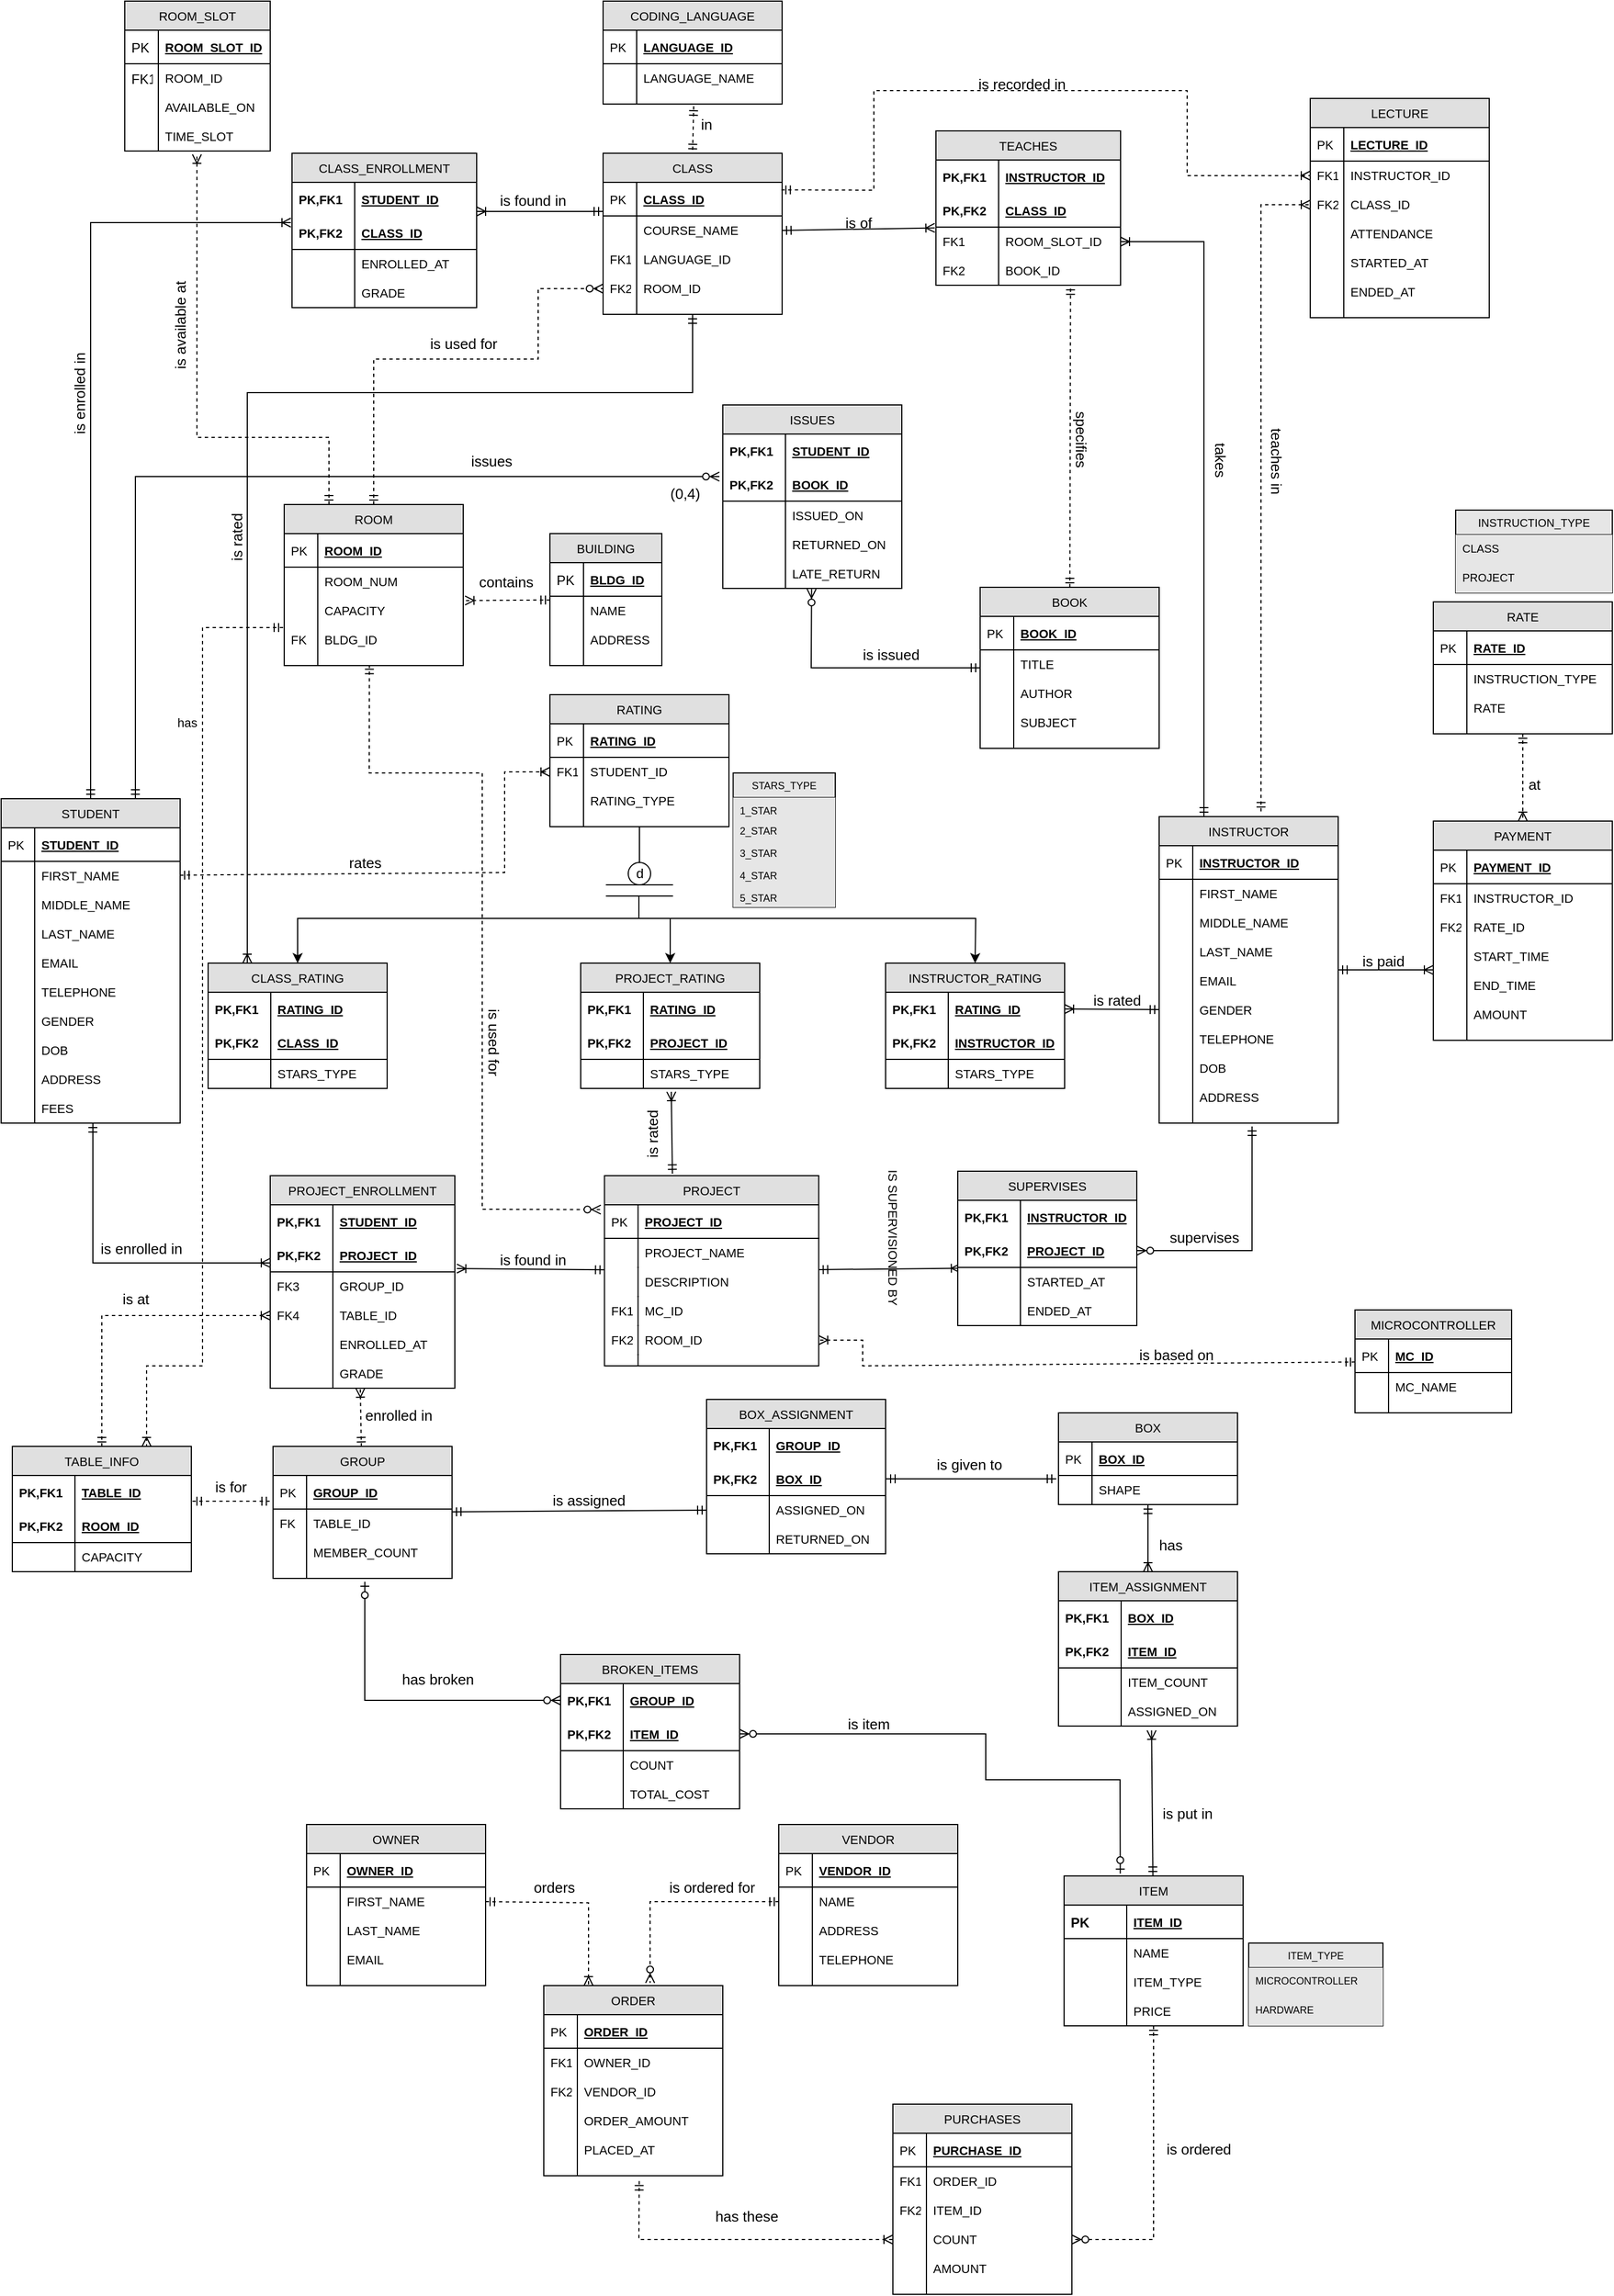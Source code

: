 <mxfile version="12.6.5" type="device"><diagram id="HIgUXCfJ-Qq4BZ93SrIq" name="Page-1"><mxGraphModel dx="1417" dy="2183" grid="1" gridSize="10" guides="1" tooltips="1" connect="1" arrows="1" fold="1" page="1" pageScale="1" pageWidth="850" pageHeight="1100" math="0" shadow="0"><root><mxCell id="0"/><mxCell id="1" parent="0"/><mxCell id="JCSgLCRpi7CSkDo1k9yz-10" value="STUDENT" style="swimlane;fontStyle=0;childLayout=stackLayout;horizontal=1;startSize=26;fillColor=#e0e0e0;horizontalStack=0;resizeParent=1;resizeParentMax=0;resizeLast=0;collapsible=1;marginBottom=0;swimlaneFillColor=#ffffff;align=center;fontSize=11;" vertex="1" parent="1"><mxGeometry x="40" y="323" width="160" height="290" as="geometry"/></mxCell><mxCell id="JCSgLCRpi7CSkDo1k9yz-11" value="STUDENT_ID" style="shape=partialRectangle;top=0;left=0;right=0;bottom=1;align=left;verticalAlign=middle;fillColor=none;spacingLeft=34;spacingRight=4;overflow=hidden;rotatable=0;points=[[0,0.5],[1,0.5]];portConstraint=eastwest;dropTarget=0;fontStyle=5;fontSize=11;" vertex="1" parent="JCSgLCRpi7CSkDo1k9yz-10"><mxGeometry y="26" width="160" height="30" as="geometry"/></mxCell><mxCell id="JCSgLCRpi7CSkDo1k9yz-12" value="PK" style="shape=partialRectangle;top=0;left=0;bottom=0;fillColor=none;align=left;verticalAlign=middle;spacingLeft=4;spacingRight=4;overflow=hidden;rotatable=0;points=[];portConstraint=eastwest;part=1;fontSize=11;" vertex="1" connectable="0" parent="JCSgLCRpi7CSkDo1k9yz-11"><mxGeometry width="30" height="30" as="geometry"/></mxCell><mxCell id="JCSgLCRpi7CSkDo1k9yz-13" value="FIRST_NAME" style="shape=partialRectangle;top=0;left=0;right=0;bottom=0;align=left;verticalAlign=top;fillColor=none;spacingLeft=34;spacingRight=4;overflow=hidden;rotatable=0;points=[[0,0.5],[1,0.5]];portConstraint=eastwest;dropTarget=0;fontSize=11;" vertex="1" parent="JCSgLCRpi7CSkDo1k9yz-10"><mxGeometry y="56" width="160" height="26" as="geometry"/></mxCell><mxCell id="JCSgLCRpi7CSkDo1k9yz-14" value="" style="shape=partialRectangle;top=0;left=0;bottom=0;fillColor=none;align=left;verticalAlign=top;spacingLeft=4;spacingRight=4;overflow=hidden;rotatable=0;points=[];portConstraint=eastwest;part=1;fontSize=11;" vertex="1" connectable="0" parent="JCSgLCRpi7CSkDo1k9yz-13"><mxGeometry width="30" height="26" as="geometry"/></mxCell><mxCell id="JCSgLCRpi7CSkDo1k9yz-15" value="MIDDLE_NAME&#10;" style="shape=partialRectangle;top=0;left=0;right=0;bottom=0;align=left;verticalAlign=top;fillColor=none;spacingLeft=34;spacingRight=4;overflow=hidden;rotatable=0;points=[[0,0.5],[1,0.5]];portConstraint=eastwest;dropTarget=0;fontSize=11;" vertex="1" parent="JCSgLCRpi7CSkDo1k9yz-10"><mxGeometry y="82" width="160" height="26" as="geometry"/></mxCell><mxCell id="JCSgLCRpi7CSkDo1k9yz-16" value="" style="shape=partialRectangle;top=0;left=0;bottom=0;fillColor=none;align=left;verticalAlign=top;spacingLeft=4;spacingRight=4;overflow=hidden;rotatable=0;points=[];portConstraint=eastwest;part=1;fontSize=11;" vertex="1" connectable="0" parent="JCSgLCRpi7CSkDo1k9yz-15"><mxGeometry width="30" height="26" as="geometry"/></mxCell><mxCell id="JCSgLCRpi7CSkDo1k9yz-78" value="LAST_NAME&#10;" style="shape=partialRectangle;top=0;left=0;right=0;bottom=0;align=left;verticalAlign=top;fillColor=none;spacingLeft=34;spacingRight=4;overflow=hidden;rotatable=0;points=[[0,0.5],[1,0.5]];portConstraint=eastwest;dropTarget=0;fontSize=11;" vertex="1" parent="JCSgLCRpi7CSkDo1k9yz-10"><mxGeometry y="108" width="160" height="26" as="geometry"/></mxCell><mxCell id="JCSgLCRpi7CSkDo1k9yz-79" value="" style="shape=partialRectangle;top=0;left=0;bottom=0;fillColor=none;align=left;verticalAlign=top;spacingLeft=4;spacingRight=4;overflow=hidden;rotatable=0;points=[];portConstraint=eastwest;part=1;fontSize=11;" vertex="1" connectable="0" parent="JCSgLCRpi7CSkDo1k9yz-78"><mxGeometry width="30" height="26" as="geometry"/></mxCell><mxCell id="JCSgLCRpi7CSkDo1k9yz-80" value="EMAIL" style="shape=partialRectangle;top=0;left=0;right=0;bottom=0;align=left;verticalAlign=top;fillColor=none;spacingLeft=34;spacingRight=4;overflow=hidden;rotatable=0;points=[[0,0.5],[1,0.5]];portConstraint=eastwest;dropTarget=0;fontSize=11;" vertex="1" parent="JCSgLCRpi7CSkDo1k9yz-10"><mxGeometry y="134" width="160" height="26" as="geometry"/></mxCell><mxCell id="JCSgLCRpi7CSkDo1k9yz-81" value="" style="shape=partialRectangle;top=0;left=0;bottom=0;fillColor=none;align=left;verticalAlign=top;spacingLeft=4;spacingRight=4;overflow=hidden;rotatable=0;points=[];portConstraint=eastwest;part=1;fontSize=11;" vertex="1" connectable="0" parent="JCSgLCRpi7CSkDo1k9yz-80"><mxGeometry width="30" height="26" as="geometry"/></mxCell><mxCell id="JCSgLCRpi7CSkDo1k9yz-295" value="TELEPHONE" style="shape=partialRectangle;top=0;left=0;right=0;bottom=0;align=left;verticalAlign=top;fillColor=none;spacingLeft=34;spacingRight=4;overflow=hidden;rotatable=0;points=[[0,0.5],[1,0.5]];portConstraint=eastwest;dropTarget=0;fontSize=11;" vertex="1" parent="JCSgLCRpi7CSkDo1k9yz-10"><mxGeometry y="160" width="160" height="26" as="geometry"/></mxCell><mxCell id="JCSgLCRpi7CSkDo1k9yz-296" value="" style="shape=partialRectangle;top=0;left=0;bottom=0;fillColor=none;align=left;verticalAlign=top;spacingLeft=4;spacingRight=4;overflow=hidden;rotatable=0;points=[];portConstraint=eastwest;part=1;fontSize=11;" vertex="1" connectable="0" parent="JCSgLCRpi7CSkDo1k9yz-295"><mxGeometry width="30" height="26" as="geometry"/></mxCell><mxCell id="JCSgLCRpi7CSkDo1k9yz-297" value="GENDER" style="shape=partialRectangle;top=0;left=0;right=0;bottom=0;align=left;verticalAlign=top;fillColor=none;spacingLeft=34;spacingRight=4;overflow=hidden;rotatable=0;points=[[0,0.5],[1,0.5]];portConstraint=eastwest;dropTarget=0;fontSize=11;" vertex="1" parent="JCSgLCRpi7CSkDo1k9yz-10"><mxGeometry y="186" width="160" height="26" as="geometry"/></mxCell><mxCell id="JCSgLCRpi7CSkDo1k9yz-298" value="" style="shape=partialRectangle;top=0;left=0;bottom=0;fillColor=none;align=left;verticalAlign=top;spacingLeft=4;spacingRight=4;overflow=hidden;rotatable=0;points=[];portConstraint=eastwest;part=1;fontSize=11;" vertex="1" connectable="0" parent="JCSgLCRpi7CSkDo1k9yz-297"><mxGeometry width="30" height="26" as="geometry"/></mxCell><mxCell id="JCSgLCRpi7CSkDo1k9yz-299" value="DOB" style="shape=partialRectangle;top=0;left=0;right=0;bottom=0;align=left;verticalAlign=top;fillColor=none;spacingLeft=34;spacingRight=4;overflow=hidden;rotatable=0;points=[[0,0.5],[1,0.5]];portConstraint=eastwest;dropTarget=0;fontSize=11;" vertex="1" parent="JCSgLCRpi7CSkDo1k9yz-10"><mxGeometry y="212" width="160" height="26" as="geometry"/></mxCell><mxCell id="JCSgLCRpi7CSkDo1k9yz-300" value="" style="shape=partialRectangle;top=0;left=0;bottom=0;fillColor=none;align=left;verticalAlign=top;spacingLeft=4;spacingRight=4;overflow=hidden;rotatable=0;points=[];portConstraint=eastwest;part=1;fontSize=11;" vertex="1" connectable="0" parent="JCSgLCRpi7CSkDo1k9yz-299"><mxGeometry width="30" height="26" as="geometry"/></mxCell><mxCell id="JCSgLCRpi7CSkDo1k9yz-301" value="ADDRESS" style="shape=partialRectangle;top=0;left=0;right=0;bottom=0;align=left;verticalAlign=top;fillColor=none;spacingLeft=34;spacingRight=4;overflow=hidden;rotatable=0;points=[[0,0.5],[1,0.5]];portConstraint=eastwest;dropTarget=0;fontSize=11;" vertex="1" parent="JCSgLCRpi7CSkDo1k9yz-10"><mxGeometry y="238" width="160" height="26" as="geometry"/></mxCell><mxCell id="JCSgLCRpi7CSkDo1k9yz-302" value="" style="shape=partialRectangle;top=0;left=0;bottom=0;fillColor=none;align=left;verticalAlign=top;spacingLeft=4;spacingRight=4;overflow=hidden;rotatable=0;points=[];portConstraint=eastwest;part=1;fontSize=11;" vertex="1" connectable="0" parent="JCSgLCRpi7CSkDo1k9yz-301"><mxGeometry width="30" height="26" as="geometry"/></mxCell><mxCell id="JCSgLCRpi7CSkDo1k9yz-558" value="FEES" style="shape=partialRectangle;top=0;left=0;right=0;bottom=0;align=left;verticalAlign=top;fillColor=none;spacingLeft=34;spacingRight=4;overflow=hidden;rotatable=0;points=[[0,0.5],[1,0.5]];portConstraint=eastwest;dropTarget=0;fontSize=11;" vertex="1" parent="JCSgLCRpi7CSkDo1k9yz-10"><mxGeometry y="264" width="160" height="26" as="geometry"/></mxCell><mxCell id="JCSgLCRpi7CSkDo1k9yz-559" value="" style="shape=partialRectangle;top=0;left=0;bottom=0;fillColor=none;align=left;verticalAlign=top;spacingLeft=4;spacingRight=4;overflow=hidden;rotatable=0;points=[];portConstraint=eastwest;part=1;fontSize=11;" vertex="1" connectable="0" parent="JCSgLCRpi7CSkDo1k9yz-558"><mxGeometry width="30" height="26" as="geometry"/></mxCell><mxCell id="JCSgLCRpi7CSkDo1k9yz-37" value="CLASS_ENROLLMENT" style="swimlane;fontStyle=0;childLayout=stackLayout;horizontal=1;startSize=26;fillColor=#e0e0e0;horizontalStack=0;resizeParent=1;resizeParentMax=0;resizeLast=0;collapsible=1;marginBottom=0;swimlaneFillColor=#ffffff;align=center;fontSize=11;" vertex="1" parent="1"><mxGeometry x="300" y="-254" width="165" height="138" as="geometry"/></mxCell><mxCell id="JCSgLCRpi7CSkDo1k9yz-38" value="STUDENT_ID" style="shape=partialRectangle;top=0;left=0;right=0;bottom=0;align=left;verticalAlign=middle;fillColor=none;spacingLeft=60;spacingRight=4;overflow=hidden;rotatable=0;points=[[0,0.5],[1,0.5]];portConstraint=eastwest;dropTarget=0;fontStyle=5;fontSize=11;" vertex="1" parent="JCSgLCRpi7CSkDo1k9yz-37"><mxGeometry y="26" width="165" height="30" as="geometry"/></mxCell><mxCell id="JCSgLCRpi7CSkDo1k9yz-39" value="PK,FK1" style="shape=partialRectangle;fontStyle=1;top=0;left=0;bottom=0;fillColor=none;align=left;verticalAlign=middle;spacingLeft=4;spacingRight=4;overflow=hidden;rotatable=0;points=[];portConstraint=eastwest;part=1;fontSize=11;" vertex="1" connectable="0" parent="JCSgLCRpi7CSkDo1k9yz-38"><mxGeometry width="56" height="30" as="geometry"/></mxCell><mxCell id="JCSgLCRpi7CSkDo1k9yz-40" value="CLASS_ID" style="shape=partialRectangle;top=0;left=0;right=0;bottom=1;align=left;verticalAlign=middle;fillColor=none;spacingLeft=60;spacingRight=4;overflow=hidden;rotatable=0;points=[[0,0.5],[1,0.5]];portConstraint=eastwest;dropTarget=0;fontStyle=5;fontSize=11;" vertex="1" parent="JCSgLCRpi7CSkDo1k9yz-37"><mxGeometry y="56" width="165" height="30" as="geometry"/></mxCell><mxCell id="JCSgLCRpi7CSkDo1k9yz-41" value="PK,FK2" style="shape=partialRectangle;fontStyle=1;top=0;left=0;bottom=0;fillColor=none;align=left;verticalAlign=middle;spacingLeft=4;spacingRight=4;overflow=hidden;rotatable=0;points=[];portConstraint=eastwest;part=1;fontSize=11;" vertex="1" connectable="0" parent="JCSgLCRpi7CSkDo1k9yz-40"><mxGeometry width="56" height="30" as="geometry"/></mxCell><mxCell id="JCSgLCRpi7CSkDo1k9yz-42" value="ENROLLED_AT" style="shape=partialRectangle;top=0;left=0;right=0;bottom=0;align=left;verticalAlign=top;fillColor=none;spacingLeft=60;spacingRight=4;overflow=hidden;rotatable=0;points=[[0,0.5],[1,0.5]];portConstraint=eastwest;dropTarget=0;fontSize=11;" vertex="1" parent="JCSgLCRpi7CSkDo1k9yz-37"><mxGeometry y="86" width="165" height="26" as="geometry"/></mxCell><mxCell id="JCSgLCRpi7CSkDo1k9yz-43" value="" style="shape=partialRectangle;top=0;left=0;bottom=0;fillColor=none;align=left;verticalAlign=top;spacingLeft=4;spacingRight=4;overflow=hidden;rotatable=0;points=[];portConstraint=eastwest;part=1;fontSize=11;" vertex="1" connectable="0" parent="JCSgLCRpi7CSkDo1k9yz-42"><mxGeometry width="56" height="26" as="geometry"/></mxCell><mxCell id="JCSgLCRpi7CSkDo1k9yz-44" value="GRADE" style="shape=partialRectangle;top=0;left=0;right=0;bottom=0;align=left;verticalAlign=top;fillColor=none;spacingLeft=60;spacingRight=4;overflow=hidden;rotatable=0;points=[[0,0.5],[1,0.5]];portConstraint=eastwest;dropTarget=0;fontSize=11;" vertex="1" parent="JCSgLCRpi7CSkDo1k9yz-37"><mxGeometry y="112" width="165" height="26" as="geometry"/></mxCell><mxCell id="JCSgLCRpi7CSkDo1k9yz-45" value="" style="shape=partialRectangle;top=0;left=0;bottom=0;fillColor=none;align=left;verticalAlign=top;spacingLeft=4;spacingRight=4;overflow=hidden;rotatable=0;points=[];portConstraint=eastwest;part=1;fontSize=11;" vertex="1" connectable="0" parent="JCSgLCRpi7CSkDo1k9yz-44"><mxGeometry width="56" height="26" as="geometry"/></mxCell><mxCell id="JCSgLCRpi7CSkDo1k9yz-652" style="edgeStyle=none;rounded=0;orthogonalLoop=1;jettySize=auto;html=1;startArrow=ERmandOne;startFill=0;endArrow=ERoneToMany;endFill=0;endSize=6;targetPerimeterSpacing=0;strokeColor=#000000;strokeWidth=1;fontSize=9;" edge="1" parent="1" source="JCSgLCRpi7CSkDo1k9yz-46"><mxGeometry relative="1" as="geometry"><mxPoint x="260" y="470" as="targetPoint"/><Array as="points"><mxPoint x="658" y="-40"/><mxPoint x="260" y="-40"/></Array></mxGeometry></mxCell><mxCell id="JCSgLCRpi7CSkDo1k9yz-46" value="CLASS" style="swimlane;fontStyle=0;childLayout=stackLayout;horizontal=1;startSize=26;fillColor=#e0e0e0;horizontalStack=0;resizeParent=1;resizeParentMax=0;resizeLast=0;collapsible=1;marginBottom=0;swimlaneFillColor=#ffffff;align=center;fontSize=11;" vertex="1" parent="1"><mxGeometry x="578" y="-254" width="160" height="144" as="geometry"/></mxCell><mxCell id="JCSgLCRpi7CSkDo1k9yz-47" value="CLASS_ID" style="shape=partialRectangle;top=0;left=0;right=0;bottom=1;align=left;verticalAlign=middle;fillColor=none;spacingLeft=34;spacingRight=4;overflow=hidden;rotatable=0;points=[[0,0.5],[1,0.5]];portConstraint=eastwest;dropTarget=0;fontStyle=5;fontSize=11;" vertex="1" parent="JCSgLCRpi7CSkDo1k9yz-46"><mxGeometry y="26" width="160" height="30" as="geometry"/></mxCell><mxCell id="JCSgLCRpi7CSkDo1k9yz-48" value="PK" style="shape=partialRectangle;top=0;left=0;bottom=0;fillColor=none;align=left;verticalAlign=middle;spacingLeft=4;spacingRight=4;overflow=hidden;rotatable=0;points=[];portConstraint=eastwest;part=1;fontSize=11;" vertex="1" connectable="0" parent="JCSgLCRpi7CSkDo1k9yz-47"><mxGeometry width="30" height="30" as="geometry"/></mxCell><mxCell id="JCSgLCRpi7CSkDo1k9yz-49" value="COURSE_NAME" style="shape=partialRectangle;top=0;left=0;right=0;bottom=0;align=left;verticalAlign=top;fillColor=none;spacingLeft=34;spacingRight=4;overflow=hidden;rotatable=0;points=[[0,0.5],[1,0.5]];portConstraint=eastwest;dropTarget=0;fontSize=11;" vertex="1" parent="JCSgLCRpi7CSkDo1k9yz-46"><mxGeometry y="56" width="160" height="26" as="geometry"/></mxCell><mxCell id="JCSgLCRpi7CSkDo1k9yz-50" value="" style="shape=partialRectangle;top=0;left=0;bottom=0;fillColor=none;align=left;verticalAlign=top;spacingLeft=4;spacingRight=4;overflow=hidden;rotatable=0;points=[];portConstraint=eastwest;part=1;fontSize=11;" vertex="1" connectable="0" parent="JCSgLCRpi7CSkDo1k9yz-49"><mxGeometry width="30" height="26" as="geometry"/></mxCell><mxCell id="JCSgLCRpi7CSkDo1k9yz-51" value="LANGUAGE_ID" style="shape=partialRectangle;top=0;left=0;right=0;bottom=0;align=left;verticalAlign=top;fillColor=none;spacingLeft=34;spacingRight=4;overflow=hidden;rotatable=0;points=[[0,0.5],[1,0.5]];portConstraint=eastwest;dropTarget=0;fontSize=11;" vertex="1" parent="JCSgLCRpi7CSkDo1k9yz-46"><mxGeometry y="82" width="160" height="26" as="geometry"/></mxCell><mxCell id="JCSgLCRpi7CSkDo1k9yz-52" value="FK1" style="shape=partialRectangle;top=0;left=0;bottom=0;fillColor=none;align=left;verticalAlign=top;spacingLeft=4;spacingRight=4;overflow=hidden;rotatable=0;points=[];portConstraint=eastwest;part=1;fontSize=11;" vertex="1" connectable="0" parent="JCSgLCRpi7CSkDo1k9yz-51"><mxGeometry width="30" height="26" as="geometry"/></mxCell><mxCell id="JCSgLCRpi7CSkDo1k9yz-53" value="ROOM_ID" style="shape=partialRectangle;top=0;left=0;right=0;bottom=0;align=left;verticalAlign=top;fillColor=none;spacingLeft=34;spacingRight=4;overflow=hidden;rotatable=0;points=[[0,0.5],[1,0.5]];portConstraint=eastwest;dropTarget=0;fontSize=11;" vertex="1" parent="JCSgLCRpi7CSkDo1k9yz-46"><mxGeometry y="108" width="160" height="26" as="geometry"/></mxCell><mxCell id="JCSgLCRpi7CSkDo1k9yz-54" value="FK2" style="shape=partialRectangle;top=0;left=0;bottom=0;fillColor=none;align=left;verticalAlign=top;spacingLeft=4;spacingRight=4;overflow=hidden;rotatable=0;points=[];portConstraint=eastwest;part=1;fontSize=11;" vertex="1" connectable="0" parent="JCSgLCRpi7CSkDo1k9yz-53"><mxGeometry width="30" height="26" as="geometry"/></mxCell><mxCell id="JCSgLCRpi7CSkDo1k9yz-55" value="" style="shape=partialRectangle;top=0;left=0;right=0;bottom=0;align=left;verticalAlign=top;fillColor=none;spacingLeft=34;spacingRight=4;overflow=hidden;rotatable=0;points=[[0,0.5],[1,0.5]];portConstraint=eastwest;dropTarget=0;fontSize=11;" vertex="1" parent="JCSgLCRpi7CSkDo1k9yz-46"><mxGeometry y="134" width="160" height="10" as="geometry"/></mxCell><mxCell id="JCSgLCRpi7CSkDo1k9yz-56" value="" style="shape=partialRectangle;top=0;left=0;bottom=0;fillColor=none;align=left;verticalAlign=top;spacingLeft=4;spacingRight=4;overflow=hidden;rotatable=0;points=[];portConstraint=eastwest;part=1;fontSize=11;" vertex="1" connectable="0" parent="JCSgLCRpi7CSkDo1k9yz-55"><mxGeometry width="30" height="10" as="geometry"/></mxCell><mxCell id="JCSgLCRpi7CSkDo1k9yz-88" value="" style="edgeStyle=elbowEdgeStyle;fontSize=11;html=1;endArrow=ERoneToMany;startArrow=ERmandOne;strokeColor=#000000;" edge="1" parent="1"><mxGeometry width="100" height="100" relative="1" as="geometry"><mxPoint x="578" y="-202" as="sourcePoint"/><mxPoint x="465" y="-202" as="targetPoint"/><Array as="points"><mxPoint x="495" y="-202"/></Array></mxGeometry></mxCell><mxCell id="JCSgLCRpi7CSkDo1k9yz-487" style="edgeStyle=none;rounded=0;orthogonalLoop=1;jettySize=auto;html=1;entryX=1;entryY=0.5;entryDx=0;entryDy=0;startArrow=ERmandOne;startFill=0;endArrow=ERoneToMany;endFill=0;endSize=6;strokeColor=#000000;strokeWidth=1;fontSize=11;exitX=0.25;exitY=0;exitDx=0;exitDy=0;" edge="1" parent="1" source="JCSgLCRpi7CSkDo1k9yz-89"><mxGeometry relative="1" as="geometry"><mxPoint x="1040.5" y="-175" as="targetPoint"/><Array as="points"><mxPoint x="1115" y="-175"/></Array></mxGeometry></mxCell><mxCell id="JCSgLCRpi7CSkDo1k9yz-520" style="edgeStyle=none;rounded=0;orthogonalLoop=1;jettySize=auto;html=1;startArrow=ERmandOne;startFill=0;endArrow=ERzeroToMany;endFill=1;endSize=6;strokeColor=#000000;strokeWidth=1;fontSize=11;exitX=0.519;exitY=1.3;exitDx=0;exitDy=0;exitPerimeter=0;entryX=1;entryY=0.5;entryDx=0;entryDy=0;" edge="1" parent="1" source="JCSgLCRpi7CSkDo1k9yz-98" target="JCSgLCRpi7CSkDo1k9yz-976"><mxGeometry relative="1" as="geometry"><mxPoint x="1060" y="735" as="targetPoint"/><Array as="points"><mxPoint x="1158" y="727"/></Array></mxGeometry></mxCell><mxCell id="JCSgLCRpi7CSkDo1k9yz-556" style="edgeStyle=none;rounded=0;orthogonalLoop=1;jettySize=auto;html=1;entryX=0;entryY=-0.038;entryDx=0;entryDy=0;entryPerimeter=0;startArrow=ERmandOne;startFill=0;endArrow=ERoneToMany;endFill=0;endSize=6;strokeColor=#000000;strokeWidth=1;fontSize=11;" edge="1" parent="1" source="JCSgLCRpi7CSkDo1k9yz-89" target="JCSgLCRpi7CSkDo1k9yz-912"><mxGeometry relative="1" as="geometry"/></mxCell><mxCell id="JCSgLCRpi7CSkDo1k9yz-963" style="edgeStyle=none;rounded=0;orthogonalLoop=1;jettySize=auto;html=1;entryX=0;entryY=0.5;entryDx=0;entryDy=0;startArrow=ERmandOne;startFill=0;endArrow=ERoneToMany;endFill=0;endSize=6;targetPerimeterSpacing=0;strokeColor=#000000;strokeWidth=1;fontSize=11;exitX=0.569;exitY=-0.017;exitDx=0;exitDy=0;exitPerimeter=0;dashed=1;" edge="1" parent="1" source="JCSgLCRpi7CSkDo1k9yz-89" target="JCSgLCRpi7CSkDo1k9yz-946"><mxGeometry relative="1" as="geometry"><mxPoint x="1150" y="330" as="sourcePoint"/><Array as="points"><mxPoint x="1166" y="-208"/></Array></mxGeometry></mxCell><mxCell id="JCSgLCRpi7CSkDo1k9yz-89" value="INSTRUCTOR" style="swimlane;fontStyle=0;childLayout=stackLayout;horizontal=1;startSize=26;fillColor=#e0e0e0;horizontalStack=0;resizeParent=1;resizeParentMax=0;resizeLast=0;collapsible=1;marginBottom=0;swimlaneFillColor=#ffffff;align=center;fontSize=11;" vertex="1" parent="1"><mxGeometry x="1075" y="339" width="160" height="274" as="geometry"/></mxCell><mxCell id="JCSgLCRpi7CSkDo1k9yz-90" value="INSTRUCTOR_ID" style="shape=partialRectangle;top=0;left=0;right=0;bottom=1;align=left;verticalAlign=middle;fillColor=none;spacingLeft=34;spacingRight=4;overflow=hidden;rotatable=0;points=[[0,0.5],[1,0.5]];portConstraint=eastwest;dropTarget=0;fontStyle=5;fontSize=11;" vertex="1" parent="JCSgLCRpi7CSkDo1k9yz-89"><mxGeometry y="26" width="160" height="30" as="geometry"/></mxCell><mxCell id="JCSgLCRpi7CSkDo1k9yz-91" value="PK" style="shape=partialRectangle;top=0;left=0;bottom=0;fillColor=none;align=left;verticalAlign=middle;spacingLeft=4;spacingRight=4;overflow=hidden;rotatable=0;points=[];portConstraint=eastwest;part=1;fontSize=11;" vertex="1" connectable="0" parent="JCSgLCRpi7CSkDo1k9yz-90"><mxGeometry width="30" height="30" as="geometry"/></mxCell><mxCell id="JCSgLCRpi7CSkDo1k9yz-92" value="FIRST_NAME" style="shape=partialRectangle;top=0;left=0;right=0;bottom=0;align=left;verticalAlign=top;fillColor=none;spacingLeft=34;spacingRight=4;overflow=hidden;rotatable=0;points=[[0,0.5],[1,0.5]];portConstraint=eastwest;dropTarget=0;fontSize=11;" vertex="1" parent="JCSgLCRpi7CSkDo1k9yz-89"><mxGeometry y="56" width="160" height="26" as="geometry"/></mxCell><mxCell id="JCSgLCRpi7CSkDo1k9yz-93" value="" style="shape=partialRectangle;top=0;left=0;bottom=0;fillColor=none;align=left;verticalAlign=top;spacingLeft=4;spacingRight=4;overflow=hidden;rotatable=0;points=[];portConstraint=eastwest;part=1;fontSize=11;" vertex="1" connectable="0" parent="JCSgLCRpi7CSkDo1k9yz-92"><mxGeometry width="30" height="26" as="geometry"/></mxCell><mxCell id="JCSgLCRpi7CSkDo1k9yz-94" value="MIDDLE_NAME" style="shape=partialRectangle;top=0;left=0;right=0;bottom=0;align=left;verticalAlign=top;fillColor=none;spacingLeft=34;spacingRight=4;overflow=hidden;rotatable=0;points=[[0,0.5],[1,0.5]];portConstraint=eastwest;dropTarget=0;fontSize=11;" vertex="1" parent="JCSgLCRpi7CSkDo1k9yz-89"><mxGeometry y="82" width="160" height="26" as="geometry"/></mxCell><mxCell id="JCSgLCRpi7CSkDo1k9yz-95" value="" style="shape=partialRectangle;top=0;left=0;bottom=0;fillColor=none;align=left;verticalAlign=top;spacingLeft=4;spacingRight=4;overflow=hidden;rotatable=0;points=[];portConstraint=eastwest;part=1;fontSize=11;" vertex="1" connectable="0" parent="JCSgLCRpi7CSkDo1k9yz-94"><mxGeometry width="30" height="26" as="geometry"/></mxCell><mxCell id="JCSgLCRpi7CSkDo1k9yz-96" value="LAST_NAME" style="shape=partialRectangle;top=0;left=0;right=0;bottom=0;align=left;verticalAlign=top;fillColor=none;spacingLeft=34;spacingRight=4;overflow=hidden;rotatable=0;points=[[0,0.5],[1,0.5]];portConstraint=eastwest;dropTarget=0;fontSize=11;" vertex="1" parent="JCSgLCRpi7CSkDo1k9yz-89"><mxGeometry y="108" width="160" height="26" as="geometry"/></mxCell><mxCell id="JCSgLCRpi7CSkDo1k9yz-97" value="" style="shape=partialRectangle;top=0;left=0;bottom=0;fillColor=none;align=left;verticalAlign=top;spacingLeft=4;spacingRight=4;overflow=hidden;rotatable=0;points=[];portConstraint=eastwest;part=1;fontSize=11;" vertex="1" connectable="0" parent="JCSgLCRpi7CSkDo1k9yz-96"><mxGeometry width="30" height="26" as="geometry"/></mxCell><mxCell id="JCSgLCRpi7CSkDo1k9yz-104" value="EMAIL" style="shape=partialRectangle;top=0;left=0;right=0;bottom=0;align=left;verticalAlign=top;fillColor=none;spacingLeft=34;spacingRight=4;overflow=hidden;rotatable=0;points=[[0,0.5],[1,0.5]];portConstraint=eastwest;dropTarget=0;fontSize=11;" vertex="1" parent="JCSgLCRpi7CSkDo1k9yz-89"><mxGeometry y="134" width="160" height="26" as="geometry"/></mxCell><mxCell id="JCSgLCRpi7CSkDo1k9yz-105" value="" style="shape=partialRectangle;top=0;left=0;bottom=0;fillColor=none;align=left;verticalAlign=top;spacingLeft=4;spacingRight=4;overflow=hidden;rotatable=0;points=[];portConstraint=eastwest;part=1;fontSize=11;" vertex="1" connectable="0" parent="JCSgLCRpi7CSkDo1k9yz-104"><mxGeometry width="30" height="26" as="geometry"/></mxCell><mxCell id="JCSgLCRpi7CSkDo1k9yz-315" value="GENDER" style="shape=partialRectangle;top=0;left=0;right=0;bottom=0;align=left;verticalAlign=top;fillColor=none;spacingLeft=34;spacingRight=4;overflow=hidden;rotatable=0;points=[[0,0.5],[1,0.5]];portConstraint=eastwest;dropTarget=0;fontSize=11;" vertex="1" parent="JCSgLCRpi7CSkDo1k9yz-89"><mxGeometry y="160" width="160" height="26" as="geometry"/></mxCell><mxCell id="JCSgLCRpi7CSkDo1k9yz-316" value="" style="shape=partialRectangle;top=0;left=0;bottom=0;fillColor=none;align=left;verticalAlign=top;spacingLeft=4;spacingRight=4;overflow=hidden;rotatable=0;points=[];portConstraint=eastwest;part=1;fontSize=11;" vertex="1" connectable="0" parent="JCSgLCRpi7CSkDo1k9yz-315"><mxGeometry width="30" height="26" as="geometry"/></mxCell><mxCell id="JCSgLCRpi7CSkDo1k9yz-317" value="TELEPHONE" style="shape=partialRectangle;top=0;left=0;right=0;bottom=0;align=left;verticalAlign=top;fillColor=none;spacingLeft=34;spacingRight=4;overflow=hidden;rotatable=0;points=[[0,0.5],[1,0.5]];portConstraint=eastwest;dropTarget=0;fontSize=11;" vertex="1" parent="JCSgLCRpi7CSkDo1k9yz-89"><mxGeometry y="186" width="160" height="26" as="geometry"/></mxCell><mxCell id="JCSgLCRpi7CSkDo1k9yz-318" value="" style="shape=partialRectangle;top=0;left=0;bottom=0;fillColor=none;align=left;verticalAlign=top;spacingLeft=4;spacingRight=4;overflow=hidden;rotatable=0;points=[];portConstraint=eastwest;part=1;fontSize=11;" vertex="1" connectable="0" parent="JCSgLCRpi7CSkDo1k9yz-317"><mxGeometry width="30" height="26" as="geometry"/></mxCell><mxCell id="JCSgLCRpi7CSkDo1k9yz-319" value="DOB" style="shape=partialRectangle;top=0;left=0;right=0;bottom=0;align=left;verticalAlign=top;fillColor=none;spacingLeft=34;spacingRight=4;overflow=hidden;rotatable=0;points=[[0,0.5],[1,0.5]];portConstraint=eastwest;dropTarget=0;fontSize=11;" vertex="1" parent="JCSgLCRpi7CSkDo1k9yz-89"><mxGeometry y="212" width="160" height="26" as="geometry"/></mxCell><mxCell id="JCSgLCRpi7CSkDo1k9yz-320" value="" style="shape=partialRectangle;top=0;left=0;bottom=0;fillColor=none;align=left;verticalAlign=top;spacingLeft=4;spacingRight=4;overflow=hidden;rotatable=0;points=[];portConstraint=eastwest;part=1;fontSize=11;" vertex="1" connectable="0" parent="JCSgLCRpi7CSkDo1k9yz-319"><mxGeometry width="30" height="26" as="geometry"/></mxCell><mxCell id="JCSgLCRpi7CSkDo1k9yz-321" value="ADDRESS" style="shape=partialRectangle;top=0;left=0;right=0;bottom=0;align=left;verticalAlign=top;fillColor=none;spacingLeft=34;spacingRight=4;overflow=hidden;rotatable=0;points=[[0,0.5],[1,0.5]];portConstraint=eastwest;dropTarget=0;fontSize=11;" vertex="1" parent="JCSgLCRpi7CSkDo1k9yz-89"><mxGeometry y="238" width="160" height="26" as="geometry"/></mxCell><mxCell id="JCSgLCRpi7CSkDo1k9yz-322" value="" style="shape=partialRectangle;top=0;left=0;bottom=0;fillColor=none;align=left;verticalAlign=top;spacingLeft=4;spacingRight=4;overflow=hidden;rotatable=0;points=[];portConstraint=eastwest;part=1;fontSize=11;" vertex="1" connectable="0" parent="JCSgLCRpi7CSkDo1k9yz-321"><mxGeometry width="30" height="26" as="geometry"/></mxCell><mxCell id="JCSgLCRpi7CSkDo1k9yz-98" value="" style="shape=partialRectangle;top=0;left=0;right=0;bottom=0;align=left;verticalAlign=top;fillColor=none;spacingLeft=34;spacingRight=4;overflow=hidden;rotatable=0;points=[[0,0.5],[1,0.5]];portConstraint=eastwest;dropTarget=0;fontSize=11;" vertex="1" parent="JCSgLCRpi7CSkDo1k9yz-89"><mxGeometry y="264" width="160" height="10" as="geometry"/></mxCell><mxCell id="JCSgLCRpi7CSkDo1k9yz-99" value="" style="shape=partialRectangle;top=0;left=0;bottom=0;fillColor=none;align=left;verticalAlign=top;spacingLeft=4;spacingRight=4;overflow=hidden;rotatable=0;points=[];portConstraint=eastwest;part=1;fontSize=11;" vertex="1" connectable="0" parent="JCSgLCRpi7CSkDo1k9yz-98"><mxGeometry width="30" height="10" as="geometry"/></mxCell><mxCell id="JCSgLCRpi7CSkDo1k9yz-107" value="is enrolled in" style="text;html=1;align=center;verticalAlign=middle;resizable=0;points=[];autosize=1;fontSize=13;rotation=270;" vertex="1" parent="1"><mxGeometry x="65" y="-49" width="90" height="20" as="geometry"/></mxCell><mxCell id="JCSgLCRpi7CSkDo1k9yz-108" value="is found in" style="text;html=1;align=center;verticalAlign=middle;resizable=0;points=[];autosize=1;fontSize=13;" vertex="1" parent="1"><mxGeometry x="480" y="-222" width="70" height="20" as="geometry"/></mxCell><mxCell id="JCSgLCRpi7CSkDo1k9yz-134" value="takes" style="text;html=1;align=center;verticalAlign=middle;resizable=0;points=[];autosize=1;fontSize=13;rotation=90;" vertex="1" parent="1"><mxGeometry x="1105" y="10" width="50" height="20" as="geometry"/></mxCell><mxCell id="JCSgLCRpi7CSkDo1k9yz-144" value="is of" style="text;html=1;align=center;verticalAlign=middle;resizable=0;points=[];autosize=1;fontSize=13;" vertex="1" parent="1"><mxGeometry x="785.5" y="-202" width="40" height="20" as="geometry"/></mxCell><mxCell id="JCSgLCRpi7CSkDo1k9yz-485" style="edgeStyle=none;rounded=0;orthogonalLoop=1;jettySize=auto;html=1;startArrow=ERmandOne;startFill=0;endArrow=ERmandOne;endFill=0;endSize=6;strokeColor=#000000;strokeWidth=1;fontSize=11;exitX=0.506;exitY=1.2;exitDx=0;exitDy=0;exitPerimeter=0;entryX=0.5;entryY=0;entryDx=0;entryDy=0;dashed=1;" edge="1" parent="1" source="JCSgLCRpi7CSkDo1k9yz-741" target="JCSgLCRpi7CSkDo1k9yz-46"><mxGeometry relative="1" as="geometry"><mxPoint x="686.228" y="-344" as="sourcePoint"/><mxPoint x="611" y="-257" as="targetPoint"/></mxGeometry></mxCell><mxCell id="JCSgLCRpi7CSkDo1k9yz-175" value="PROJECT_ENROLLMENT" style="swimlane;fontStyle=0;childLayout=stackLayout;horizontal=1;startSize=26;fillColor=#e0e0e0;horizontalStack=0;resizeParent=1;resizeParentMax=0;resizeLast=0;collapsible=1;marginBottom=0;swimlaneFillColor=#ffffff;align=center;fontSize=11;" vertex="1" parent="1"><mxGeometry x="280.5" y="660" width="165" height="190" as="geometry"/></mxCell><mxCell id="JCSgLCRpi7CSkDo1k9yz-176" value="STUDENT_ID" style="shape=partialRectangle;top=0;left=0;right=0;bottom=0;align=left;verticalAlign=middle;fillColor=none;spacingLeft=60;spacingRight=4;overflow=hidden;rotatable=0;points=[[0,0.5],[1,0.5]];portConstraint=eastwest;dropTarget=0;fontStyle=5;fontSize=11;" vertex="1" parent="JCSgLCRpi7CSkDo1k9yz-175"><mxGeometry y="26" width="165" height="30" as="geometry"/></mxCell><mxCell id="JCSgLCRpi7CSkDo1k9yz-177" value="PK,FK1" style="shape=partialRectangle;fontStyle=1;top=0;left=0;bottom=0;fillColor=none;align=left;verticalAlign=middle;spacingLeft=4;spacingRight=4;overflow=hidden;rotatable=0;points=[];portConstraint=eastwest;part=1;fontSize=11;" vertex="1" connectable="0" parent="JCSgLCRpi7CSkDo1k9yz-176"><mxGeometry width="56" height="30" as="geometry"/></mxCell><mxCell id="JCSgLCRpi7CSkDo1k9yz-178" value="PROJECT_ID" style="shape=partialRectangle;top=0;left=0;right=0;bottom=1;align=left;verticalAlign=middle;fillColor=none;spacingLeft=60;spacingRight=4;overflow=hidden;rotatable=0;points=[[0,0.5],[1,0.5]];portConstraint=eastwest;dropTarget=0;fontStyle=5;fontSize=11;" vertex="1" parent="JCSgLCRpi7CSkDo1k9yz-175"><mxGeometry y="56" width="165" height="30" as="geometry"/></mxCell><mxCell id="JCSgLCRpi7CSkDo1k9yz-179" value="PK,FK2" style="shape=partialRectangle;fontStyle=1;top=0;left=0;bottom=0;fillColor=none;align=left;verticalAlign=middle;spacingLeft=4;spacingRight=4;overflow=hidden;rotatable=0;points=[];portConstraint=eastwest;part=1;fontSize=11;" vertex="1" connectable="0" parent="JCSgLCRpi7CSkDo1k9yz-178"><mxGeometry width="56" height="30" as="geometry"/></mxCell><mxCell id="JCSgLCRpi7CSkDo1k9yz-180" value="GROUP_ID" style="shape=partialRectangle;top=0;left=0;right=0;bottom=0;align=left;verticalAlign=top;fillColor=none;spacingLeft=60;spacingRight=4;overflow=hidden;rotatable=0;points=[[0,0.5],[1,0.5]];portConstraint=eastwest;dropTarget=0;fontSize=11;" vertex="1" parent="JCSgLCRpi7CSkDo1k9yz-175"><mxGeometry y="86" width="165" height="26" as="geometry"/></mxCell><mxCell id="JCSgLCRpi7CSkDo1k9yz-181" value="FK3" style="shape=partialRectangle;top=0;left=0;bottom=0;fillColor=none;align=left;verticalAlign=top;spacingLeft=4;spacingRight=4;overflow=hidden;rotatable=0;points=[];portConstraint=eastwest;part=1;fontSize=11;" vertex="1" connectable="0" parent="JCSgLCRpi7CSkDo1k9yz-180"><mxGeometry width="56" height="26" as="geometry"/></mxCell><mxCell id="JCSgLCRpi7CSkDo1k9yz-656" value="TABLE_ID" style="shape=partialRectangle;top=0;left=0;right=0;bottom=0;align=left;verticalAlign=top;fillColor=none;spacingLeft=60;spacingRight=4;overflow=hidden;rotatable=0;points=[[0,0.5],[1,0.5]];portConstraint=eastwest;dropTarget=0;fontSize=11;" vertex="1" parent="JCSgLCRpi7CSkDo1k9yz-175"><mxGeometry y="112" width="165" height="26" as="geometry"/></mxCell><mxCell id="JCSgLCRpi7CSkDo1k9yz-657" value="FK4" style="shape=partialRectangle;top=0;left=0;bottom=0;fillColor=none;align=left;verticalAlign=top;spacingLeft=4;spacingRight=4;overflow=hidden;rotatable=0;points=[];portConstraint=eastwest;part=1;fontSize=11;" vertex="1" connectable="0" parent="JCSgLCRpi7CSkDo1k9yz-656"><mxGeometry width="56" height="26" as="geometry"/></mxCell><mxCell id="JCSgLCRpi7CSkDo1k9yz-182" value="ENROLLED_AT" style="shape=partialRectangle;top=0;left=0;right=0;bottom=0;align=left;verticalAlign=top;fillColor=none;spacingLeft=60;spacingRight=4;overflow=hidden;rotatable=0;points=[[0,0.5],[1,0.5]];portConstraint=eastwest;dropTarget=0;fontSize=11;" vertex="1" parent="JCSgLCRpi7CSkDo1k9yz-175"><mxGeometry y="138" width="165" height="26" as="geometry"/></mxCell><mxCell id="JCSgLCRpi7CSkDo1k9yz-183" value="" style="shape=partialRectangle;top=0;left=0;bottom=0;fillColor=none;align=left;verticalAlign=top;spacingLeft=4;spacingRight=4;overflow=hidden;rotatable=0;points=[];portConstraint=eastwest;part=1;fontSize=11;" vertex="1" connectable="0" parent="JCSgLCRpi7CSkDo1k9yz-182"><mxGeometry width="56" height="26" as="geometry"/></mxCell><mxCell id="JCSgLCRpi7CSkDo1k9yz-938" value="GRADE" style="shape=partialRectangle;top=0;left=0;right=0;bottom=0;align=left;verticalAlign=top;fillColor=none;spacingLeft=60;spacingRight=4;overflow=hidden;rotatable=0;points=[[0,0.5],[1,0.5]];portConstraint=eastwest;dropTarget=0;fontSize=11;" vertex="1" parent="JCSgLCRpi7CSkDo1k9yz-175"><mxGeometry y="164" width="165" height="26" as="geometry"/></mxCell><mxCell id="JCSgLCRpi7CSkDo1k9yz-939" value="" style="shape=partialRectangle;top=0;left=0;bottom=0;fillColor=none;align=left;verticalAlign=top;spacingLeft=4;spacingRight=4;overflow=hidden;rotatable=0;points=[];portConstraint=eastwest;part=1;fontSize=11;" vertex="1" connectable="0" parent="JCSgLCRpi7CSkDo1k9yz-938"><mxGeometry width="56" height="26" as="geometry"/></mxCell><mxCell id="JCSgLCRpi7CSkDo1k9yz-653" style="edgeStyle=none;rounded=0;orthogonalLoop=1;jettySize=auto;html=1;entryX=0.506;entryY=1.115;entryDx=0;entryDy=0;entryPerimeter=0;startArrow=ERmandOne;startFill=0;endArrow=ERoneToMany;endFill=0;endSize=6;targetPerimeterSpacing=0;strokeColor=#000000;strokeWidth=1;fontSize=9;exitX=0.317;exitY=-0.01;exitDx=0;exitDy=0;exitPerimeter=0;" edge="1" parent="1" source="JCSgLCRpi7CSkDo1k9yz-184" target="JCSgLCRpi7CSkDo1k9yz-637"><mxGeometry relative="1" as="geometry"><mxPoint x="639" y="650" as="sourcePoint"/></mxGeometry></mxCell><mxCell id="JCSgLCRpi7CSkDo1k9yz-846" style="edgeStyle=none;rounded=0;orthogonalLoop=1;jettySize=auto;html=1;entryX=0.014;entryY=0.027;entryDx=0;entryDy=0;entryPerimeter=0;startArrow=ERmandOne;startFill=0;endArrow=ERoneToMany;endFill=0;endSize=6;targetPerimeterSpacing=0;strokeColor=#000000;strokeWidth=1;fontSize=13;" edge="1" parent="1" source="JCSgLCRpi7CSkDo1k9yz-184" target="JCSgLCRpi7CSkDo1k9yz-978"><mxGeometry relative="1" as="geometry"><mxPoint x="830.18" y="743.008" as="targetPoint"/></mxGeometry></mxCell><mxCell id="JCSgLCRpi7CSkDo1k9yz-847" style="edgeStyle=none;rounded=0;orthogonalLoop=1;jettySize=auto;html=1;entryX=1.011;entryY=-0.115;entryDx=0;entryDy=0;entryPerimeter=0;startArrow=ERmandOne;startFill=0;endArrow=ERoneToMany;endFill=0;endSize=6;targetPerimeterSpacing=0;strokeColor=#000000;strokeWidth=1;fontSize=13;" edge="1" parent="1" source="JCSgLCRpi7CSkDo1k9yz-184" target="JCSgLCRpi7CSkDo1k9yz-180"><mxGeometry relative="1" as="geometry"/></mxCell><mxCell id="JCSgLCRpi7CSkDo1k9yz-184" value="PROJECT" style="swimlane;fontStyle=0;childLayout=stackLayout;horizontal=1;startSize=26;fillColor=#e0e0e0;horizontalStack=0;resizeParent=1;resizeParentMax=0;resizeLast=0;collapsible=1;marginBottom=0;swimlaneFillColor=#ffffff;align=center;fontSize=11;" vertex="1" parent="1"><mxGeometry x="579.25" y="660" width="191.5" height="170" as="geometry"/></mxCell><mxCell id="JCSgLCRpi7CSkDo1k9yz-185" value="PROJECT_ID" style="shape=partialRectangle;top=0;left=0;right=0;bottom=1;align=left;verticalAlign=middle;fillColor=none;spacingLeft=34;spacingRight=4;overflow=hidden;rotatable=0;points=[[0,0.5],[1,0.5]];portConstraint=eastwest;dropTarget=0;fontStyle=5;fontSize=11;" vertex="1" parent="JCSgLCRpi7CSkDo1k9yz-184"><mxGeometry y="26" width="191.5" height="30" as="geometry"/></mxCell><mxCell id="JCSgLCRpi7CSkDo1k9yz-186" value="PK" style="shape=partialRectangle;top=0;left=0;bottom=0;fillColor=none;align=left;verticalAlign=middle;spacingLeft=4;spacingRight=4;overflow=hidden;rotatable=0;points=[];portConstraint=eastwest;part=1;fontSize=11;" vertex="1" connectable="0" parent="JCSgLCRpi7CSkDo1k9yz-185"><mxGeometry width="30" height="30" as="geometry"/></mxCell><mxCell id="JCSgLCRpi7CSkDo1k9yz-187" value="PROJECT_NAME" style="shape=partialRectangle;top=0;left=0;right=0;bottom=0;align=left;verticalAlign=top;fillColor=none;spacingLeft=34;spacingRight=4;overflow=hidden;rotatable=0;points=[[0,0.5],[1,0.5]];portConstraint=eastwest;dropTarget=0;fontSize=11;" vertex="1" parent="JCSgLCRpi7CSkDo1k9yz-184"><mxGeometry y="56" width="191.5" height="26" as="geometry"/></mxCell><mxCell id="JCSgLCRpi7CSkDo1k9yz-188" value="" style="shape=partialRectangle;top=0;left=0;bottom=0;fillColor=none;align=left;verticalAlign=top;spacingLeft=4;spacingRight=4;overflow=hidden;rotatable=0;points=[];portConstraint=eastwest;part=1;fontSize=11;" vertex="1" connectable="0" parent="JCSgLCRpi7CSkDo1k9yz-187"><mxGeometry width="30" height="26" as="geometry"/></mxCell><mxCell id="JCSgLCRpi7CSkDo1k9yz-189" value="DESCRIPTION" style="shape=partialRectangle;top=0;left=0;right=0;bottom=0;align=left;verticalAlign=top;fillColor=none;spacingLeft=34;spacingRight=4;overflow=hidden;rotatable=0;points=[[0,0.5],[1,0.5]];portConstraint=eastwest;dropTarget=0;fontSize=11;" vertex="1" parent="JCSgLCRpi7CSkDo1k9yz-184"><mxGeometry y="82" width="191.5" height="26" as="geometry"/></mxCell><mxCell id="JCSgLCRpi7CSkDo1k9yz-190" value="" style="shape=partialRectangle;top=0;left=0;bottom=0;fillColor=none;align=left;verticalAlign=top;spacingLeft=4;spacingRight=4;overflow=hidden;rotatable=0;points=[];portConstraint=eastwest;part=1;fontSize=11;" vertex="1" connectable="0" parent="JCSgLCRpi7CSkDo1k9yz-189"><mxGeometry width="30" height="26" as="geometry"/></mxCell><mxCell id="JCSgLCRpi7CSkDo1k9yz-705" value="MC_ID" style="shape=partialRectangle;top=0;left=0;right=0;bottom=0;align=left;verticalAlign=top;fillColor=none;spacingLeft=34;spacingRight=4;overflow=hidden;rotatable=0;points=[[0,0.5],[1,0.5]];portConstraint=eastwest;dropTarget=0;fontSize=11;" vertex="1" parent="JCSgLCRpi7CSkDo1k9yz-184"><mxGeometry y="108" width="191.5" height="26" as="geometry"/></mxCell><mxCell id="JCSgLCRpi7CSkDo1k9yz-706" value="FK1&#10;" style="shape=partialRectangle;top=0;left=0;bottom=0;fillColor=none;align=left;verticalAlign=top;spacingLeft=4;spacingRight=4;overflow=hidden;rotatable=0;points=[];portConstraint=eastwest;part=1;fontSize=11;" vertex="1" connectable="0" parent="JCSgLCRpi7CSkDo1k9yz-705"><mxGeometry width="30" height="26" as="geometry"/></mxCell><mxCell id="JCSgLCRpi7CSkDo1k9yz-844" value="ROOM_ID" style="shape=partialRectangle;top=0;left=0;right=0;bottom=0;align=left;verticalAlign=top;fillColor=none;spacingLeft=34;spacingRight=4;overflow=hidden;rotatable=0;points=[[0,0.5],[1,0.5]];portConstraint=eastwest;dropTarget=0;fontSize=11;" vertex="1" parent="JCSgLCRpi7CSkDo1k9yz-184"><mxGeometry y="134" width="191.5" height="26" as="geometry"/></mxCell><mxCell id="JCSgLCRpi7CSkDo1k9yz-845" value="FK2" style="shape=partialRectangle;top=0;left=0;bottom=0;fillColor=none;align=left;verticalAlign=top;spacingLeft=4;spacingRight=4;overflow=hidden;rotatable=0;points=[];portConstraint=eastwest;part=1;fontSize=11;" vertex="1" connectable="0" parent="JCSgLCRpi7CSkDo1k9yz-844"><mxGeometry width="30" height="26" as="geometry"/></mxCell><mxCell id="JCSgLCRpi7CSkDo1k9yz-193" value="" style="shape=partialRectangle;top=0;left=0;right=0;bottom=0;align=left;verticalAlign=top;fillColor=none;spacingLeft=34;spacingRight=4;overflow=hidden;rotatable=0;points=[[0,0.5],[1,0.5]];portConstraint=eastwest;dropTarget=0;fontSize=11;" vertex="1" parent="JCSgLCRpi7CSkDo1k9yz-184"><mxGeometry y="160" width="191.5" height="10" as="geometry"/></mxCell><mxCell id="JCSgLCRpi7CSkDo1k9yz-194" value="" style="shape=partialRectangle;top=0;left=0;bottom=0;fillColor=none;align=left;verticalAlign=top;spacingLeft=4;spacingRight=4;overflow=hidden;rotatable=0;points=[];portConstraint=eastwest;part=1;fontSize=11;" vertex="1" connectable="0" parent="JCSgLCRpi7CSkDo1k9yz-193"><mxGeometry width="30" height="10" as="geometry"/></mxCell><mxCell id="JCSgLCRpi7CSkDo1k9yz-196" value="is found in" style="text;html=1;align=center;verticalAlign=middle;resizable=0;points=[];autosize=1;fontSize=13;" vertex="1" parent="1"><mxGeometry x="480" y="725" width="70" height="20" as="geometry"/></mxCell><mxCell id="JCSgLCRpi7CSkDo1k9yz-209" value="IS SUPERVISIONED BY" style="text;html=1;align=center;verticalAlign=middle;resizable=0;points=[];autosize=1;fontSize=11;rotation=90;" vertex="1" parent="1"><mxGeometry x="767" y="705" width="140" height="20" as="geometry"/></mxCell><mxCell id="JCSgLCRpi7CSkDo1k9yz-226" value="supervises&lt;br style=&quot;font-size: 13px;&quot;&gt;" style="text;html=1;align=center;verticalAlign=middle;resizable=0;points=[];autosize=1;fontSize=13;rotation=0;" vertex="1" parent="1"><mxGeometry x="1075" y="705" width="80" height="20" as="geometry"/></mxCell><mxCell id="JCSgLCRpi7CSkDo1k9yz-228" value="" style="edgeStyle=orthogonalEdgeStyle;fontSize=12;html=1;endArrow=ERoneToMany;startArrow=ERmandOne;strokeColor=#000000;strokeWidth=1;rounded=0;elbow=vertical;entryX=0;entryY=0.733;entryDx=0;entryDy=0;entryPerimeter=0;" edge="1" parent="1" source="JCSgLCRpi7CSkDo1k9yz-558" target="JCSgLCRpi7CSkDo1k9yz-178"><mxGeometry width="100" height="100" relative="1" as="geometry"><mxPoint x="122" y="640" as="sourcePoint"/><mxPoint x="245" y="760" as="targetPoint"/><Array as="points"><mxPoint x="122" y="738"/></Array></mxGeometry></mxCell><mxCell id="JCSgLCRpi7CSkDo1k9yz-229" value="is enrolled in" style="text;html=1;align=center;verticalAlign=middle;resizable=0;points=[];autosize=1;fontSize=13;rotation=0;" vertex="1" parent="1"><mxGeometry x="120" y="715" width="90" height="20" as="geometry"/></mxCell><mxCell id="JCSgLCRpi7CSkDo1k9yz-658" style="edgeStyle=none;rounded=0;orthogonalLoop=1;jettySize=auto;html=1;startArrow=ERmandOne;startFill=0;endArrow=ERoneToMany;endFill=0;endSize=6;targetPerimeterSpacing=0;strokeColor=#000000;strokeWidth=1;fontSize=9;dashed=1;" edge="1" parent="1" source="JCSgLCRpi7CSkDo1k9yz-233"><mxGeometry relative="1" as="geometry"><mxPoint x="361" y="850" as="targetPoint"/></mxGeometry></mxCell><mxCell id="JCSgLCRpi7CSkDo1k9yz-666" style="edgeStyle=none;rounded=0;orthogonalLoop=1;jettySize=auto;html=1;entryX=0;entryY=0.5;entryDx=0;entryDy=0;startArrow=ERmandOne;startFill=0;endArrow=ERmandOne;endFill=0;endSize=6;targetPerimeterSpacing=0;strokeColor=#000000;strokeWidth=1;fontSize=9;" edge="1" parent="1" source="JCSgLCRpi7CSkDo1k9yz-233" target="JCSgLCRpi7CSkDo1k9yz-287"><mxGeometry relative="1" as="geometry"/></mxCell><mxCell id="JCSgLCRpi7CSkDo1k9yz-233" value="GROUP" style="swimlane;fontStyle=0;childLayout=stackLayout;horizontal=1;startSize=26;fillColor=#e0e0e0;horizontalStack=0;resizeParent=1;resizeParentMax=0;resizeLast=0;collapsible=1;marginBottom=0;swimlaneFillColor=#ffffff;align=center;fontSize=11;" vertex="1" parent="1"><mxGeometry x="283" y="902" width="160" height="118" as="geometry"/></mxCell><mxCell id="JCSgLCRpi7CSkDo1k9yz-234" value="GROUP_ID" style="shape=partialRectangle;top=0;left=0;right=0;bottom=1;align=left;verticalAlign=middle;fillColor=none;spacingLeft=34;spacingRight=4;overflow=hidden;rotatable=0;points=[[0,0.5],[1,0.5]];portConstraint=eastwest;dropTarget=0;fontStyle=5;fontSize=11;" vertex="1" parent="JCSgLCRpi7CSkDo1k9yz-233"><mxGeometry y="26" width="160" height="30" as="geometry"/></mxCell><mxCell id="JCSgLCRpi7CSkDo1k9yz-235" value="PK" style="shape=partialRectangle;top=0;left=0;bottom=0;fillColor=none;align=left;verticalAlign=middle;spacingLeft=4;spacingRight=4;overflow=hidden;rotatable=0;points=[];portConstraint=eastwest;part=1;fontSize=11;" vertex="1" connectable="0" parent="JCSgLCRpi7CSkDo1k9yz-234"><mxGeometry width="30" height="30" as="geometry"/></mxCell><mxCell id="JCSgLCRpi7CSkDo1k9yz-236" value="TABLE_ID" style="shape=partialRectangle;top=0;left=0;right=0;bottom=0;align=left;verticalAlign=top;fillColor=none;spacingLeft=34;spacingRight=4;overflow=hidden;rotatable=0;points=[[0,0.5],[1,0.5]];portConstraint=eastwest;dropTarget=0;fontSize=11;" vertex="1" parent="JCSgLCRpi7CSkDo1k9yz-233"><mxGeometry y="56" width="160" height="26" as="geometry"/></mxCell><mxCell id="JCSgLCRpi7CSkDo1k9yz-237" value="FK" style="shape=partialRectangle;top=0;left=0;bottom=0;fillColor=none;align=left;verticalAlign=top;spacingLeft=4;spacingRight=4;overflow=hidden;rotatable=0;points=[];portConstraint=eastwest;part=1;fontSize=11;" vertex="1" connectable="0" parent="JCSgLCRpi7CSkDo1k9yz-236"><mxGeometry width="30" height="26" as="geometry"/></mxCell><mxCell id="JCSgLCRpi7CSkDo1k9yz-1013" value="MEMBER_COUNT" style="shape=partialRectangle;top=0;left=0;right=0;bottom=0;align=left;verticalAlign=top;fillColor=none;spacingLeft=34;spacingRight=4;overflow=hidden;rotatable=0;points=[[0,0.5],[1,0.5]];portConstraint=eastwest;dropTarget=0;fontSize=11;" vertex="1" parent="JCSgLCRpi7CSkDo1k9yz-233"><mxGeometry y="82" width="160" height="26" as="geometry"/></mxCell><mxCell id="JCSgLCRpi7CSkDo1k9yz-1014" value="" style="shape=partialRectangle;top=0;left=0;bottom=0;fillColor=none;align=left;verticalAlign=top;spacingLeft=4;spacingRight=4;overflow=hidden;rotatable=0;points=[];portConstraint=eastwest;part=1;fontSize=11;" vertex="1" connectable="0" parent="JCSgLCRpi7CSkDo1k9yz-1013"><mxGeometry width="30" height="26" as="geometry"/></mxCell><mxCell id="JCSgLCRpi7CSkDo1k9yz-242" value="" style="shape=partialRectangle;top=0;left=0;right=0;bottom=0;align=left;verticalAlign=top;fillColor=none;spacingLeft=34;spacingRight=4;overflow=hidden;rotatable=0;points=[[0,0.5],[1,0.5]];portConstraint=eastwest;dropTarget=0;fontSize=11;" vertex="1" parent="JCSgLCRpi7CSkDo1k9yz-233"><mxGeometry y="108" width="160" height="10" as="geometry"/></mxCell><mxCell id="JCSgLCRpi7CSkDo1k9yz-243" value="" style="shape=partialRectangle;top=0;left=0;bottom=0;fillColor=none;align=left;verticalAlign=top;spacingLeft=4;spacingRight=4;overflow=hidden;rotatable=0;points=[];portConstraint=eastwest;part=1;fontSize=11;" vertex="1" connectable="0" parent="JCSgLCRpi7CSkDo1k9yz-242"><mxGeometry width="30" height="10" as="geometry"/></mxCell><mxCell id="JCSgLCRpi7CSkDo1k9yz-244" value="TEACHES" style="swimlane;fontStyle=0;childLayout=stackLayout;horizontal=1;startSize=26;fillColor=#e0e0e0;horizontalStack=0;resizeParent=1;resizeParentMax=0;resizeLast=0;collapsible=1;marginBottom=0;swimlaneFillColor=#ffffff;align=center;fontSize=11;" vertex="1" parent="1"><mxGeometry x="875.5" y="-274" width="165" height="138" as="geometry"/></mxCell><mxCell id="JCSgLCRpi7CSkDo1k9yz-245" value="INSTRUCTOR_ID" style="shape=partialRectangle;top=0;left=0;right=0;bottom=0;align=left;verticalAlign=middle;fillColor=none;spacingLeft=60;spacingRight=4;overflow=hidden;rotatable=0;points=[[0,0.5],[1,0.5]];portConstraint=eastwest;dropTarget=0;fontStyle=5;fontSize=11;" vertex="1" parent="JCSgLCRpi7CSkDo1k9yz-244"><mxGeometry y="26" width="165" height="30" as="geometry"/></mxCell><mxCell id="JCSgLCRpi7CSkDo1k9yz-246" value="PK,FK1" style="shape=partialRectangle;fontStyle=1;top=0;left=0;bottom=0;fillColor=none;align=left;verticalAlign=middle;spacingLeft=4;spacingRight=4;overflow=hidden;rotatable=0;points=[];portConstraint=eastwest;part=1;fontSize=11;" vertex="1" connectable="0" parent="JCSgLCRpi7CSkDo1k9yz-245"><mxGeometry width="56" height="30" as="geometry"/></mxCell><mxCell id="JCSgLCRpi7CSkDo1k9yz-247" value="CLASS_ID" style="shape=partialRectangle;top=0;left=0;right=0;bottom=1;align=left;verticalAlign=middle;fillColor=none;spacingLeft=60;spacingRight=4;overflow=hidden;rotatable=0;points=[[0,0.5],[1,0.5]];portConstraint=eastwest;dropTarget=0;fontStyle=5;fontSize=11;" vertex="1" parent="JCSgLCRpi7CSkDo1k9yz-244"><mxGeometry y="56" width="165" height="30" as="geometry"/></mxCell><mxCell id="JCSgLCRpi7CSkDo1k9yz-248" value="PK,FK2" style="shape=partialRectangle;fontStyle=1;top=0;left=0;bottom=0;fillColor=none;align=left;verticalAlign=middle;spacingLeft=4;spacingRight=4;overflow=hidden;rotatable=0;points=[];portConstraint=eastwest;part=1;fontSize=11;" vertex="1" connectable="0" parent="JCSgLCRpi7CSkDo1k9yz-247"><mxGeometry width="56" height="30" as="geometry"/></mxCell><mxCell id="JCSgLCRpi7CSkDo1k9yz-840" value="ROOM_SLOT_ID" style="shape=partialRectangle;top=0;left=0;right=0;bottom=0;align=left;verticalAlign=top;fillColor=none;spacingLeft=60;spacingRight=4;overflow=hidden;rotatable=0;points=[[0,0.5],[1,0.5]];portConstraint=eastwest;dropTarget=0;fontSize=11;" vertex="1" parent="JCSgLCRpi7CSkDo1k9yz-244"><mxGeometry y="86" width="165" height="26" as="geometry"/></mxCell><mxCell id="JCSgLCRpi7CSkDo1k9yz-841" value="FK1" style="shape=partialRectangle;top=0;left=0;bottom=0;fillColor=none;align=left;verticalAlign=top;spacingLeft=4;spacingRight=4;overflow=hidden;rotatable=0;points=[];portConstraint=eastwest;part=1;fontSize=11;" vertex="1" connectable="0" parent="JCSgLCRpi7CSkDo1k9yz-840"><mxGeometry width="56" height="26" as="geometry"/></mxCell><mxCell id="JCSgLCRpi7CSkDo1k9yz-251" value="BOOK_ID" style="shape=partialRectangle;top=0;left=0;right=0;bottom=0;align=left;verticalAlign=top;fillColor=none;spacingLeft=60;spacingRight=4;overflow=hidden;rotatable=0;points=[[0,0.5],[1,0.5]];portConstraint=eastwest;dropTarget=0;fontSize=11;" vertex="1" parent="JCSgLCRpi7CSkDo1k9yz-244"><mxGeometry y="112" width="165" height="26" as="geometry"/></mxCell><mxCell id="JCSgLCRpi7CSkDo1k9yz-252" value="FK2" style="shape=partialRectangle;top=0;left=0;bottom=0;fillColor=none;align=left;verticalAlign=top;spacingLeft=4;spacingRight=4;overflow=hidden;rotatable=0;points=[];portConstraint=eastwest;part=1;fontSize=11;" vertex="1" connectable="0" parent="JCSgLCRpi7CSkDo1k9yz-251"><mxGeometry width="56" height="26" as="geometry"/></mxCell><mxCell id="JCSgLCRpi7CSkDo1k9yz-901" style="edgeStyle=none;rounded=0;orthogonalLoop=1;jettySize=auto;html=1;entryX=0.5;entryY=0;entryDx=0;entryDy=0;startArrow=ERmandOne;startFill=0;endArrow=ERoneToMany;endFill=0;endSize=6;targetPerimeterSpacing=0;strokeColor=#000000;strokeWidth=1;fontSize=11;" edge="1" parent="1" source="JCSgLCRpi7CSkDo1k9yz-271" target="JCSgLCRpi7CSkDo1k9yz-369"><mxGeometry relative="1" as="geometry"/></mxCell><mxCell id="JCSgLCRpi7CSkDo1k9yz-903" style="edgeStyle=none;rounded=0;orthogonalLoop=1;jettySize=auto;html=1;startArrow=ERmandOne;startFill=0;endArrow=ERmandOne;endFill=0;endSize=6;targetPerimeterSpacing=0;strokeColor=#000000;strokeWidth=1;fontSize=11;" edge="1" parent="1"><mxGeometry relative="1" as="geometry"><mxPoint x="983" y="931" as="sourcePoint"/><mxPoint x="831" y="931" as="targetPoint"/></mxGeometry></mxCell><mxCell id="JCSgLCRpi7CSkDo1k9yz-271" value="BOX" style="swimlane;fontStyle=0;childLayout=stackLayout;horizontal=1;startSize=26;fillColor=#e0e0e0;horizontalStack=0;resizeParent=1;resizeParentMax=0;resizeLast=0;collapsible=1;marginBottom=0;swimlaneFillColor=#ffffff;align=center;fontSize=11;" vertex="1" parent="1"><mxGeometry x="985" y="872" width="160" height="82" as="geometry"/></mxCell><mxCell id="JCSgLCRpi7CSkDo1k9yz-272" value="BOX_ID" style="shape=partialRectangle;top=0;left=0;right=0;bottom=1;align=left;verticalAlign=middle;fillColor=none;spacingLeft=34;spacingRight=4;overflow=hidden;rotatable=0;points=[[0,0.5],[1,0.5]];portConstraint=eastwest;dropTarget=0;fontStyle=5;fontSize=11;" vertex="1" parent="JCSgLCRpi7CSkDo1k9yz-271"><mxGeometry y="26" width="160" height="30" as="geometry"/></mxCell><mxCell id="JCSgLCRpi7CSkDo1k9yz-273" value="PK" style="shape=partialRectangle;top=0;left=0;bottom=0;fillColor=none;align=left;verticalAlign=middle;spacingLeft=4;spacingRight=4;overflow=hidden;rotatable=0;points=[];portConstraint=eastwest;part=1;fontSize=11;" vertex="1" connectable="0" parent="JCSgLCRpi7CSkDo1k9yz-272"><mxGeometry width="30" height="30" as="geometry"/></mxCell><mxCell id="JCSgLCRpi7CSkDo1k9yz-276" value="SHAPE" style="shape=partialRectangle;top=0;left=0;right=0;bottom=0;align=left;verticalAlign=top;fillColor=none;spacingLeft=34;spacingRight=4;overflow=hidden;rotatable=0;points=[[0,0.5],[1,0.5]];portConstraint=eastwest;dropTarget=0;fontSize=11;" vertex="1" parent="JCSgLCRpi7CSkDo1k9yz-271"><mxGeometry y="56" width="160" height="26" as="geometry"/></mxCell><mxCell id="JCSgLCRpi7CSkDo1k9yz-277" value="" style="shape=partialRectangle;top=0;left=0;bottom=0;fillColor=none;align=left;verticalAlign=top;spacingLeft=4;spacingRight=4;overflow=hidden;rotatable=0;points=[];portConstraint=eastwest;part=1;fontSize=11;" vertex="1" connectable="0" parent="JCSgLCRpi7CSkDo1k9yz-276"><mxGeometry width="30" height="26" as="geometry"/></mxCell><mxCell id="JCSgLCRpi7CSkDo1k9yz-282" value="BOX_ASSIGNMENT" style="swimlane;fontStyle=0;childLayout=stackLayout;horizontal=1;startSize=26;fillColor=#e0e0e0;horizontalStack=0;resizeParent=1;resizeParentMax=0;resizeLast=0;collapsible=1;marginBottom=0;swimlaneFillColor=#ffffff;align=center;fontSize=11;" vertex="1" parent="1"><mxGeometry x="670.5" y="860" width="160" height="138" as="geometry"/></mxCell><mxCell id="JCSgLCRpi7CSkDo1k9yz-283" value="GROUP_ID" style="shape=partialRectangle;top=0;left=0;right=0;bottom=0;align=left;verticalAlign=middle;fillColor=none;spacingLeft=60;spacingRight=4;overflow=hidden;rotatable=0;points=[[0,0.5],[1,0.5]];portConstraint=eastwest;dropTarget=0;fontStyle=5;fontSize=11;" vertex="1" parent="JCSgLCRpi7CSkDo1k9yz-282"><mxGeometry y="26" width="160" height="30" as="geometry"/></mxCell><mxCell id="JCSgLCRpi7CSkDo1k9yz-284" value="PK,FK1" style="shape=partialRectangle;fontStyle=1;top=0;left=0;bottom=0;fillColor=none;align=left;verticalAlign=middle;spacingLeft=4;spacingRight=4;overflow=hidden;rotatable=0;points=[];portConstraint=eastwest;part=1;fontSize=11;" vertex="1" connectable="0" parent="JCSgLCRpi7CSkDo1k9yz-283"><mxGeometry width="56" height="30" as="geometry"/></mxCell><mxCell id="JCSgLCRpi7CSkDo1k9yz-285" value="BOX_ID" style="shape=partialRectangle;top=0;left=0;right=0;bottom=1;align=left;verticalAlign=middle;fillColor=none;spacingLeft=60;spacingRight=4;overflow=hidden;rotatable=0;points=[[0,0.5],[1,0.5]];portConstraint=eastwest;dropTarget=0;fontStyle=5;fontSize=11;" vertex="1" parent="JCSgLCRpi7CSkDo1k9yz-282"><mxGeometry y="56" width="160" height="30" as="geometry"/></mxCell><mxCell id="JCSgLCRpi7CSkDo1k9yz-286" value="PK,FK2" style="shape=partialRectangle;fontStyle=1;top=0;left=0;bottom=0;fillColor=none;align=left;verticalAlign=middle;spacingLeft=4;spacingRight=4;overflow=hidden;rotatable=0;points=[];portConstraint=eastwest;part=1;fontSize=11;" vertex="1" connectable="0" parent="JCSgLCRpi7CSkDo1k9yz-285"><mxGeometry width="56" height="30" as="geometry"/></mxCell><mxCell id="JCSgLCRpi7CSkDo1k9yz-287" value="ASSIGNED_ON" style="shape=partialRectangle;top=0;left=0;right=0;bottom=0;align=left;verticalAlign=top;fillColor=none;spacingLeft=60;spacingRight=4;overflow=hidden;rotatable=0;points=[[0,0.5],[1,0.5]];portConstraint=eastwest;dropTarget=0;fontSize=11;" vertex="1" parent="JCSgLCRpi7CSkDo1k9yz-282"><mxGeometry y="86" width="160" height="26" as="geometry"/></mxCell><mxCell id="JCSgLCRpi7CSkDo1k9yz-288" value="" style="shape=partialRectangle;top=0;left=0;bottom=0;fillColor=none;align=left;verticalAlign=top;spacingLeft=4;spacingRight=4;overflow=hidden;rotatable=0;points=[];portConstraint=eastwest;part=1;fontSize=11;" vertex="1" connectable="0" parent="JCSgLCRpi7CSkDo1k9yz-287"><mxGeometry width="56" height="26" as="geometry"/></mxCell><mxCell id="JCSgLCRpi7CSkDo1k9yz-289" value="RETURNED_ON" style="shape=partialRectangle;top=0;left=0;right=0;bottom=0;align=left;verticalAlign=top;fillColor=none;spacingLeft=60;spacingRight=4;overflow=hidden;rotatable=0;points=[[0,0.5],[1,0.5]];portConstraint=eastwest;dropTarget=0;fontSize=11;" vertex="1" parent="JCSgLCRpi7CSkDo1k9yz-282"><mxGeometry y="112" width="160" height="26" as="geometry"/></mxCell><mxCell id="JCSgLCRpi7CSkDo1k9yz-290" value="" style="shape=partialRectangle;top=0;left=0;bottom=0;fillColor=none;align=left;verticalAlign=top;spacingLeft=4;spacingRight=4;overflow=hidden;rotatable=0;points=[];portConstraint=eastwest;part=1;fontSize=11;" vertex="1" connectable="0" parent="JCSgLCRpi7CSkDo1k9yz-289"><mxGeometry width="56" height="26" as="geometry"/></mxCell><mxCell id="JCSgLCRpi7CSkDo1k9yz-325" value="BROKEN_ITEMS" style="swimlane;fontStyle=0;childLayout=stackLayout;horizontal=1;startSize=26;fillColor=#e0e0e0;horizontalStack=0;resizeParent=1;resizeParentMax=0;resizeLast=0;collapsible=1;marginBottom=0;swimlaneFillColor=#ffffff;align=center;fontSize=11;" vertex="1" parent="1"><mxGeometry x="540" y="1088" width="160" height="138" as="geometry"/></mxCell><mxCell id="JCSgLCRpi7CSkDo1k9yz-326" value="GROUP_ID" style="shape=partialRectangle;top=0;left=0;right=0;bottom=0;align=left;verticalAlign=middle;fillColor=none;spacingLeft=60;spacingRight=4;overflow=hidden;rotatable=0;points=[[0,0.5],[1,0.5]];portConstraint=eastwest;dropTarget=0;fontStyle=5;fontSize=11;" vertex="1" parent="JCSgLCRpi7CSkDo1k9yz-325"><mxGeometry y="26" width="160" height="30" as="geometry"/></mxCell><mxCell id="JCSgLCRpi7CSkDo1k9yz-327" value="PK,FK1" style="shape=partialRectangle;fontStyle=1;top=0;left=0;bottom=0;fillColor=none;align=left;verticalAlign=middle;spacingLeft=4;spacingRight=4;overflow=hidden;rotatable=0;points=[];portConstraint=eastwest;part=1;fontSize=11;" vertex="1" connectable="0" parent="JCSgLCRpi7CSkDo1k9yz-326"><mxGeometry width="56" height="30" as="geometry"/></mxCell><mxCell id="JCSgLCRpi7CSkDo1k9yz-328" value="ITEM_ID" style="shape=partialRectangle;top=0;left=0;right=0;bottom=1;align=left;verticalAlign=middle;fillColor=none;spacingLeft=60;spacingRight=4;overflow=hidden;rotatable=0;points=[[0,0.5],[1,0.5]];portConstraint=eastwest;dropTarget=0;fontStyle=5;fontSize=11;" vertex="1" parent="JCSgLCRpi7CSkDo1k9yz-325"><mxGeometry y="56" width="160" height="30" as="geometry"/></mxCell><mxCell id="JCSgLCRpi7CSkDo1k9yz-329" value="PK,FK2" style="shape=partialRectangle;fontStyle=1;top=0;left=0;bottom=0;fillColor=none;align=left;verticalAlign=middle;spacingLeft=4;spacingRight=4;overflow=hidden;rotatable=0;points=[];portConstraint=eastwest;part=1;fontSize=11;" vertex="1" connectable="0" parent="JCSgLCRpi7CSkDo1k9yz-328"><mxGeometry width="56" height="30" as="geometry"/></mxCell><mxCell id="JCSgLCRpi7CSkDo1k9yz-330" value="COUNT" style="shape=partialRectangle;top=0;left=0;right=0;bottom=0;align=left;verticalAlign=top;fillColor=none;spacingLeft=60;spacingRight=4;overflow=hidden;rotatable=0;points=[[0,0.5],[1,0.5]];portConstraint=eastwest;dropTarget=0;fontSize=11;" vertex="1" parent="JCSgLCRpi7CSkDo1k9yz-325"><mxGeometry y="86" width="160" height="26" as="geometry"/></mxCell><mxCell id="JCSgLCRpi7CSkDo1k9yz-331" value="" style="shape=partialRectangle;top=0;left=0;bottom=0;fillColor=none;align=left;verticalAlign=top;spacingLeft=4;spacingRight=4;overflow=hidden;rotatable=0;points=[];portConstraint=eastwest;part=1;fontSize=11;" vertex="1" connectable="0" parent="JCSgLCRpi7CSkDo1k9yz-330"><mxGeometry width="56" height="26" as="geometry"/></mxCell><mxCell id="JCSgLCRpi7CSkDo1k9yz-745" value="TOTAL_COST" style="shape=partialRectangle;top=0;left=0;right=0;bottom=0;align=left;verticalAlign=top;fillColor=none;spacingLeft=60;spacingRight=4;overflow=hidden;rotatable=0;points=[[0,0.5],[1,0.5]];portConstraint=eastwest;dropTarget=0;fontSize=11;" vertex="1" parent="JCSgLCRpi7CSkDo1k9yz-325"><mxGeometry y="112" width="160" height="26" as="geometry"/></mxCell><mxCell id="JCSgLCRpi7CSkDo1k9yz-746" value="" style="shape=partialRectangle;top=0;left=0;bottom=0;fillColor=none;align=left;verticalAlign=top;spacingLeft=4;spacingRight=4;overflow=hidden;rotatable=0;points=[];portConstraint=eastwest;part=1;fontSize=11;" vertex="1" connectable="0" parent="JCSgLCRpi7CSkDo1k9yz-745"><mxGeometry width="56" height="26" as="geometry"/></mxCell><mxCell id="JCSgLCRpi7CSkDo1k9yz-336" value="is given to" style="text;html=1;align=center;verticalAlign=middle;resizable=0;points=[];autosize=1;fontSize=13;" vertex="1" parent="1"><mxGeometry x="870" y="908" width="70" height="20" as="geometry"/></mxCell><mxCell id="JCSgLCRpi7CSkDo1k9yz-348" value="" style="fontSize=12;html=1;endArrow=ERzeroToMany;startArrow=ERzeroToOne;strokeColor=#000000;strokeWidth=1;entryX=0;entryY=0.5;entryDx=0;entryDy=0;exitX=0.513;exitY=1.3;exitDx=0;exitDy=0;exitPerimeter=0;rounded=0;" edge="1" parent="1" source="JCSgLCRpi7CSkDo1k9yz-242" target="JCSgLCRpi7CSkDo1k9yz-326"><mxGeometry width="100" height="100" relative="1" as="geometry"><mxPoint x="643.46" y="962" as="sourcePoint"/><mxPoint x="718" y="970" as="targetPoint"/><Array as="points"><mxPoint x="365" y="1077"/><mxPoint x="365" y="1129"/></Array></mxGeometry></mxCell><mxCell id="JCSgLCRpi7CSkDo1k9yz-349" value="has broken" style="text;html=1;align=center;verticalAlign=middle;resizable=0;points=[];autosize=1;fontSize=13;" vertex="1" parent="1"><mxGeometry x="390" y="1100" width="80" height="20" as="geometry"/></mxCell><mxCell id="JCSgLCRpi7CSkDo1k9yz-369" value="ITEM_ASSIGNMENT" style="swimlane;fontStyle=0;childLayout=stackLayout;horizontal=1;startSize=26;fillColor=#e0e0e0;horizontalStack=0;resizeParent=1;resizeParentMax=0;resizeLast=0;collapsible=1;marginBottom=0;swimlaneFillColor=#ffffff;align=center;fontSize=11;" vertex="1" parent="1"><mxGeometry x="985" y="1014" width="160" height="138" as="geometry"/></mxCell><mxCell id="JCSgLCRpi7CSkDo1k9yz-370" value="BOX_ID" style="shape=partialRectangle;top=0;left=0;right=0;bottom=0;align=left;verticalAlign=middle;fillColor=none;spacingLeft=60;spacingRight=4;overflow=hidden;rotatable=0;points=[[0,0.5],[1,0.5]];portConstraint=eastwest;dropTarget=0;fontStyle=5;fontSize=11;" vertex="1" parent="JCSgLCRpi7CSkDo1k9yz-369"><mxGeometry y="26" width="160" height="30" as="geometry"/></mxCell><mxCell id="JCSgLCRpi7CSkDo1k9yz-371" value="PK,FK1" style="shape=partialRectangle;fontStyle=1;top=0;left=0;bottom=0;fillColor=none;align=left;verticalAlign=middle;spacingLeft=4;spacingRight=4;overflow=hidden;rotatable=0;points=[];portConstraint=eastwest;part=1;fontSize=11;" vertex="1" connectable="0" parent="JCSgLCRpi7CSkDo1k9yz-370"><mxGeometry width="56" height="30" as="geometry"/></mxCell><mxCell id="JCSgLCRpi7CSkDo1k9yz-372" value="ITEM_ID" style="shape=partialRectangle;top=0;left=0;right=0;bottom=1;align=left;verticalAlign=middle;fillColor=none;spacingLeft=60;spacingRight=4;overflow=hidden;rotatable=0;points=[[0,0.5],[1,0.5]];portConstraint=eastwest;dropTarget=0;fontStyle=5;fontSize=11;" vertex="1" parent="JCSgLCRpi7CSkDo1k9yz-369"><mxGeometry y="56" width="160" height="30" as="geometry"/></mxCell><mxCell id="JCSgLCRpi7CSkDo1k9yz-373" value="PK,FK2" style="shape=partialRectangle;fontStyle=1;top=0;left=0;bottom=0;fillColor=none;align=left;verticalAlign=middle;spacingLeft=4;spacingRight=4;overflow=hidden;rotatable=0;points=[];portConstraint=eastwest;part=1;fontSize=11;" vertex="1" connectable="0" parent="JCSgLCRpi7CSkDo1k9yz-372"><mxGeometry width="56" height="30" as="geometry"/></mxCell><mxCell id="JCSgLCRpi7CSkDo1k9yz-897" value="ITEM_COUNT" style="shape=partialRectangle;top=0;left=0;right=0;bottom=0;align=left;verticalAlign=top;fillColor=none;spacingLeft=60;spacingRight=4;overflow=hidden;rotatable=0;points=[[0,0.5],[1,0.5]];portConstraint=eastwest;dropTarget=0;fontSize=11;" vertex="1" parent="JCSgLCRpi7CSkDo1k9yz-369"><mxGeometry y="86" width="160" height="26" as="geometry"/></mxCell><mxCell id="JCSgLCRpi7CSkDo1k9yz-898" value="" style="shape=partialRectangle;top=0;left=0;bottom=0;fillColor=none;align=left;verticalAlign=top;spacingLeft=4;spacingRight=4;overflow=hidden;rotatable=0;points=[];portConstraint=eastwest;part=1;fontSize=11;" vertex="1" connectable="0" parent="JCSgLCRpi7CSkDo1k9yz-897"><mxGeometry width="56" height="26" as="geometry"/></mxCell><mxCell id="JCSgLCRpi7CSkDo1k9yz-374" value="ASSIGNED_ON&#10;" style="shape=partialRectangle;top=0;left=0;right=0;bottom=0;align=left;verticalAlign=top;fillColor=none;spacingLeft=60;spacingRight=4;overflow=hidden;rotatable=0;points=[[0,0.5],[1,0.5]];portConstraint=eastwest;dropTarget=0;fontSize=11;" vertex="1" parent="JCSgLCRpi7CSkDo1k9yz-369"><mxGeometry y="112" width="160" height="26" as="geometry"/></mxCell><mxCell id="JCSgLCRpi7CSkDo1k9yz-375" value="" style="shape=partialRectangle;top=0;left=0;bottom=0;fillColor=none;align=left;verticalAlign=top;spacingLeft=4;spacingRight=4;overflow=hidden;rotatable=0;points=[];portConstraint=eastwest;part=1;fontSize=11;" vertex="1" connectable="0" parent="JCSgLCRpi7CSkDo1k9yz-374"><mxGeometry width="56" height="26" as="geometry"/></mxCell><mxCell id="JCSgLCRpi7CSkDo1k9yz-383" value="OWNER" style="swimlane;fontStyle=0;childLayout=stackLayout;horizontal=1;startSize=26;fillColor=#e0e0e0;horizontalStack=0;resizeParent=1;resizeParentMax=0;resizeLast=0;collapsible=1;marginBottom=0;swimlaneFillColor=#ffffff;align=center;fontSize=11;" vertex="1" parent="1"><mxGeometry x="313" y="1240" width="160" height="144" as="geometry"/></mxCell><mxCell id="JCSgLCRpi7CSkDo1k9yz-384" value="OWNER_ID" style="shape=partialRectangle;top=0;left=0;right=0;bottom=1;align=left;verticalAlign=middle;fillColor=none;spacingLeft=34;spacingRight=4;overflow=hidden;rotatable=0;points=[[0,0.5],[1,0.5]];portConstraint=eastwest;dropTarget=0;fontStyle=5;fontSize=11;" vertex="1" parent="JCSgLCRpi7CSkDo1k9yz-383"><mxGeometry y="26" width="160" height="30" as="geometry"/></mxCell><mxCell id="JCSgLCRpi7CSkDo1k9yz-385" value="PK" style="shape=partialRectangle;top=0;left=0;bottom=0;fillColor=none;align=left;verticalAlign=middle;spacingLeft=4;spacingRight=4;overflow=hidden;rotatable=0;points=[];portConstraint=eastwest;part=1;fontSize=11;" vertex="1" connectable="0" parent="JCSgLCRpi7CSkDo1k9yz-384"><mxGeometry width="30" height="30" as="geometry"/></mxCell><mxCell id="JCSgLCRpi7CSkDo1k9yz-386" value="FIRST_NAME" style="shape=partialRectangle;top=0;left=0;right=0;bottom=0;align=left;verticalAlign=top;fillColor=none;spacingLeft=34;spacingRight=4;overflow=hidden;rotatable=0;points=[[0,0.5],[1,0.5]];portConstraint=eastwest;dropTarget=0;fontSize=11;" vertex="1" parent="JCSgLCRpi7CSkDo1k9yz-383"><mxGeometry y="56" width="160" height="26" as="geometry"/></mxCell><mxCell id="JCSgLCRpi7CSkDo1k9yz-387" value="" style="shape=partialRectangle;top=0;left=0;bottom=0;fillColor=none;align=left;verticalAlign=top;spacingLeft=4;spacingRight=4;overflow=hidden;rotatable=0;points=[];portConstraint=eastwest;part=1;fontSize=11;" vertex="1" connectable="0" parent="JCSgLCRpi7CSkDo1k9yz-386"><mxGeometry width="30" height="26" as="geometry"/></mxCell><mxCell id="JCSgLCRpi7CSkDo1k9yz-388" value="LAST_NAME" style="shape=partialRectangle;top=0;left=0;right=0;bottom=0;align=left;verticalAlign=top;fillColor=none;spacingLeft=34;spacingRight=4;overflow=hidden;rotatable=0;points=[[0,0.5],[1,0.5]];portConstraint=eastwest;dropTarget=0;fontSize=11;" vertex="1" parent="JCSgLCRpi7CSkDo1k9yz-383"><mxGeometry y="82" width="160" height="26" as="geometry"/></mxCell><mxCell id="JCSgLCRpi7CSkDo1k9yz-389" value="" style="shape=partialRectangle;top=0;left=0;bottom=0;fillColor=none;align=left;verticalAlign=top;spacingLeft=4;spacingRight=4;overflow=hidden;rotatable=0;points=[];portConstraint=eastwest;part=1;fontSize=11;" vertex="1" connectable="0" parent="JCSgLCRpi7CSkDo1k9yz-388"><mxGeometry width="30" height="26" as="geometry"/></mxCell><mxCell id="JCSgLCRpi7CSkDo1k9yz-390" value="EMAIL" style="shape=partialRectangle;top=0;left=0;right=0;bottom=0;align=left;verticalAlign=top;fillColor=none;spacingLeft=34;spacingRight=4;overflow=hidden;rotatable=0;points=[[0,0.5],[1,0.5]];portConstraint=eastwest;dropTarget=0;fontSize=11;" vertex="1" parent="JCSgLCRpi7CSkDo1k9yz-383"><mxGeometry y="108" width="160" height="26" as="geometry"/></mxCell><mxCell id="JCSgLCRpi7CSkDo1k9yz-391" value="" style="shape=partialRectangle;top=0;left=0;bottom=0;fillColor=none;align=left;verticalAlign=top;spacingLeft=4;spacingRight=4;overflow=hidden;rotatable=0;points=[];portConstraint=eastwest;part=1;fontSize=11;" vertex="1" connectable="0" parent="JCSgLCRpi7CSkDo1k9yz-390"><mxGeometry width="30" height="26" as="geometry"/></mxCell><mxCell id="JCSgLCRpi7CSkDo1k9yz-392" value="" style="shape=partialRectangle;top=0;left=0;right=0;bottom=0;align=left;verticalAlign=top;fillColor=none;spacingLeft=34;spacingRight=4;overflow=hidden;rotatable=0;points=[[0,0.5],[1,0.5]];portConstraint=eastwest;dropTarget=0;fontSize=11;" vertex="1" parent="JCSgLCRpi7CSkDo1k9yz-383"><mxGeometry y="134" width="160" height="10" as="geometry"/></mxCell><mxCell id="JCSgLCRpi7CSkDo1k9yz-393" value="" style="shape=partialRectangle;top=0;left=0;bottom=0;fillColor=none;align=left;verticalAlign=top;spacingLeft=4;spacingRight=4;overflow=hidden;rotatable=0;points=[];portConstraint=eastwest;part=1;fontSize=11;" vertex="1" connectable="0" parent="JCSgLCRpi7CSkDo1k9yz-392"><mxGeometry width="30" height="10" as="geometry"/></mxCell><mxCell id="JCSgLCRpi7CSkDo1k9yz-394" value="VENDOR" style="swimlane;fontStyle=0;childLayout=stackLayout;horizontal=1;startSize=26;fillColor=#e0e0e0;horizontalStack=0;resizeParent=1;resizeParentMax=0;resizeLast=0;collapsible=1;marginBottom=0;swimlaneFillColor=#ffffff;align=center;fontSize=11;" vertex="1" parent="1"><mxGeometry x="735" y="1240" width="160" height="144" as="geometry"/></mxCell><mxCell id="JCSgLCRpi7CSkDo1k9yz-395" value="VENDOR_ID" style="shape=partialRectangle;top=0;left=0;right=0;bottom=1;align=left;verticalAlign=middle;fillColor=none;spacingLeft=34;spacingRight=4;overflow=hidden;rotatable=0;points=[[0,0.5],[1,0.5]];portConstraint=eastwest;dropTarget=0;fontStyle=5;fontSize=11;" vertex="1" parent="JCSgLCRpi7CSkDo1k9yz-394"><mxGeometry y="26" width="160" height="30" as="geometry"/></mxCell><mxCell id="JCSgLCRpi7CSkDo1k9yz-396" value="PK" style="shape=partialRectangle;top=0;left=0;bottom=0;fillColor=none;align=left;verticalAlign=middle;spacingLeft=4;spacingRight=4;overflow=hidden;rotatable=0;points=[];portConstraint=eastwest;part=1;fontSize=11;" vertex="1" connectable="0" parent="JCSgLCRpi7CSkDo1k9yz-395"><mxGeometry width="30" height="30" as="geometry"/></mxCell><mxCell id="JCSgLCRpi7CSkDo1k9yz-397" value="NAME" style="shape=partialRectangle;top=0;left=0;right=0;bottom=0;align=left;verticalAlign=top;fillColor=none;spacingLeft=34;spacingRight=4;overflow=hidden;rotatable=0;points=[[0,0.5],[1,0.5]];portConstraint=eastwest;dropTarget=0;fontSize=11;" vertex="1" parent="JCSgLCRpi7CSkDo1k9yz-394"><mxGeometry y="56" width="160" height="26" as="geometry"/></mxCell><mxCell id="JCSgLCRpi7CSkDo1k9yz-398" value="" style="shape=partialRectangle;top=0;left=0;bottom=0;fillColor=none;align=left;verticalAlign=top;spacingLeft=4;spacingRight=4;overflow=hidden;rotatable=0;points=[];portConstraint=eastwest;part=1;fontSize=11;" vertex="1" connectable="0" parent="JCSgLCRpi7CSkDo1k9yz-397"><mxGeometry width="30" height="26" as="geometry"/></mxCell><mxCell id="JCSgLCRpi7CSkDo1k9yz-399" value="ADDRESS" style="shape=partialRectangle;top=0;left=0;right=0;bottom=0;align=left;verticalAlign=top;fillColor=none;spacingLeft=34;spacingRight=4;overflow=hidden;rotatable=0;points=[[0,0.5],[1,0.5]];portConstraint=eastwest;dropTarget=0;fontSize=11;" vertex="1" parent="JCSgLCRpi7CSkDo1k9yz-394"><mxGeometry y="82" width="160" height="26" as="geometry"/></mxCell><mxCell id="JCSgLCRpi7CSkDo1k9yz-400" value="" style="shape=partialRectangle;top=0;left=0;bottom=0;fillColor=none;align=left;verticalAlign=top;spacingLeft=4;spacingRight=4;overflow=hidden;rotatable=0;points=[];portConstraint=eastwest;part=1;fontSize=11;" vertex="1" connectable="0" parent="JCSgLCRpi7CSkDo1k9yz-399"><mxGeometry width="30" height="26" as="geometry"/></mxCell><mxCell id="JCSgLCRpi7CSkDo1k9yz-401" value="TELEPHONE" style="shape=partialRectangle;top=0;left=0;right=0;bottom=0;align=left;verticalAlign=top;fillColor=none;spacingLeft=34;spacingRight=4;overflow=hidden;rotatable=0;points=[[0,0.5],[1,0.5]];portConstraint=eastwest;dropTarget=0;fontSize=11;" vertex="1" parent="JCSgLCRpi7CSkDo1k9yz-394"><mxGeometry y="108" width="160" height="26" as="geometry"/></mxCell><mxCell id="JCSgLCRpi7CSkDo1k9yz-402" value="" style="shape=partialRectangle;top=0;left=0;bottom=0;fillColor=none;align=left;verticalAlign=top;spacingLeft=4;spacingRight=4;overflow=hidden;rotatable=0;points=[];portConstraint=eastwest;part=1;fontSize=11;" vertex="1" connectable="0" parent="JCSgLCRpi7CSkDo1k9yz-401"><mxGeometry width="30" height="26" as="geometry"/></mxCell><mxCell id="JCSgLCRpi7CSkDo1k9yz-403" value="" style="shape=partialRectangle;top=0;left=0;right=0;bottom=0;align=left;verticalAlign=top;fillColor=none;spacingLeft=34;spacingRight=4;overflow=hidden;rotatable=0;points=[[0,0.5],[1,0.5]];portConstraint=eastwest;dropTarget=0;fontSize=11;" vertex="1" parent="JCSgLCRpi7CSkDo1k9yz-394"><mxGeometry y="134" width="160" height="10" as="geometry"/></mxCell><mxCell id="JCSgLCRpi7CSkDo1k9yz-404" value="" style="shape=partialRectangle;top=0;left=0;bottom=0;fillColor=none;align=left;verticalAlign=top;spacingLeft=4;spacingRight=4;overflow=hidden;rotatable=0;points=[];portConstraint=eastwest;part=1;fontSize=11;" vertex="1" connectable="0" parent="JCSgLCRpi7CSkDo1k9yz-403"><mxGeometry width="30" height="10" as="geometry"/></mxCell><mxCell id="JCSgLCRpi7CSkDo1k9yz-418" value="ITEM_TYPE" style="swimlane;fontStyle=0;childLayout=stackLayout;horizontal=1;startSize=22;fillColor=#E6E6E6;horizontalStack=0;resizeParent=1;resizeParentMax=0;resizeLast=0;collapsible=1;marginBottom=0;swimlaneFillColor=#ffffff;align=center;fontSize=9;" vertex="1" parent="1"><mxGeometry x="1155" y="1346" width="120" height="74" as="geometry"/></mxCell><mxCell id="JCSgLCRpi7CSkDo1k9yz-419" value="MICROCONTROLLER" style="text;strokeColor=none;fillColor=#E6E6E6;spacingLeft=4;spacingRight=4;overflow=hidden;rotatable=0;points=[[0,0.5],[1,0.5]];portConstraint=eastwest;fontSize=9;" vertex="1" parent="JCSgLCRpi7CSkDo1k9yz-418"><mxGeometry y="22" width="120" height="26" as="geometry"/></mxCell><mxCell id="JCSgLCRpi7CSkDo1k9yz-420" value="HARDWARE" style="text;strokeColor=none;fillColor=#E6E6E6;spacingLeft=4;spacingRight=4;overflow=hidden;rotatable=0;points=[[0,0.5],[1,0.5]];portConstraint=eastwest;fontSize=9;" vertex="1" parent="JCSgLCRpi7CSkDo1k9yz-418"><mxGeometry y="48" width="120" height="26" as="geometry"/></mxCell><mxCell id="JCSgLCRpi7CSkDo1k9yz-1004" style="edgeStyle=none;rounded=0;orthogonalLoop=1;jettySize=auto;html=1;entryX=0;entryY=0.5;entryDx=0;entryDy=0;startArrow=ERmandOne;startFill=0;endArrow=ERoneToMany;endFill=0;endSize=6;targetPerimeterSpacing=0;strokeColor=#000000;strokeWidth=1;fontSize=11;exitX=0.533;exitY=1.471;exitDx=0;exitDy=0;exitPerimeter=0;dashed=1;" edge="1" parent="1" source="JCSgLCRpi7CSkDo1k9yz-463" target="JCSgLCRpi7CSkDo1k9yz-992"><mxGeometry relative="1" as="geometry"><Array as="points"><mxPoint x="610" y="1611"/></Array></mxGeometry></mxCell><mxCell id="JCSgLCRpi7CSkDo1k9yz-454" value="ORDER" style="swimlane;fontStyle=0;childLayout=stackLayout;horizontal=1;startSize=26;fillColor=#e0e0e0;horizontalStack=0;resizeParent=1;resizeParentMax=0;resizeLast=0;collapsible=1;marginBottom=0;swimlaneFillColor=#ffffff;align=center;fontSize=11;" vertex="1" parent="1"><mxGeometry x="525" y="1384" width="160" height="170" as="geometry"/></mxCell><mxCell id="JCSgLCRpi7CSkDo1k9yz-455" value="ORDER_ID" style="shape=partialRectangle;top=0;left=0;right=0;bottom=1;align=left;verticalAlign=middle;fillColor=none;spacingLeft=34;spacingRight=4;overflow=hidden;rotatable=0;points=[[0,0.5],[1,0.5]];portConstraint=eastwest;dropTarget=0;fontStyle=5;fontSize=11;" vertex="1" parent="JCSgLCRpi7CSkDo1k9yz-454"><mxGeometry y="26" width="160" height="30" as="geometry"/></mxCell><mxCell id="JCSgLCRpi7CSkDo1k9yz-456" value="PK" style="shape=partialRectangle;top=0;left=0;bottom=0;fillColor=none;align=left;verticalAlign=middle;spacingLeft=4;spacingRight=4;overflow=hidden;rotatable=0;points=[];portConstraint=eastwest;part=1;fontSize=11;" vertex="1" connectable="0" parent="JCSgLCRpi7CSkDo1k9yz-455"><mxGeometry width="30" height="30" as="geometry"/></mxCell><mxCell id="JCSgLCRpi7CSkDo1k9yz-457" value="OWNER_ID" style="shape=partialRectangle;top=0;left=0;right=0;bottom=0;align=left;verticalAlign=top;fillColor=none;spacingLeft=34;spacingRight=4;overflow=hidden;rotatable=0;points=[[0,0.5],[1,0.5]];portConstraint=eastwest;dropTarget=0;fontSize=11;" vertex="1" parent="JCSgLCRpi7CSkDo1k9yz-454"><mxGeometry y="56" width="160" height="26" as="geometry"/></mxCell><mxCell id="JCSgLCRpi7CSkDo1k9yz-458" value="FK1" style="shape=partialRectangle;top=0;left=0;bottom=0;fillColor=none;align=left;verticalAlign=top;spacingLeft=4;spacingRight=4;overflow=hidden;rotatable=0;points=[];portConstraint=eastwest;part=1;fontSize=11;" vertex="1" connectable="0" parent="JCSgLCRpi7CSkDo1k9yz-457"><mxGeometry width="30" height="26" as="geometry"/></mxCell><mxCell id="JCSgLCRpi7CSkDo1k9yz-459" value="VENDOR_ID" style="shape=partialRectangle;top=0;left=0;right=0;bottom=0;align=left;verticalAlign=top;fillColor=none;spacingLeft=34;spacingRight=4;overflow=hidden;rotatable=0;points=[[0,0.5],[1,0.5]];portConstraint=eastwest;dropTarget=0;fontSize=11;" vertex="1" parent="JCSgLCRpi7CSkDo1k9yz-454"><mxGeometry y="82" width="160" height="26" as="geometry"/></mxCell><mxCell id="JCSgLCRpi7CSkDo1k9yz-460" value="FK2" style="shape=partialRectangle;top=0;left=0;bottom=0;fillColor=none;align=left;verticalAlign=top;spacingLeft=4;spacingRight=4;overflow=hidden;rotatable=0;points=[];portConstraint=eastwest;part=1;fontSize=11;" vertex="1" connectable="0" parent="JCSgLCRpi7CSkDo1k9yz-459"><mxGeometry width="30" height="26" as="geometry"/></mxCell><mxCell id="JCSgLCRpi7CSkDo1k9yz-471" value="ORDER_AMOUNT" style="shape=partialRectangle;top=0;left=0;right=0;bottom=0;align=left;verticalAlign=top;fillColor=none;spacingLeft=34;spacingRight=4;overflow=hidden;rotatable=0;points=[[0,0.5],[1,0.5]];portConstraint=eastwest;dropTarget=0;fontSize=11;" vertex="1" parent="JCSgLCRpi7CSkDo1k9yz-454"><mxGeometry y="108" width="160" height="26" as="geometry"/></mxCell><mxCell id="JCSgLCRpi7CSkDo1k9yz-472" value="" style="shape=partialRectangle;top=0;left=0;bottom=0;fillColor=none;align=left;verticalAlign=top;spacingLeft=4;spacingRight=4;overflow=hidden;rotatable=0;points=[];portConstraint=eastwest;part=1;fontSize=11;" vertex="1" connectable="0" parent="JCSgLCRpi7CSkDo1k9yz-471"><mxGeometry width="30" height="26" as="geometry"/></mxCell><mxCell id="JCSgLCRpi7CSkDo1k9yz-461" value="PLACED_AT" style="shape=partialRectangle;top=0;left=0;right=0;bottom=0;align=left;verticalAlign=top;fillColor=none;spacingLeft=34;spacingRight=4;overflow=hidden;rotatable=0;points=[[0,0.5],[1,0.5]];portConstraint=eastwest;dropTarget=0;fontSize=11;" vertex="1" parent="JCSgLCRpi7CSkDo1k9yz-454"><mxGeometry y="134" width="160" height="26" as="geometry"/></mxCell><mxCell id="JCSgLCRpi7CSkDo1k9yz-462" value="" style="shape=partialRectangle;top=0;left=0;bottom=0;fillColor=none;align=left;verticalAlign=top;spacingLeft=4;spacingRight=4;overflow=hidden;rotatable=0;points=[];portConstraint=eastwest;part=1;fontSize=11;" vertex="1" connectable="0" parent="JCSgLCRpi7CSkDo1k9yz-461"><mxGeometry width="30" height="26" as="geometry"/></mxCell><mxCell id="JCSgLCRpi7CSkDo1k9yz-463" value="" style="shape=partialRectangle;top=0;left=0;right=0;bottom=0;align=left;verticalAlign=top;fillColor=none;spacingLeft=34;spacingRight=4;overflow=hidden;rotatable=0;points=[[0,0.5],[1,0.5]];portConstraint=eastwest;dropTarget=0;fontSize=11;" vertex="1" parent="JCSgLCRpi7CSkDo1k9yz-454"><mxGeometry y="160" width="160" height="10" as="geometry"/></mxCell><mxCell id="JCSgLCRpi7CSkDo1k9yz-464" value="" style="shape=partialRectangle;top=0;left=0;bottom=0;fillColor=none;align=left;verticalAlign=top;spacingLeft=4;spacingRight=4;overflow=hidden;rotatable=0;points=[];portConstraint=eastwest;part=1;fontSize=11;" vertex="1" connectable="0" parent="JCSgLCRpi7CSkDo1k9yz-463"><mxGeometry width="30" height="10" as="geometry"/></mxCell><mxCell id="JCSgLCRpi7CSkDo1k9yz-469" style="edgeStyle=none;rounded=0;orthogonalLoop=1;jettySize=auto;html=1;entryX=0.594;entryY=-0.014;entryDx=0;entryDy=0;entryPerimeter=0;startArrow=ERmandOne;startFill=0;endArrow=ERzeroToMany;endFill=1;endSize=6;strokeColor=#000000;strokeWidth=1;fontSize=11;exitX=0;exitY=0.5;exitDx=0;exitDy=0;dashed=1;" edge="1" parent="1" source="JCSgLCRpi7CSkDo1k9yz-397" target="JCSgLCRpi7CSkDo1k9yz-454"><mxGeometry relative="1" as="geometry"><Array as="points"><mxPoint x="620" y="1309"/></Array></mxGeometry></mxCell><mxCell id="JCSgLCRpi7CSkDo1k9yz-655" style="edgeStyle=none;rounded=0;orthogonalLoop=1;jettySize=auto;html=1;entryX=0.729;entryY=1.005;entryDx=0;entryDy=0;entryPerimeter=0;startArrow=ERmandOne;startFill=0;endArrow=ERmandOne;endFill=0;endSize=6;targetPerimeterSpacing=0;strokeColor=#000000;strokeWidth=1;fontSize=9;dashed=1;" edge="1" parent="1" source="JCSgLCRpi7CSkDo1k9yz-473" target="JCSgLCRpi7CSkDo1k9yz-251"><mxGeometry relative="1" as="geometry"/></mxCell><mxCell id="JCSgLCRpi7CSkDo1k9yz-473" value="BOOK" style="swimlane;fontStyle=0;childLayout=stackLayout;horizontal=1;startSize=26;fillColor=#e0e0e0;horizontalStack=0;resizeParent=1;resizeParentMax=0;resizeLast=0;collapsible=1;marginBottom=0;swimlaneFillColor=#ffffff;align=center;fontSize=11;" vertex="1" parent="1"><mxGeometry x="915" y="134" width="160" height="144" as="geometry"/></mxCell><mxCell id="JCSgLCRpi7CSkDo1k9yz-474" value="BOOK_ID" style="shape=partialRectangle;top=0;left=0;right=0;bottom=1;align=left;verticalAlign=middle;fillColor=none;spacingLeft=34;spacingRight=4;overflow=hidden;rotatable=0;points=[[0,0.5],[1,0.5]];portConstraint=eastwest;dropTarget=0;fontStyle=5;fontSize=11;" vertex="1" parent="JCSgLCRpi7CSkDo1k9yz-473"><mxGeometry y="26" width="160" height="30" as="geometry"/></mxCell><mxCell id="JCSgLCRpi7CSkDo1k9yz-475" value="PK" style="shape=partialRectangle;top=0;left=0;bottom=0;fillColor=none;align=left;verticalAlign=middle;spacingLeft=4;spacingRight=4;overflow=hidden;rotatable=0;points=[];portConstraint=eastwest;part=1;fontSize=11;" vertex="1" connectable="0" parent="JCSgLCRpi7CSkDo1k9yz-474"><mxGeometry width="30" height="30" as="geometry"/></mxCell><mxCell id="JCSgLCRpi7CSkDo1k9yz-476" value="TITLE" style="shape=partialRectangle;top=0;left=0;right=0;bottom=0;align=left;verticalAlign=top;fillColor=none;spacingLeft=34;spacingRight=4;overflow=hidden;rotatable=0;points=[[0,0.5],[1,0.5]];portConstraint=eastwest;dropTarget=0;fontSize=11;" vertex="1" parent="JCSgLCRpi7CSkDo1k9yz-473"><mxGeometry y="56" width="160" height="26" as="geometry"/></mxCell><mxCell id="JCSgLCRpi7CSkDo1k9yz-477" value="" style="shape=partialRectangle;top=0;left=0;bottom=0;fillColor=none;align=left;verticalAlign=top;spacingLeft=4;spacingRight=4;overflow=hidden;rotatable=0;points=[];portConstraint=eastwest;part=1;fontSize=11;" vertex="1" connectable="0" parent="JCSgLCRpi7CSkDo1k9yz-476"><mxGeometry width="30" height="26" as="geometry"/></mxCell><mxCell id="JCSgLCRpi7CSkDo1k9yz-478" value="AUTHOR" style="shape=partialRectangle;top=0;left=0;right=0;bottom=0;align=left;verticalAlign=top;fillColor=none;spacingLeft=34;spacingRight=4;overflow=hidden;rotatable=0;points=[[0,0.5],[1,0.5]];portConstraint=eastwest;dropTarget=0;fontSize=11;" vertex="1" parent="JCSgLCRpi7CSkDo1k9yz-473"><mxGeometry y="82" width="160" height="26" as="geometry"/></mxCell><mxCell id="JCSgLCRpi7CSkDo1k9yz-479" value="" style="shape=partialRectangle;top=0;left=0;bottom=0;fillColor=none;align=left;verticalAlign=top;spacingLeft=4;spacingRight=4;overflow=hidden;rotatable=0;points=[];portConstraint=eastwest;part=1;fontSize=11;" vertex="1" connectable="0" parent="JCSgLCRpi7CSkDo1k9yz-478"><mxGeometry width="30" height="26" as="geometry"/></mxCell><mxCell id="JCSgLCRpi7CSkDo1k9yz-518" value="SUBJECT" style="shape=partialRectangle;top=0;left=0;right=0;bottom=0;align=left;verticalAlign=top;fillColor=none;spacingLeft=34;spacingRight=4;overflow=hidden;rotatable=0;points=[[0,0.5],[1,0.5]];portConstraint=eastwest;dropTarget=0;fontSize=11;" vertex="1" parent="JCSgLCRpi7CSkDo1k9yz-473"><mxGeometry y="108" width="160" height="26" as="geometry"/></mxCell><mxCell id="JCSgLCRpi7CSkDo1k9yz-519" value="" style="shape=partialRectangle;top=0;left=0;bottom=0;fillColor=none;align=left;verticalAlign=top;spacingLeft=4;spacingRight=4;overflow=hidden;rotatable=0;points=[];portConstraint=eastwest;part=1;fontSize=11;" vertex="1" connectable="0" parent="JCSgLCRpi7CSkDo1k9yz-518"><mxGeometry width="30" height="26" as="geometry"/></mxCell><mxCell id="JCSgLCRpi7CSkDo1k9yz-482" value="" style="shape=partialRectangle;top=0;left=0;right=0;bottom=0;align=left;verticalAlign=top;fillColor=none;spacingLeft=34;spacingRight=4;overflow=hidden;rotatable=0;points=[[0,0.5],[1,0.5]];portConstraint=eastwest;dropTarget=0;fontSize=11;" vertex="1" parent="JCSgLCRpi7CSkDo1k9yz-473"><mxGeometry y="134" width="160" height="10" as="geometry"/></mxCell><mxCell id="JCSgLCRpi7CSkDo1k9yz-483" value="" style="shape=partialRectangle;top=0;left=0;bottom=0;fillColor=none;align=left;verticalAlign=top;spacingLeft=4;spacingRight=4;overflow=hidden;rotatable=0;points=[];portConstraint=eastwest;part=1;fontSize=11;" vertex="1" connectable="0" parent="JCSgLCRpi7CSkDo1k9yz-482"><mxGeometry width="30" height="10" as="geometry"/></mxCell><mxCell id="JCSgLCRpi7CSkDo1k9yz-488" style="edgeStyle=none;rounded=0;orthogonalLoop=1;jettySize=auto;html=1;entryX=-0.006;entryY=0.2;entryDx=0;entryDy=0;startArrow=ERmandOne;startFill=0;endArrow=ERoneToMany;endFill=0;endSize=6;strokeColor=#000000;strokeWidth=1;fontSize=11;entryPerimeter=0;exitX=0.5;exitY=0;exitDx=0;exitDy=0;" edge="1" parent="1" source="JCSgLCRpi7CSkDo1k9yz-10" target="JCSgLCRpi7CSkDo1k9yz-40"><mxGeometry relative="1" as="geometry"><Array as="points"><mxPoint x="120" y="-192"/></Array></mxGeometry></mxCell><mxCell id="JCSgLCRpi7CSkDo1k9yz-490" value="ISSUES" style="swimlane;fontStyle=0;childLayout=stackLayout;horizontal=1;startSize=26;fillColor=#e0e0e0;horizontalStack=0;resizeParent=1;resizeParentMax=0;resizeLast=0;collapsible=1;marginBottom=0;swimlaneFillColor=#ffffff;align=center;fontSize=11;" vertex="1" parent="1"><mxGeometry x="685" y="-29" width="160" height="164" as="geometry"/></mxCell><mxCell id="JCSgLCRpi7CSkDo1k9yz-491" value="STUDENT_ID" style="shape=partialRectangle;top=0;left=0;right=0;bottom=0;align=left;verticalAlign=middle;fillColor=none;spacingLeft=60;spacingRight=4;overflow=hidden;rotatable=0;points=[[0,0.5],[1,0.5]];portConstraint=eastwest;dropTarget=0;fontStyle=5;fontSize=11;" vertex="1" parent="JCSgLCRpi7CSkDo1k9yz-490"><mxGeometry y="26" width="160" height="30" as="geometry"/></mxCell><mxCell id="JCSgLCRpi7CSkDo1k9yz-492" value="PK,FK1" style="shape=partialRectangle;fontStyle=1;top=0;left=0;bottom=0;fillColor=none;align=left;verticalAlign=middle;spacingLeft=4;spacingRight=4;overflow=hidden;rotatable=0;points=[];portConstraint=eastwest;part=1;fontSize=11;" vertex="1" connectable="0" parent="JCSgLCRpi7CSkDo1k9yz-491"><mxGeometry width="56" height="30" as="geometry"/></mxCell><mxCell id="JCSgLCRpi7CSkDo1k9yz-493" value="BOOK_ID" style="shape=partialRectangle;top=0;left=0;right=0;bottom=1;align=left;verticalAlign=middle;fillColor=none;spacingLeft=60;spacingRight=4;overflow=hidden;rotatable=0;points=[[0,0.5],[1,0.5]];portConstraint=eastwest;dropTarget=0;fontStyle=5;fontSize=11;" vertex="1" parent="JCSgLCRpi7CSkDo1k9yz-490"><mxGeometry y="56" width="160" height="30" as="geometry"/></mxCell><mxCell id="JCSgLCRpi7CSkDo1k9yz-494" value="PK,FK2" style="shape=partialRectangle;fontStyle=1;top=0;left=0;bottom=0;fillColor=none;align=left;verticalAlign=middle;spacingLeft=4;spacingRight=4;overflow=hidden;rotatable=0;points=[];portConstraint=eastwest;part=1;fontSize=11;" vertex="1" connectable="0" parent="JCSgLCRpi7CSkDo1k9yz-493"><mxGeometry width="56" height="30" as="geometry"/></mxCell><mxCell id="JCSgLCRpi7CSkDo1k9yz-495" value="ISSUED_ON" style="shape=partialRectangle;top=0;left=0;right=0;bottom=0;align=left;verticalAlign=top;fillColor=none;spacingLeft=60;spacingRight=4;overflow=hidden;rotatable=0;points=[[0,0.5],[1,0.5]];portConstraint=eastwest;dropTarget=0;fontSize=11;" vertex="1" parent="JCSgLCRpi7CSkDo1k9yz-490"><mxGeometry y="86" width="160" height="26" as="geometry"/></mxCell><mxCell id="JCSgLCRpi7CSkDo1k9yz-496" value="" style="shape=partialRectangle;top=0;left=0;bottom=0;fillColor=none;align=left;verticalAlign=top;spacingLeft=4;spacingRight=4;overflow=hidden;rotatable=0;points=[];portConstraint=eastwest;part=1;fontSize=11;" vertex="1" connectable="0" parent="JCSgLCRpi7CSkDo1k9yz-495"><mxGeometry width="56" height="26" as="geometry"/></mxCell><mxCell id="JCSgLCRpi7CSkDo1k9yz-497" value="RETURNED_ON" style="shape=partialRectangle;top=0;left=0;right=0;bottom=0;align=left;verticalAlign=top;fillColor=none;spacingLeft=60;spacingRight=4;overflow=hidden;rotatable=0;points=[[0,0.5],[1,0.5]];portConstraint=eastwest;dropTarget=0;fontSize=11;" vertex="1" parent="JCSgLCRpi7CSkDo1k9yz-490"><mxGeometry y="112" width="160" height="26" as="geometry"/></mxCell><mxCell id="JCSgLCRpi7CSkDo1k9yz-498" value="" style="shape=partialRectangle;top=0;left=0;bottom=0;fillColor=none;align=left;verticalAlign=top;spacingLeft=4;spacingRight=4;overflow=hidden;rotatable=0;points=[];portConstraint=eastwest;part=1;fontSize=11;" vertex="1" connectable="0" parent="JCSgLCRpi7CSkDo1k9yz-497"><mxGeometry width="56" height="26" as="geometry"/></mxCell><mxCell id="JCSgLCRpi7CSkDo1k9yz-499" value="LATE_RETURN" style="shape=partialRectangle;top=0;left=0;right=0;bottom=0;align=left;verticalAlign=top;fillColor=none;spacingLeft=60;spacingRight=4;overflow=hidden;rotatable=0;points=[[0,0.5],[1,0.5]];portConstraint=eastwest;dropTarget=0;fontSize=11;" vertex="1" parent="JCSgLCRpi7CSkDo1k9yz-490"><mxGeometry y="138" width="160" height="26" as="geometry"/></mxCell><mxCell id="JCSgLCRpi7CSkDo1k9yz-500" value="" style="shape=partialRectangle;top=0;left=0;bottom=0;fillColor=none;align=left;verticalAlign=top;spacingLeft=4;spacingRight=4;overflow=hidden;rotatable=0;points=[];portConstraint=eastwest;part=1;fontSize=11;" vertex="1" connectable="0" parent="JCSgLCRpi7CSkDo1k9yz-499"><mxGeometry width="56" height="26" as="geometry"/></mxCell><mxCell id="JCSgLCRpi7CSkDo1k9yz-501" style="edgeStyle=none;rounded=0;orthogonalLoop=1;jettySize=auto;html=1;entryX=-0.019;entryY=0.267;entryDx=0;entryDy=0;entryPerimeter=0;startArrow=ERmandOne;startFill=0;endArrow=ERzeroToMany;endFill=1;endSize=6;strokeColor=#000000;strokeWidth=1;fontSize=11;exitX=0.75;exitY=0;exitDx=0;exitDy=0;" edge="1" parent="1" source="JCSgLCRpi7CSkDo1k9yz-10" target="JCSgLCRpi7CSkDo1k9yz-493"><mxGeometry relative="1" as="geometry"><mxPoint x="199" y="380" as="sourcePoint"/><Array as="points"><mxPoint x="160" y="35"/></Array></mxGeometry></mxCell><mxCell id="JCSgLCRpi7CSkDo1k9yz-516" style="edgeStyle=none;rounded=0;orthogonalLoop=1;jettySize=auto;html=1;entryX=0.496;entryY=1.022;entryDx=0;entryDy=0;entryPerimeter=0;startArrow=ERmandOne;startFill=0;endArrow=ERzeroToMany;endFill=1;endSize=6;strokeColor=#000000;strokeWidth=1;fontSize=11;" edge="1" parent="1" target="JCSgLCRpi7CSkDo1k9yz-499"><mxGeometry relative="1" as="geometry"><mxPoint x="915" y="206" as="sourcePoint"/><Array as="points"><mxPoint x="764" y="206"/></Array></mxGeometry></mxCell><mxCell id="JCSgLCRpi7CSkDo1k9yz-557" style="edgeStyle=none;rounded=0;orthogonalLoop=1;jettySize=auto;html=1;startArrow=ERmandOne;startFill=0;endArrow=ERoneToMany;endFill=0;endSize=6;strokeColor=#000000;strokeWidth=1;fontSize=11;entryX=0.5;entryY=0;entryDx=0;entryDy=0;dashed=1;" edge="1" parent="1" source="JCSgLCRpi7CSkDo1k9yz-528" target="JCSgLCRpi7CSkDo1k9yz-543"><mxGeometry relative="1" as="geometry"><mxPoint x="1396" y="334" as="targetPoint"/></mxGeometry></mxCell><mxCell id="JCSgLCRpi7CSkDo1k9yz-528" value="RATE" style="swimlane;fontStyle=0;childLayout=stackLayout;horizontal=1;startSize=26;fillColor=#e0e0e0;horizontalStack=0;resizeParent=1;resizeParentMax=0;resizeLast=0;collapsible=1;marginBottom=0;swimlaneFillColor=#ffffff;align=center;fontSize=11;" vertex="1" parent="1"><mxGeometry x="1320" y="147" width="160" height="118" as="geometry"/></mxCell><mxCell id="JCSgLCRpi7CSkDo1k9yz-529" value="RATE_ID" style="shape=partialRectangle;top=0;left=0;right=0;bottom=1;align=left;verticalAlign=middle;fillColor=none;spacingLeft=34;spacingRight=4;overflow=hidden;rotatable=0;points=[[0,0.5],[1,0.5]];portConstraint=eastwest;dropTarget=0;fontStyle=5;fontSize=11;" vertex="1" parent="JCSgLCRpi7CSkDo1k9yz-528"><mxGeometry y="26" width="160" height="30" as="geometry"/></mxCell><mxCell id="JCSgLCRpi7CSkDo1k9yz-530" value="PK" style="shape=partialRectangle;top=0;left=0;bottom=0;fillColor=none;align=left;verticalAlign=middle;spacingLeft=4;spacingRight=4;overflow=hidden;rotatable=0;points=[];portConstraint=eastwest;part=1;fontSize=11;" vertex="1" connectable="0" parent="JCSgLCRpi7CSkDo1k9yz-529"><mxGeometry width="30" height="30" as="geometry"/></mxCell><mxCell id="JCSgLCRpi7CSkDo1k9yz-531" value="INSTRUCTION_TYPE" style="shape=partialRectangle;top=0;left=0;right=0;bottom=0;align=left;verticalAlign=top;fillColor=none;spacingLeft=34;spacingRight=4;overflow=hidden;rotatable=0;points=[[0,0.5],[1,0.5]];portConstraint=eastwest;dropTarget=0;fontSize=11;" vertex="1" parent="JCSgLCRpi7CSkDo1k9yz-528"><mxGeometry y="56" width="160" height="26" as="geometry"/></mxCell><mxCell id="JCSgLCRpi7CSkDo1k9yz-532" value="" style="shape=partialRectangle;top=0;left=0;bottom=0;fillColor=none;align=left;verticalAlign=top;spacingLeft=4;spacingRight=4;overflow=hidden;rotatable=0;points=[];portConstraint=eastwest;part=1;fontSize=11;" vertex="1" connectable="0" parent="JCSgLCRpi7CSkDo1k9yz-531"><mxGeometry width="30" height="26" as="geometry"/></mxCell><mxCell id="JCSgLCRpi7CSkDo1k9yz-533" value="RATE" style="shape=partialRectangle;top=0;left=0;right=0;bottom=0;align=left;verticalAlign=top;fillColor=none;spacingLeft=34;spacingRight=4;overflow=hidden;rotatable=0;points=[[0,0.5],[1,0.5]];portConstraint=eastwest;dropTarget=0;fontSize=11;" vertex="1" parent="JCSgLCRpi7CSkDo1k9yz-528"><mxGeometry y="82" width="160" height="26" as="geometry"/></mxCell><mxCell id="JCSgLCRpi7CSkDo1k9yz-534" value="" style="shape=partialRectangle;top=0;left=0;bottom=0;fillColor=none;align=left;verticalAlign=top;spacingLeft=4;spacingRight=4;overflow=hidden;rotatable=0;points=[];portConstraint=eastwest;part=1;fontSize=11;" vertex="1" connectable="0" parent="JCSgLCRpi7CSkDo1k9yz-533"><mxGeometry width="30" height="26" as="geometry"/></mxCell><mxCell id="JCSgLCRpi7CSkDo1k9yz-537" value="" style="shape=partialRectangle;top=0;left=0;right=0;bottom=0;align=left;verticalAlign=top;fillColor=none;spacingLeft=34;spacingRight=4;overflow=hidden;rotatable=0;points=[[0,0.5],[1,0.5]];portConstraint=eastwest;dropTarget=0;fontSize=11;" vertex="1" parent="JCSgLCRpi7CSkDo1k9yz-528"><mxGeometry y="108" width="160" height="10" as="geometry"/></mxCell><mxCell id="JCSgLCRpi7CSkDo1k9yz-538" value="" style="shape=partialRectangle;top=0;left=0;bottom=0;fillColor=none;align=left;verticalAlign=top;spacingLeft=4;spacingRight=4;overflow=hidden;rotatable=0;points=[];portConstraint=eastwest;part=1;fontSize=11;" vertex="1" connectable="0" parent="JCSgLCRpi7CSkDo1k9yz-537"><mxGeometry width="30" height="10" as="geometry"/></mxCell><mxCell id="JCSgLCRpi7CSkDo1k9yz-539" value="INSTRUCTION_TYPE" style="swimlane;fontStyle=0;childLayout=stackLayout;horizontal=1;startSize=22;fillColor=#E6E6E6;horizontalStack=0;resizeParent=1;resizeParentMax=0;resizeLast=0;collapsible=1;marginBottom=0;swimlaneFillColor=#ffffff;align=center;fontSize=10;" vertex="1" parent="1"><mxGeometry x="1340" y="65" width="140" height="74" as="geometry"/></mxCell><mxCell id="JCSgLCRpi7CSkDo1k9yz-540" value="CLASS" style="text;strokeColor=none;fillColor=#E6E6E6;spacingLeft=4;spacingRight=4;overflow=hidden;rotatable=0;points=[[0,0.5],[1,0.5]];portConstraint=eastwest;fontSize=10;" vertex="1" parent="JCSgLCRpi7CSkDo1k9yz-539"><mxGeometry y="22" width="140" height="26" as="geometry"/></mxCell><mxCell id="JCSgLCRpi7CSkDo1k9yz-541" value="PROJECT" style="text;strokeColor=none;fillColor=#E6E6E6;spacingLeft=4;spacingRight=4;overflow=hidden;rotatable=0;points=[[0,0.5],[1,0.5]];portConstraint=eastwest;fontSize=10;" vertex="1" parent="JCSgLCRpi7CSkDo1k9yz-539"><mxGeometry y="48" width="140" height="26" as="geometry"/></mxCell><mxCell id="JCSgLCRpi7CSkDo1k9yz-543" value="PAYMENT" style="swimlane;fontStyle=0;childLayout=stackLayout;horizontal=1;startSize=26;fillColor=#e0e0e0;horizontalStack=0;resizeParent=1;resizeParentMax=0;resizeLast=0;collapsible=1;marginBottom=0;swimlaneFillColor=#ffffff;align=center;fontSize=11;" vertex="1" parent="1"><mxGeometry x="1320" y="343" width="160" height="196" as="geometry"/></mxCell><mxCell id="JCSgLCRpi7CSkDo1k9yz-544" value="PAYMENT_ID" style="shape=partialRectangle;top=0;left=0;right=0;bottom=1;align=left;verticalAlign=middle;fillColor=none;spacingLeft=34;spacingRight=4;overflow=hidden;rotatable=0;points=[[0,0.5],[1,0.5]];portConstraint=eastwest;dropTarget=0;fontStyle=5;fontSize=11;" vertex="1" parent="JCSgLCRpi7CSkDo1k9yz-543"><mxGeometry y="26" width="160" height="30" as="geometry"/></mxCell><mxCell id="JCSgLCRpi7CSkDo1k9yz-545" value="PK" style="shape=partialRectangle;top=0;left=0;bottom=0;fillColor=none;align=left;verticalAlign=middle;spacingLeft=4;spacingRight=4;overflow=hidden;rotatable=0;points=[];portConstraint=eastwest;part=1;fontSize=11;" vertex="1" connectable="0" parent="JCSgLCRpi7CSkDo1k9yz-544"><mxGeometry width="30" height="30" as="geometry"/></mxCell><mxCell id="JCSgLCRpi7CSkDo1k9yz-546" value="INSTRUCTOR_ID" style="shape=partialRectangle;top=0;left=0;right=0;bottom=0;align=left;verticalAlign=top;fillColor=none;spacingLeft=34;spacingRight=4;overflow=hidden;rotatable=0;points=[[0,0.5],[1,0.5]];portConstraint=eastwest;dropTarget=0;fontSize=11;" vertex="1" parent="JCSgLCRpi7CSkDo1k9yz-543"><mxGeometry y="56" width="160" height="26" as="geometry"/></mxCell><mxCell id="JCSgLCRpi7CSkDo1k9yz-547" value="FK1" style="shape=partialRectangle;top=0;left=0;bottom=0;fillColor=none;align=left;verticalAlign=top;spacingLeft=4;spacingRight=4;overflow=hidden;rotatable=0;points=[];portConstraint=eastwest;part=1;fontSize=11;" vertex="1" connectable="0" parent="JCSgLCRpi7CSkDo1k9yz-546"><mxGeometry width="30" height="26" as="geometry"/></mxCell><mxCell id="JCSgLCRpi7CSkDo1k9yz-548" value="RATE_ID" style="shape=partialRectangle;top=0;left=0;right=0;bottom=0;align=left;verticalAlign=top;fillColor=none;spacingLeft=34;spacingRight=4;overflow=hidden;rotatable=0;points=[[0,0.5],[1,0.5]];portConstraint=eastwest;dropTarget=0;fontSize=11;" vertex="1" parent="JCSgLCRpi7CSkDo1k9yz-543"><mxGeometry y="82" width="160" height="26" as="geometry"/></mxCell><mxCell id="JCSgLCRpi7CSkDo1k9yz-549" value="FK2" style="shape=partialRectangle;top=0;left=0;bottom=0;fillColor=none;align=left;verticalAlign=top;spacingLeft=4;spacingRight=4;overflow=hidden;rotatable=0;points=[];portConstraint=eastwest;part=1;fontSize=11;" vertex="1" connectable="0" parent="JCSgLCRpi7CSkDo1k9yz-548"><mxGeometry width="30" height="26" as="geometry"/></mxCell><mxCell id="JCSgLCRpi7CSkDo1k9yz-550" value="START_TIME" style="shape=partialRectangle;top=0;left=0;right=0;bottom=0;align=left;verticalAlign=top;fillColor=none;spacingLeft=34;spacingRight=4;overflow=hidden;rotatable=0;points=[[0,0.5],[1,0.5]];portConstraint=eastwest;dropTarget=0;fontSize=11;" vertex="1" parent="JCSgLCRpi7CSkDo1k9yz-543"><mxGeometry y="108" width="160" height="26" as="geometry"/></mxCell><mxCell id="JCSgLCRpi7CSkDo1k9yz-551" value="" style="shape=partialRectangle;top=0;left=0;bottom=0;fillColor=none;align=left;verticalAlign=top;spacingLeft=4;spacingRight=4;overflow=hidden;rotatable=0;points=[];portConstraint=eastwest;part=1;fontSize=11;" vertex="1" connectable="0" parent="JCSgLCRpi7CSkDo1k9yz-550"><mxGeometry width="30" height="26" as="geometry"/></mxCell><mxCell id="JCSgLCRpi7CSkDo1k9yz-912" value="END_TIME" style="shape=partialRectangle;top=0;left=0;right=0;bottom=0;align=left;verticalAlign=top;fillColor=none;spacingLeft=34;spacingRight=4;overflow=hidden;rotatable=0;points=[[0,0.5],[1,0.5]];portConstraint=eastwest;dropTarget=0;fontSize=11;" vertex="1" parent="JCSgLCRpi7CSkDo1k9yz-543"><mxGeometry y="134" width="160" height="26" as="geometry"/></mxCell><mxCell id="JCSgLCRpi7CSkDo1k9yz-913" value="" style="shape=partialRectangle;top=0;left=0;bottom=0;fillColor=none;align=left;verticalAlign=top;spacingLeft=4;spacingRight=4;overflow=hidden;rotatable=0;points=[];portConstraint=eastwest;part=1;fontSize=11;" vertex="1" connectable="0" parent="JCSgLCRpi7CSkDo1k9yz-912"><mxGeometry width="30" height="26" as="geometry"/></mxCell><mxCell id="JCSgLCRpi7CSkDo1k9yz-554" value="AMOUNT" style="shape=partialRectangle;top=0;left=0;right=0;bottom=0;align=left;verticalAlign=top;fillColor=none;spacingLeft=34;spacingRight=4;overflow=hidden;rotatable=0;points=[[0,0.5],[1,0.5]];portConstraint=eastwest;dropTarget=0;fontSize=11;" vertex="1" parent="JCSgLCRpi7CSkDo1k9yz-543"><mxGeometry y="160" width="160" height="26" as="geometry"/></mxCell><mxCell id="JCSgLCRpi7CSkDo1k9yz-555" value="" style="shape=partialRectangle;top=0;left=0;bottom=0;fillColor=none;align=left;verticalAlign=top;spacingLeft=4;spacingRight=4;overflow=hidden;rotatable=0;points=[];portConstraint=eastwest;part=1;fontSize=11;" vertex="1" connectable="0" parent="JCSgLCRpi7CSkDo1k9yz-554"><mxGeometry width="30" height="26" as="geometry"/></mxCell><mxCell id="JCSgLCRpi7CSkDo1k9yz-552" value="" style="shape=partialRectangle;top=0;left=0;right=0;bottom=0;align=left;verticalAlign=top;fillColor=none;spacingLeft=34;spacingRight=4;overflow=hidden;rotatable=0;points=[[0,0.5],[1,0.5]];portConstraint=eastwest;dropTarget=0;fontSize=11;" vertex="1" parent="JCSgLCRpi7CSkDo1k9yz-543"><mxGeometry y="186" width="160" height="10" as="geometry"/></mxCell><mxCell id="JCSgLCRpi7CSkDo1k9yz-553" value="" style="shape=partialRectangle;top=0;left=0;bottom=0;fillColor=none;align=left;verticalAlign=top;spacingLeft=4;spacingRight=4;overflow=hidden;rotatable=0;points=[];portConstraint=eastwest;part=1;fontSize=11;" vertex="1" connectable="0" parent="JCSgLCRpi7CSkDo1k9yz-552"><mxGeometry width="30" height="10" as="geometry"/></mxCell><mxCell id="JCSgLCRpi7CSkDo1k9yz-651" style="edgeStyle=none;rounded=0;orthogonalLoop=1;jettySize=auto;html=1;entryX=0.5;entryY=0;entryDx=0;entryDy=0;startArrow=none;startFill=0;endArrow=none;endFill=0;endSize=6;targetPerimeterSpacing=0;strokeColor=#000000;strokeWidth=1;fontSize=9;" edge="1" parent="1" source="JCSgLCRpi7CSkDo1k9yz-560" target="JCSgLCRpi7CSkDo1k9yz-644"><mxGeometry relative="1" as="geometry"/></mxCell><mxCell id="JCSgLCRpi7CSkDo1k9yz-560" value="RATING" style="swimlane;fontStyle=0;childLayout=stackLayout;horizontal=1;startSize=26;fillColor=#e0e0e0;horizontalStack=0;resizeParent=1;resizeParentMax=0;resizeLast=0;collapsible=1;marginBottom=0;swimlaneFillColor=#ffffff;align=center;fontSize=11;" vertex="1" parent="1"><mxGeometry x="530.5" y="230" width="160" height="118" as="geometry"/></mxCell><mxCell id="JCSgLCRpi7CSkDo1k9yz-561" value="RATING_ID" style="shape=partialRectangle;top=0;left=0;right=0;bottom=1;align=left;verticalAlign=middle;fillColor=none;spacingLeft=34;spacingRight=4;overflow=hidden;rotatable=0;points=[[0,0.5],[1,0.5]];portConstraint=eastwest;dropTarget=0;fontStyle=5;fontSize=11;" vertex="1" parent="JCSgLCRpi7CSkDo1k9yz-560"><mxGeometry y="26" width="160" height="30" as="geometry"/></mxCell><mxCell id="JCSgLCRpi7CSkDo1k9yz-562" value="PK" style="shape=partialRectangle;top=0;left=0;bottom=0;fillColor=none;align=left;verticalAlign=middle;spacingLeft=4;spacingRight=4;overflow=hidden;rotatable=0;points=[];portConstraint=eastwest;part=1;fontSize=11;" vertex="1" connectable="0" parent="JCSgLCRpi7CSkDo1k9yz-561"><mxGeometry width="30" height="30" as="geometry"/></mxCell><mxCell id="JCSgLCRpi7CSkDo1k9yz-563" value="STUDENT_ID" style="shape=partialRectangle;top=0;left=0;right=0;bottom=0;align=left;verticalAlign=top;fillColor=none;spacingLeft=34;spacingRight=4;overflow=hidden;rotatable=0;points=[[0,0.5],[1,0.5]];portConstraint=eastwest;dropTarget=0;fontSize=11;" vertex="1" parent="JCSgLCRpi7CSkDo1k9yz-560"><mxGeometry y="56" width="160" height="26" as="geometry"/></mxCell><mxCell id="JCSgLCRpi7CSkDo1k9yz-564" value="FK1" style="shape=partialRectangle;top=0;left=0;bottom=0;fillColor=none;align=left;verticalAlign=top;spacingLeft=4;spacingRight=4;overflow=hidden;rotatable=0;points=[];portConstraint=eastwest;part=1;fontSize=11;" vertex="1" connectable="0" parent="JCSgLCRpi7CSkDo1k9yz-563"><mxGeometry width="30" height="26" as="geometry"/></mxCell><mxCell id="JCSgLCRpi7CSkDo1k9yz-567" value="RATING_TYPE" style="shape=partialRectangle;top=0;left=0;right=0;bottom=0;align=left;verticalAlign=top;fillColor=none;spacingLeft=34;spacingRight=4;overflow=hidden;rotatable=0;points=[[0,0.5],[1,0.5]];portConstraint=eastwest;dropTarget=0;fontSize=11;" vertex="1" parent="JCSgLCRpi7CSkDo1k9yz-560"><mxGeometry y="82" width="160" height="26" as="geometry"/></mxCell><mxCell id="JCSgLCRpi7CSkDo1k9yz-568" value="" style="shape=partialRectangle;top=0;left=0;bottom=0;fillColor=none;align=left;verticalAlign=top;spacingLeft=4;spacingRight=4;overflow=hidden;rotatable=0;points=[];portConstraint=eastwest;part=1;fontSize=11;" vertex="1" connectable="0" parent="JCSgLCRpi7CSkDo1k9yz-567"><mxGeometry width="30" height="26" as="geometry"/></mxCell><mxCell id="JCSgLCRpi7CSkDo1k9yz-569" value="" style="shape=partialRectangle;top=0;left=0;right=0;bottom=0;align=left;verticalAlign=top;fillColor=none;spacingLeft=34;spacingRight=4;overflow=hidden;rotatable=0;points=[[0,0.5],[1,0.5]];portConstraint=eastwest;dropTarget=0;fontSize=11;" vertex="1" parent="JCSgLCRpi7CSkDo1k9yz-560"><mxGeometry y="108" width="160" height="10" as="geometry"/></mxCell><mxCell id="JCSgLCRpi7CSkDo1k9yz-570" value="" style="shape=partialRectangle;top=0;left=0;bottom=0;fillColor=none;align=left;verticalAlign=top;spacingLeft=4;spacingRight=4;overflow=hidden;rotatable=0;points=[];portConstraint=eastwest;part=1;fontSize=11;" vertex="1" connectable="0" parent="JCSgLCRpi7CSkDo1k9yz-569"><mxGeometry width="30" height="10" as="geometry"/></mxCell><mxCell id="JCSgLCRpi7CSkDo1k9yz-571" value="STARS_TYPE" style="swimlane;fontStyle=0;childLayout=stackLayout;horizontal=1;startSize=22;fillColor=#E6E6E6;horizontalStack=0;resizeParent=1;resizeParentMax=0;resizeLast=0;collapsible=1;marginBottom=0;swimlaneFillColor=#ffffff;align=center;fontSize=9;" vertex="1" parent="1"><mxGeometry x="694.25" y="300" width="91.25" height="120" as="geometry"/></mxCell><mxCell id="JCSgLCRpi7CSkDo1k9yz-572" value="1_STAR" style="text;strokeColor=none;fillColor=#E6E6E6;spacingLeft=4;spacingRight=4;overflow=hidden;rotatable=0;points=[[0,0.5],[1,0.5]];portConstraint=eastwest;fontSize=9;" vertex="1" parent="JCSgLCRpi7CSkDo1k9yz-571"><mxGeometry y="22" width="91.25" height="18" as="geometry"/></mxCell><mxCell id="JCSgLCRpi7CSkDo1k9yz-573" value="2_STAR" style="text;strokeColor=none;fillColor=#E6E6E6;spacingLeft=4;spacingRight=4;overflow=hidden;rotatable=0;points=[[0,0.5],[1,0.5]];portConstraint=eastwest;fontSize=9;" vertex="1" parent="JCSgLCRpi7CSkDo1k9yz-571"><mxGeometry y="40" width="91.25" height="20" as="geometry"/></mxCell><mxCell id="JCSgLCRpi7CSkDo1k9yz-574" value="3_STAR" style="text;strokeColor=none;fillColor=#E6E6E6;spacingLeft=4;spacingRight=4;overflow=hidden;rotatable=0;points=[[0,0.5],[1,0.5]];portConstraint=eastwest;fontSize=9;" vertex="1" parent="JCSgLCRpi7CSkDo1k9yz-571"><mxGeometry y="60" width="91.25" height="20" as="geometry"/></mxCell><mxCell id="JCSgLCRpi7CSkDo1k9yz-575" value="4_STAR" style="text;strokeColor=none;fillColor=#E6E6E6;spacingLeft=4;spacingRight=4;overflow=hidden;rotatable=0;points=[[0,0.5],[1,0.5]];portConstraint=eastwest;fontSize=9;" vertex="1" parent="JCSgLCRpi7CSkDo1k9yz-571"><mxGeometry y="80" width="91.25" height="20" as="geometry"/></mxCell><mxCell id="JCSgLCRpi7CSkDo1k9yz-1009" value="5_STAR" style="text;strokeColor=none;fillColor=#E6E6E6;spacingLeft=4;spacingRight=4;overflow=hidden;rotatable=0;points=[[0,0.5],[1,0.5]];portConstraint=eastwest;fontSize=9;" vertex="1" parent="JCSgLCRpi7CSkDo1k9yz-571"><mxGeometry y="100" width="91.25" height="20" as="geometry"/></mxCell><mxCell id="JCSgLCRpi7CSkDo1k9yz-616" value="INSTRUCTOR_RATING" style="swimlane;fontStyle=0;childLayout=stackLayout;horizontal=1;startSize=26;fillColor=#e0e0e0;horizontalStack=0;resizeParent=1;resizeParentMax=0;resizeLast=0;collapsible=1;marginBottom=0;swimlaneFillColor=#ffffff;align=center;fontSize=11;" vertex="1" parent="1"><mxGeometry x="830.5" y="470" width="160" height="112" as="geometry"/></mxCell><mxCell id="JCSgLCRpi7CSkDo1k9yz-617" value="RATING_ID" style="shape=partialRectangle;top=0;left=0;right=0;bottom=0;align=left;verticalAlign=middle;fillColor=none;spacingLeft=60;spacingRight=4;overflow=hidden;rotatable=0;points=[[0,0.5],[1,0.5]];portConstraint=eastwest;dropTarget=0;fontStyle=5;fontSize=11;" vertex="1" parent="JCSgLCRpi7CSkDo1k9yz-616"><mxGeometry y="26" width="160" height="30" as="geometry"/></mxCell><mxCell id="JCSgLCRpi7CSkDo1k9yz-618" value="PK,FK1" style="shape=partialRectangle;fontStyle=1;top=0;left=0;bottom=0;fillColor=none;align=left;verticalAlign=middle;spacingLeft=4;spacingRight=4;overflow=hidden;rotatable=0;points=[];portConstraint=eastwest;part=1;fontSize=11;" vertex="1" connectable="0" parent="JCSgLCRpi7CSkDo1k9yz-617"><mxGeometry width="56" height="30" as="geometry"/></mxCell><mxCell id="JCSgLCRpi7CSkDo1k9yz-619" value="INSTRUCTOR_ID" style="shape=partialRectangle;top=0;left=0;right=0;bottom=1;align=left;verticalAlign=middle;fillColor=none;spacingLeft=60;spacingRight=4;overflow=hidden;rotatable=0;points=[[0,0.5],[1,0.5]];portConstraint=eastwest;dropTarget=0;fontStyle=5;fontSize=11;" vertex="1" parent="JCSgLCRpi7CSkDo1k9yz-616"><mxGeometry y="56" width="160" height="30" as="geometry"/></mxCell><mxCell id="JCSgLCRpi7CSkDo1k9yz-620" value="PK,FK2" style="shape=partialRectangle;fontStyle=1;top=0;left=0;bottom=0;fillColor=none;align=left;verticalAlign=middle;spacingLeft=4;spacingRight=4;overflow=hidden;rotatable=0;points=[];portConstraint=eastwest;part=1;fontSize=11;" vertex="1" connectable="0" parent="JCSgLCRpi7CSkDo1k9yz-619"><mxGeometry width="56" height="30" as="geometry"/></mxCell><mxCell id="JCSgLCRpi7CSkDo1k9yz-621" value="STARS_TYPE" style="shape=partialRectangle;top=0;left=0;right=0;bottom=0;align=left;verticalAlign=top;fillColor=none;spacingLeft=60;spacingRight=4;overflow=hidden;rotatable=0;points=[[0,0.5],[1,0.5]];portConstraint=eastwest;dropTarget=0;fontSize=11;" vertex="1" parent="JCSgLCRpi7CSkDo1k9yz-616"><mxGeometry y="86" width="160" height="26" as="geometry"/></mxCell><mxCell id="JCSgLCRpi7CSkDo1k9yz-622" value="" style="shape=partialRectangle;top=0;left=0;bottom=0;fillColor=none;align=left;verticalAlign=top;spacingLeft=4;spacingRight=4;overflow=hidden;rotatable=0;points=[];portConstraint=eastwest;part=1;fontSize=11;" vertex="1" connectable="0" parent="JCSgLCRpi7CSkDo1k9yz-621"><mxGeometry width="56" height="26" as="geometry"/></mxCell><mxCell id="JCSgLCRpi7CSkDo1k9yz-625" value="CLASS_RATING" style="swimlane;fontStyle=0;childLayout=stackLayout;horizontal=1;startSize=26;fillColor=#e0e0e0;horizontalStack=0;resizeParent=1;resizeParentMax=0;resizeLast=0;collapsible=1;marginBottom=0;swimlaneFillColor=#ffffff;align=center;fontSize=11;" vertex="1" parent="1"><mxGeometry x="225" y="470" width="160" height="112" as="geometry"/></mxCell><mxCell id="JCSgLCRpi7CSkDo1k9yz-626" value="RATING_ID" style="shape=partialRectangle;top=0;left=0;right=0;bottom=0;align=left;verticalAlign=middle;fillColor=none;spacingLeft=60;spacingRight=4;overflow=hidden;rotatable=0;points=[[0,0.5],[1,0.5]];portConstraint=eastwest;dropTarget=0;fontStyle=5;fontSize=11;" vertex="1" parent="JCSgLCRpi7CSkDo1k9yz-625"><mxGeometry y="26" width="160" height="30" as="geometry"/></mxCell><mxCell id="JCSgLCRpi7CSkDo1k9yz-627" value="PK,FK1" style="shape=partialRectangle;fontStyle=1;top=0;left=0;bottom=0;fillColor=none;align=left;verticalAlign=middle;spacingLeft=4;spacingRight=4;overflow=hidden;rotatable=0;points=[];portConstraint=eastwest;part=1;fontSize=11;" vertex="1" connectable="0" parent="JCSgLCRpi7CSkDo1k9yz-626"><mxGeometry width="56" height="30" as="geometry"/></mxCell><mxCell id="JCSgLCRpi7CSkDo1k9yz-628" value="CLASS_ID" style="shape=partialRectangle;top=0;left=0;right=0;bottom=1;align=left;verticalAlign=middle;fillColor=none;spacingLeft=60;spacingRight=4;overflow=hidden;rotatable=0;points=[[0,0.5],[1,0.5]];portConstraint=eastwest;dropTarget=0;fontStyle=5;fontSize=11;" vertex="1" parent="JCSgLCRpi7CSkDo1k9yz-625"><mxGeometry y="56" width="160" height="30" as="geometry"/></mxCell><mxCell id="JCSgLCRpi7CSkDo1k9yz-629" value="PK,FK2" style="shape=partialRectangle;fontStyle=1;top=0;left=0;bottom=0;fillColor=none;align=left;verticalAlign=middle;spacingLeft=4;spacingRight=4;overflow=hidden;rotatable=0;points=[];portConstraint=eastwest;part=1;fontSize=11;" vertex="1" connectable="0" parent="JCSgLCRpi7CSkDo1k9yz-628"><mxGeometry width="56" height="30" as="geometry"/></mxCell><mxCell id="JCSgLCRpi7CSkDo1k9yz-630" value="STARS_TYPE" style="shape=partialRectangle;top=0;left=0;right=0;bottom=0;align=left;verticalAlign=top;fillColor=none;spacingLeft=60;spacingRight=4;overflow=hidden;rotatable=0;points=[[0,0.5],[1,0.5]];portConstraint=eastwest;dropTarget=0;fontSize=11;" vertex="1" parent="JCSgLCRpi7CSkDo1k9yz-625"><mxGeometry y="86" width="160" height="26" as="geometry"/></mxCell><mxCell id="JCSgLCRpi7CSkDo1k9yz-631" value="" style="shape=partialRectangle;top=0;left=0;bottom=0;fillColor=none;align=left;verticalAlign=top;spacingLeft=4;spacingRight=4;overflow=hidden;rotatable=0;points=[];portConstraint=eastwest;part=1;fontSize=11;" vertex="1" connectable="0" parent="JCSgLCRpi7CSkDo1k9yz-630"><mxGeometry width="56" height="26" as="geometry"/></mxCell><mxCell id="JCSgLCRpi7CSkDo1k9yz-632" value="PROJECT_RATING" style="swimlane;fontStyle=0;childLayout=stackLayout;horizontal=1;startSize=26;fillColor=#e0e0e0;horizontalStack=0;resizeParent=1;resizeParentMax=0;resizeLast=0;collapsible=1;marginBottom=0;swimlaneFillColor=#ffffff;align=center;fontSize=11;" vertex="1" parent="1"><mxGeometry x="558" y="470" width="160" height="112" as="geometry"/></mxCell><mxCell id="JCSgLCRpi7CSkDo1k9yz-633" value="RATING_ID" style="shape=partialRectangle;top=0;left=0;right=0;bottom=0;align=left;verticalAlign=middle;fillColor=none;spacingLeft=60;spacingRight=4;overflow=hidden;rotatable=0;points=[[0,0.5],[1,0.5]];portConstraint=eastwest;dropTarget=0;fontStyle=5;fontSize=11;" vertex="1" parent="JCSgLCRpi7CSkDo1k9yz-632"><mxGeometry y="26" width="160" height="30" as="geometry"/></mxCell><mxCell id="JCSgLCRpi7CSkDo1k9yz-634" value="PK,FK1" style="shape=partialRectangle;fontStyle=1;top=0;left=0;bottom=0;fillColor=none;align=left;verticalAlign=middle;spacingLeft=4;spacingRight=4;overflow=hidden;rotatable=0;points=[];portConstraint=eastwest;part=1;fontSize=11;" vertex="1" connectable="0" parent="JCSgLCRpi7CSkDo1k9yz-633"><mxGeometry width="56" height="30" as="geometry"/></mxCell><mxCell id="JCSgLCRpi7CSkDo1k9yz-635" value="PROJECT_ID" style="shape=partialRectangle;top=0;left=0;right=0;bottom=1;align=left;verticalAlign=middle;fillColor=none;spacingLeft=60;spacingRight=4;overflow=hidden;rotatable=0;points=[[0,0.5],[1,0.5]];portConstraint=eastwest;dropTarget=0;fontStyle=5;fontSize=11;" vertex="1" parent="JCSgLCRpi7CSkDo1k9yz-632"><mxGeometry y="56" width="160" height="30" as="geometry"/></mxCell><mxCell id="JCSgLCRpi7CSkDo1k9yz-636" value="PK,FK2" style="shape=partialRectangle;fontStyle=1;top=0;left=0;bottom=0;fillColor=none;align=left;verticalAlign=middle;spacingLeft=4;spacingRight=4;overflow=hidden;rotatable=0;points=[];portConstraint=eastwest;part=1;fontSize=11;" vertex="1" connectable="0" parent="JCSgLCRpi7CSkDo1k9yz-635"><mxGeometry width="56" height="30" as="geometry"/></mxCell><mxCell id="JCSgLCRpi7CSkDo1k9yz-637" value="STARS_TYPE" style="shape=partialRectangle;top=0;left=0;right=0;bottom=0;align=left;verticalAlign=top;fillColor=none;spacingLeft=60;spacingRight=4;overflow=hidden;rotatable=0;points=[[0,0.5],[1,0.5]];portConstraint=eastwest;dropTarget=0;fontSize=11;" vertex="1" parent="JCSgLCRpi7CSkDo1k9yz-632"><mxGeometry y="86" width="160" height="26" as="geometry"/></mxCell><mxCell id="JCSgLCRpi7CSkDo1k9yz-638" value="" style="shape=partialRectangle;top=0;left=0;bottom=0;fillColor=none;align=left;verticalAlign=top;spacingLeft=4;spacingRight=4;overflow=hidden;rotatable=0;points=[];portConstraint=eastwest;part=1;fontSize=11;" vertex="1" connectable="0" parent="JCSgLCRpi7CSkDo1k9yz-637"><mxGeometry width="56" height="26" as="geometry"/></mxCell><mxCell id="JCSgLCRpi7CSkDo1k9yz-644" value="&lt;font style=&quot;font-size: 12px&quot;&gt;d&lt;/font&gt;" style="ellipse;whiteSpace=wrap;html=1;fontSize=9;" vertex="1" parent="1"><mxGeometry x="600.5" y="380" width="20" height="20" as="geometry"/></mxCell><mxCell id="JCSgLCRpi7CSkDo1k9yz-646" value="" style="endArrow=none;html=1;strokeColor=#000000;strokeWidth=1;fontSize=9;" edge="1" parent="1"><mxGeometry width="50" height="50" relative="1" as="geometry"><mxPoint x="580.5" y="400" as="sourcePoint"/><mxPoint x="640.5" y="400" as="targetPoint"/></mxGeometry></mxCell><mxCell id="JCSgLCRpi7CSkDo1k9yz-647" value="" style="endArrow=none;html=1;strokeColor=#000000;strokeWidth=1;fontSize=9;" edge="1" parent="1"><mxGeometry width="50" height="50" relative="1" as="geometry"><mxPoint x="580.5" y="410" as="sourcePoint"/><mxPoint x="640.5" y="410" as="targetPoint"/></mxGeometry></mxCell><mxCell id="JCSgLCRpi7CSkDo1k9yz-648" value="" style="endArrow=classic;html=1;strokeColor=#000000;strokeWidth=1;fontSize=9;entryX=0.5;entryY=0;entryDx=0;entryDy=0;rounded=0;" edge="1" parent="1" target="JCSgLCRpi7CSkDo1k9yz-625"><mxGeometry width="50" height="50" relative="1" as="geometry"><mxPoint x="610" y="410" as="sourcePoint"/><mxPoint x="510" y="450" as="targetPoint"/><Array as="points"><mxPoint x="610" y="430"/><mxPoint x="305" y="430"/></Array></mxGeometry></mxCell><mxCell id="JCSgLCRpi7CSkDo1k9yz-649" value="" style="endArrow=classic;html=1;strokeColor=#000000;strokeWidth=1;fontSize=9;entryX=0.5;entryY=0;entryDx=0;entryDy=0;rounded=0;" edge="1" parent="1" target="JCSgLCRpi7CSkDo1k9yz-616"><mxGeometry width="50" height="50" relative="1" as="geometry"><mxPoint x="510" y="430" as="sourcePoint"/><mxPoint x="360" y="460" as="targetPoint"/><Array as="points"><mxPoint x="880" y="430"/><mxPoint x="911" y="430"/></Array></mxGeometry></mxCell><mxCell id="JCSgLCRpi7CSkDo1k9yz-650" value="" style="endArrow=classic;html=1;strokeColor=#000000;strokeWidth=1;fontSize=9;entryX=0.5;entryY=0;entryDx=0;entryDy=0;rounded=0;" edge="1" parent="1" target="JCSgLCRpi7CSkDo1k9yz-632"><mxGeometry width="50" height="50" relative="1" as="geometry"><mxPoint x="638" y="430" as="sourcePoint"/><mxPoint x="635.5" y="370" as="targetPoint"/><Array as="points"/></mxGeometry></mxCell><mxCell id="JCSgLCRpi7CSkDo1k9yz-654" style="edgeStyle=none;rounded=0;orthogonalLoop=1;jettySize=auto;html=1;entryX=1;entryY=0.5;entryDx=0;entryDy=0;startArrow=ERmandOne;startFill=0;endArrow=ERoneToMany;endFill=0;endSize=6;targetPerimeterSpacing=0;strokeColor=#000000;strokeWidth=1;fontSize=9;" edge="1" parent="1" source="JCSgLCRpi7CSkDo1k9yz-315" target="JCSgLCRpi7CSkDo1k9yz-617"><mxGeometry relative="1" as="geometry"/></mxCell><mxCell id="JCSgLCRpi7CSkDo1k9yz-667" style="edgeStyle=none;rounded=0;orthogonalLoop=1;jettySize=auto;html=1;entryX=0;entryY=0.5;entryDx=0;entryDy=0;startArrow=ERmandOne;startFill=0;endArrow=ERoneToMany;endFill=0;endSize=6;targetPerimeterSpacing=0;strokeColor=#000000;strokeWidth=1;fontSize=9;exitX=0.5;exitY=0;exitDx=0;exitDy=0;dashed=1;" edge="1" parent="1" source="JCSgLCRpi7CSkDo1k9yz-707" target="JCSgLCRpi7CSkDo1k9yz-656"><mxGeometry relative="1" as="geometry"><mxPoint x="123" y="910" as="sourcePoint"/><Array as="points"><mxPoint x="130" y="785"/></Array></mxGeometry></mxCell><mxCell id="JCSgLCRpi7CSkDo1k9yz-668" style="edgeStyle=none;rounded=0;orthogonalLoop=1;jettySize=auto;html=1;entryX=-0.012;entryY=0.767;entryDx=0;entryDy=0;entryPerimeter=0;startArrow=ERmandOne;startFill=0;endArrow=ERmandOne;endFill=0;endSize=6;targetPerimeterSpacing=0;strokeColor=#000000;strokeWidth=1;fontSize=9;dashed=1;" edge="1" parent="1" target="JCSgLCRpi7CSkDo1k9yz-234"><mxGeometry relative="1" as="geometry"><mxPoint x="211" y="951" as="sourcePoint"/></mxGeometry></mxCell><mxCell id="JCSgLCRpi7CSkDo1k9yz-680" style="edgeStyle=none;rounded=0;orthogonalLoop=1;jettySize=auto;html=1;startArrow=ERmandOne;startFill=0;endArrow=ERzeroToMany;endFill=1;endSize=6;targetPerimeterSpacing=0;strokeColor=#000000;strokeWidth=1;fontSize=11;entryX=0;entryY=0.5;entryDx=0;entryDy=0;exitX=0.5;exitY=0;exitDx=0;exitDy=0;dashed=1;" edge="1" parent="1" source="JCSgLCRpi7CSkDo1k9yz-717" target="JCSgLCRpi7CSkDo1k9yz-53"><mxGeometry relative="1" as="geometry"><mxPoint x="402" y="60" as="sourcePoint"/><mxPoint x="730" y="-270" as="targetPoint"/><Array as="points"><mxPoint x="373" y="-70"/><mxPoint x="520" y="-70"/><mxPoint x="520" y="-133"/></Array></mxGeometry></mxCell><mxCell id="JCSgLCRpi7CSkDo1k9yz-730" style="edgeStyle=none;rounded=0;orthogonalLoop=1;jettySize=auto;html=1;startArrow=ERmandOne;startFill=0;endArrow=ERzeroToMany;endFill=1;endSize=6;targetPerimeterSpacing=0;strokeColor=#000000;strokeWidth=1;fontSize=11;entryX=-0.017;entryY=0.143;entryDx=0;entryDy=0;entryPerimeter=0;dashed=1;exitX=0.476;exitY=0.929;exitDx=0;exitDy=0;exitPerimeter=0;" edge="1" parent="1" source="JCSgLCRpi7CSkDo1k9yz-724" target="JCSgLCRpi7CSkDo1k9yz-185"><mxGeometry relative="1" as="geometry"><mxPoint x="401.526" y="152" as="sourcePoint"/><mxPoint x="555" y="690" as="targetPoint"/><Array as="points"><mxPoint x="369" y="300"/><mxPoint x="470" y="300"/><mxPoint x="470" y="690"/></Array></mxGeometry></mxCell><mxCell id="JCSgLCRpi7CSkDo1k9yz-838" style="edgeStyle=none;rounded=0;orthogonalLoop=1;jettySize=auto;html=1;startArrow=ERmandOne;startFill=0;endArrow=ERoneToMany;endFill=0;endSize=6;targetPerimeterSpacing=0;strokeColor=#000000;strokeWidth=1;fontSize=13;exitX=0.25;exitY=0;exitDx=0;exitDy=0;dashed=1;" edge="1" parent="1" source="JCSgLCRpi7CSkDo1k9yz-717"><mxGeometry relative="1" as="geometry"><mxPoint x="360" y="50" as="sourcePoint"/><mxPoint x="215" y="-253" as="targetPoint"/><Array as="points"><mxPoint x="333"/><mxPoint x="215"/></Array></mxGeometry></mxCell><mxCell id="JCSgLCRpi7CSkDo1k9yz-707" value="TABLE_INFO" style="swimlane;fontStyle=0;childLayout=stackLayout;horizontal=1;startSize=26;fillColor=#e0e0e0;horizontalStack=0;resizeParent=1;resizeParentMax=0;resizeLast=0;collapsible=1;marginBottom=0;swimlaneFillColor=#ffffff;align=center;fontSize=11;" vertex="1" parent="1"><mxGeometry x="50" y="902" width="160" height="112" as="geometry"/></mxCell><mxCell id="JCSgLCRpi7CSkDo1k9yz-708" value="TABLE_ID" style="shape=partialRectangle;top=0;left=0;right=0;bottom=0;align=left;verticalAlign=middle;fillColor=none;spacingLeft=60;spacingRight=4;overflow=hidden;rotatable=0;points=[[0,0.5],[1,0.5]];portConstraint=eastwest;dropTarget=0;fontStyle=5;fontSize=11;" vertex="1" parent="JCSgLCRpi7CSkDo1k9yz-707"><mxGeometry y="26" width="160" height="30" as="geometry"/></mxCell><mxCell id="JCSgLCRpi7CSkDo1k9yz-709" value="PK,FK1" style="shape=partialRectangle;fontStyle=1;top=0;left=0;bottom=0;fillColor=none;align=left;verticalAlign=middle;spacingLeft=4;spacingRight=4;overflow=hidden;rotatable=0;points=[];portConstraint=eastwest;part=1;fontSize=11;" vertex="1" connectable="0" parent="JCSgLCRpi7CSkDo1k9yz-708"><mxGeometry width="56" height="30" as="geometry"/></mxCell><mxCell id="JCSgLCRpi7CSkDo1k9yz-710" value="ROOM_ID" style="shape=partialRectangle;top=0;left=0;right=0;bottom=1;align=left;verticalAlign=middle;fillColor=none;spacingLeft=60;spacingRight=4;overflow=hidden;rotatable=0;points=[[0,0.5],[1,0.5]];portConstraint=eastwest;dropTarget=0;fontStyle=5;fontSize=11;" vertex="1" parent="JCSgLCRpi7CSkDo1k9yz-707"><mxGeometry y="56" width="160" height="30" as="geometry"/></mxCell><mxCell id="JCSgLCRpi7CSkDo1k9yz-711" value="PK,FK2" style="shape=partialRectangle;fontStyle=1;top=0;left=0;bottom=0;fillColor=none;align=left;verticalAlign=middle;spacingLeft=4;spacingRight=4;overflow=hidden;rotatable=0;points=[];portConstraint=eastwest;part=1;fontSize=11;" vertex="1" connectable="0" parent="JCSgLCRpi7CSkDo1k9yz-710"><mxGeometry width="56" height="30" as="geometry"/></mxCell><mxCell id="JCSgLCRpi7CSkDo1k9yz-712" value="CAPACITY" style="shape=partialRectangle;top=0;left=0;right=0;bottom=0;align=left;verticalAlign=top;fillColor=none;spacingLeft=60;spacingRight=4;overflow=hidden;rotatable=0;points=[[0,0.5],[1,0.5]];portConstraint=eastwest;dropTarget=0;fontSize=11;" vertex="1" parent="JCSgLCRpi7CSkDo1k9yz-707"><mxGeometry y="86" width="160" height="26" as="geometry"/></mxCell><mxCell id="JCSgLCRpi7CSkDo1k9yz-713" value="" style="shape=partialRectangle;top=0;left=0;bottom=0;fillColor=none;align=left;verticalAlign=top;spacingLeft=4;spacingRight=4;overflow=hidden;rotatable=0;points=[];portConstraint=eastwest;part=1;fontSize=11;" vertex="1" connectable="0" parent="JCSgLCRpi7CSkDo1k9yz-712"><mxGeometry width="56" height="26" as="geometry"/></mxCell><mxCell id="JCSgLCRpi7CSkDo1k9yz-1010" style="edgeStyle=none;rounded=0;orthogonalLoop=1;jettySize=auto;html=1;entryX=0.75;entryY=0;entryDx=0;entryDy=0;dashed=1;startArrow=ERmandOne;startFill=0;endArrow=ERoneToMany;endFill=0;endSize=6;targetPerimeterSpacing=0;strokeColor=#000000;strokeWidth=1;fontSize=11;" edge="1" parent="1" target="JCSgLCRpi7CSkDo1k9yz-707"><mxGeometry relative="1" as="geometry"><mxPoint x="292" y="170" as="sourcePoint"/><Array as="points"><mxPoint x="220" y="170"/><mxPoint x="220" y="830"/><mxPoint x="170" y="830"/></Array></mxGeometry></mxCell><mxCell id="JCSgLCRpi7CSkDo1k9yz-717" value="ROOM" style="swimlane;fontStyle=0;childLayout=stackLayout;horizontal=1;startSize=26;fillColor=#e0e0e0;horizontalStack=0;resizeParent=1;resizeParentMax=0;resizeLast=0;collapsible=1;marginBottom=0;swimlaneFillColor=#ffffff;align=center;fontSize=11;" vertex="1" parent="1"><mxGeometry x="293" y="60.0" width="160" height="144" as="geometry"/></mxCell><mxCell id="JCSgLCRpi7CSkDo1k9yz-718" value="ROOM_ID" style="shape=partialRectangle;top=0;left=0;right=0;bottom=1;align=left;verticalAlign=middle;fillColor=none;spacingLeft=34;spacingRight=4;overflow=hidden;rotatable=0;points=[[0,0.5],[1,0.5]];portConstraint=eastwest;dropTarget=0;fontStyle=5;fontSize=11;" vertex="1" parent="JCSgLCRpi7CSkDo1k9yz-717"><mxGeometry y="26" width="160" height="30" as="geometry"/></mxCell><mxCell id="JCSgLCRpi7CSkDo1k9yz-719" value="PK" style="shape=partialRectangle;top=0;left=0;bottom=0;fillColor=none;align=left;verticalAlign=middle;spacingLeft=4;spacingRight=4;overflow=hidden;rotatable=0;points=[];portConstraint=eastwest;part=1;fontSize=11;" vertex="1" connectable="0" parent="JCSgLCRpi7CSkDo1k9yz-718"><mxGeometry width="30" height="30" as="geometry"/></mxCell><mxCell id="JCSgLCRpi7CSkDo1k9yz-722" value="ROOM_NUM" style="shape=partialRectangle;top=0;left=0;right=0;bottom=0;align=left;verticalAlign=top;fillColor=none;spacingLeft=34;spacingRight=4;overflow=hidden;rotatable=0;points=[[0,0.5],[1,0.5]];portConstraint=eastwest;dropTarget=0;fontSize=11;" vertex="1" parent="JCSgLCRpi7CSkDo1k9yz-717"><mxGeometry y="56" width="160" height="26" as="geometry"/></mxCell><mxCell id="JCSgLCRpi7CSkDo1k9yz-723" value="" style="shape=partialRectangle;top=0;left=0;bottom=0;fillColor=none;align=left;verticalAlign=top;spacingLeft=4;spacingRight=4;overflow=hidden;rotatable=0;points=[];portConstraint=eastwest;part=1;fontSize=11;" vertex="1" connectable="0" parent="JCSgLCRpi7CSkDo1k9yz-722"><mxGeometry width="30" height="26" as="geometry"/></mxCell><mxCell id="JCSgLCRpi7CSkDo1k9yz-906" value="CAPACITY" style="shape=partialRectangle;top=0;left=0;right=0;bottom=0;align=left;verticalAlign=top;fillColor=none;spacingLeft=34;spacingRight=4;overflow=hidden;rotatable=0;points=[[0,0.5],[1,0.5]];portConstraint=eastwest;dropTarget=0;fontSize=11;" vertex="1" parent="JCSgLCRpi7CSkDo1k9yz-717"><mxGeometry y="82" width="160" height="26" as="geometry"/></mxCell><mxCell id="JCSgLCRpi7CSkDo1k9yz-907" value="" style="shape=partialRectangle;top=0;left=0;bottom=0;fillColor=none;align=left;verticalAlign=top;spacingLeft=4;spacingRight=4;overflow=hidden;rotatable=0;points=[];portConstraint=eastwest;part=1;fontSize=11;" vertex="1" connectable="0" parent="JCSgLCRpi7CSkDo1k9yz-906"><mxGeometry width="30" height="26" as="geometry"/></mxCell><mxCell id="JCSgLCRpi7CSkDo1k9yz-869" value="BLDG_ID" style="shape=partialRectangle;top=0;left=0;right=0;bottom=0;align=left;verticalAlign=top;fillColor=none;spacingLeft=34;spacingRight=4;overflow=hidden;rotatable=0;points=[[0,0.5],[1,0.5]];portConstraint=eastwest;dropTarget=0;fontSize=11;" vertex="1" parent="JCSgLCRpi7CSkDo1k9yz-717"><mxGeometry y="108" width="160" height="26" as="geometry"/></mxCell><mxCell id="JCSgLCRpi7CSkDo1k9yz-870" value="FK" style="shape=partialRectangle;top=0;left=0;bottom=0;fillColor=none;align=left;verticalAlign=top;spacingLeft=4;spacingRight=4;overflow=hidden;rotatable=0;points=[];portConstraint=eastwest;part=1;fontSize=11;" vertex="1" connectable="0" parent="JCSgLCRpi7CSkDo1k9yz-869"><mxGeometry width="30" height="26" as="geometry"/></mxCell><mxCell id="JCSgLCRpi7CSkDo1k9yz-724" value="" style="shape=partialRectangle;top=0;left=0;right=0;bottom=0;align=left;verticalAlign=top;fillColor=none;spacingLeft=34;spacingRight=4;overflow=hidden;rotatable=0;points=[[0,0.5],[1,0.5]];portConstraint=eastwest;dropTarget=0;fontSize=11;" vertex="1" parent="JCSgLCRpi7CSkDo1k9yz-717"><mxGeometry y="134" width="160" height="10" as="geometry"/></mxCell><mxCell id="JCSgLCRpi7CSkDo1k9yz-725" value="" style="shape=partialRectangle;top=0;left=0;bottom=0;fillColor=none;align=left;verticalAlign=top;spacingLeft=4;spacingRight=4;overflow=hidden;rotatable=0;points=[];portConstraint=eastwest;part=1;fontSize=11;" vertex="1" connectable="0" parent="JCSgLCRpi7CSkDo1k9yz-724"><mxGeometry width="30" height="10" as="geometry"/></mxCell><mxCell id="JCSgLCRpi7CSkDo1k9yz-732" value="CODING_LANGUAGE" style="swimlane;fontStyle=0;childLayout=stackLayout;horizontal=1;startSize=26;fillColor=#e0e0e0;horizontalStack=0;resizeParent=1;resizeParentMax=0;resizeLast=0;collapsible=1;marginBottom=0;swimlaneFillColor=#ffffff;align=center;fontSize=11;" vertex="1" parent="1"><mxGeometry x="578" y="-390" width="160" height="92" as="geometry"/></mxCell><mxCell id="JCSgLCRpi7CSkDo1k9yz-733" value="LANGUAGE_ID" style="shape=partialRectangle;top=0;left=0;right=0;bottom=1;align=left;verticalAlign=middle;fillColor=none;spacingLeft=34;spacingRight=4;overflow=hidden;rotatable=0;points=[[0,0.5],[1,0.5]];portConstraint=eastwest;dropTarget=0;fontStyle=5;fontSize=11;" vertex="1" parent="JCSgLCRpi7CSkDo1k9yz-732"><mxGeometry y="26" width="160" height="30" as="geometry"/></mxCell><mxCell id="JCSgLCRpi7CSkDo1k9yz-734" value="PK" style="shape=partialRectangle;top=0;left=0;bottom=0;fillColor=none;align=left;verticalAlign=middle;spacingLeft=4;spacingRight=4;overflow=hidden;rotatable=0;points=[];portConstraint=eastwest;part=1;fontSize=11;" vertex="1" connectable="0" parent="JCSgLCRpi7CSkDo1k9yz-733"><mxGeometry width="30" height="30" as="geometry"/></mxCell><mxCell id="JCSgLCRpi7CSkDo1k9yz-735" value="LANGUAGE_NAME" style="shape=partialRectangle;top=0;left=0;right=0;bottom=0;align=left;verticalAlign=top;fillColor=none;spacingLeft=34;spacingRight=4;overflow=hidden;rotatable=0;points=[[0,0.5],[1,0.5]];portConstraint=eastwest;dropTarget=0;fontSize=11;" vertex="1" parent="JCSgLCRpi7CSkDo1k9yz-732"><mxGeometry y="56" width="160" height="26" as="geometry"/></mxCell><mxCell id="JCSgLCRpi7CSkDo1k9yz-736" value="" style="shape=partialRectangle;top=0;left=0;bottom=0;fillColor=none;align=left;verticalAlign=top;spacingLeft=4;spacingRight=4;overflow=hidden;rotatable=0;points=[];portConstraint=eastwest;part=1;fontSize=11;" vertex="1" connectable="0" parent="JCSgLCRpi7CSkDo1k9yz-735"><mxGeometry width="30" height="26" as="geometry"/></mxCell><mxCell id="JCSgLCRpi7CSkDo1k9yz-741" value="" style="shape=partialRectangle;top=0;left=0;right=0;bottom=0;align=left;verticalAlign=top;fillColor=none;spacingLeft=34;spacingRight=4;overflow=hidden;rotatable=0;points=[[0,0.5],[1,0.5]];portConstraint=eastwest;dropTarget=0;fontSize=11;" vertex="1" parent="JCSgLCRpi7CSkDo1k9yz-732"><mxGeometry y="82" width="160" height="10" as="geometry"/></mxCell><mxCell id="JCSgLCRpi7CSkDo1k9yz-742" value="" style="shape=partialRectangle;top=0;left=0;bottom=0;fillColor=none;align=left;verticalAlign=top;spacingLeft=4;spacingRight=4;overflow=hidden;rotatable=0;points=[];portConstraint=eastwest;part=1;fontSize=11;" vertex="1" connectable="0" parent="JCSgLCRpi7CSkDo1k9yz-741"><mxGeometry width="30" height="10" as="geometry"/></mxCell><mxCell id="JCSgLCRpi7CSkDo1k9yz-784" style="edgeStyle=none;rounded=0;orthogonalLoop=1;jettySize=auto;html=1;entryX=1;entryY=0.5;entryDx=0;entryDy=0;startArrow=ERzeroToOne;startFill=1;endArrow=ERzeroToMany;endFill=1;endSize=6;targetPerimeterSpacing=0;strokeColor=#000000;strokeWidth=1;fontSize=11;exitX=0.314;exitY=-0.016;exitDx=0;exitDy=0;exitPerimeter=0;" edge="1" parent="1" source="JCSgLCRpi7CSkDo1k9yz-772"><mxGeometry relative="1" as="geometry"><mxPoint x="700" y="1159" as="targetPoint"/><Array as="points"><mxPoint x="1040" y="1200"/><mxPoint x="920" y="1200"/><mxPoint x="920" y="1159"/></Array></mxGeometry></mxCell><mxCell id="JCSgLCRpi7CSkDo1k9yz-899" style="edgeStyle=none;rounded=0;orthogonalLoop=1;jettySize=auto;html=1;entryX=0.52;entryY=1.148;entryDx=0;entryDy=0;entryPerimeter=0;startArrow=ERmandOne;startFill=0;endArrow=ERoneToMany;endFill=0;endSize=6;targetPerimeterSpacing=0;strokeColor=#000000;strokeWidth=1;fontSize=11;" edge="1" parent="1" source="JCSgLCRpi7CSkDo1k9yz-772" target="JCSgLCRpi7CSkDo1k9yz-374"><mxGeometry relative="1" as="geometry"/></mxCell><mxCell id="JCSgLCRpi7CSkDo1k9yz-1005" style="edgeStyle=none;rounded=0;orthogonalLoop=1;jettySize=auto;html=1;entryX=1;entryY=0.5;entryDx=0;entryDy=0;startArrow=ERmandOne;startFill=0;endArrow=ERzeroToMany;endFill=1;endSize=6;targetPerimeterSpacing=0;strokeColor=#000000;strokeWidth=1;fontSize=11;dashed=1;" edge="1" parent="1" source="JCSgLCRpi7CSkDo1k9yz-772" target="JCSgLCRpi7CSkDo1k9yz-992"><mxGeometry relative="1" as="geometry"><Array as="points"><mxPoint x="1070" y="1611"/></Array></mxGeometry></mxCell><mxCell id="JCSgLCRpi7CSkDo1k9yz-772" value="ITEM" style="swimlane;fontStyle=0;childLayout=stackLayout;horizontal=1;startSize=26;fillColor=#e0e0e0;horizontalStack=0;resizeParent=1;resizeParentMax=0;resizeLast=0;collapsible=1;marginBottom=0;swimlaneFillColor=#ffffff;align=center;fontSize=11;" vertex="1" parent="1"><mxGeometry x="990" y="1286" width="160" height="134" as="geometry"/></mxCell><mxCell id="JCSgLCRpi7CSkDo1k9yz-775" value="ITEM_ID" style="shape=partialRectangle;top=0;left=0;right=0;bottom=1;align=left;verticalAlign=middle;fillColor=none;spacingLeft=60;spacingRight=4;overflow=hidden;rotatable=0;points=[[0,0.5],[1,0.5]];portConstraint=eastwest;dropTarget=0;fontStyle=5;fontSize=11;" vertex="1" parent="JCSgLCRpi7CSkDo1k9yz-772"><mxGeometry y="26" width="160" height="30" as="geometry"/></mxCell><mxCell id="JCSgLCRpi7CSkDo1k9yz-776" value="PK" style="shape=partialRectangle;fontStyle=1;top=0;left=0;bottom=0;fillColor=none;align=left;verticalAlign=middle;spacingLeft=4;spacingRight=4;overflow=hidden;rotatable=0;points=[];portConstraint=eastwest;part=1;fontSize=12;" vertex="1" connectable="0" parent="JCSgLCRpi7CSkDo1k9yz-775"><mxGeometry width="56" height="30" as="geometry"/></mxCell><mxCell id="JCSgLCRpi7CSkDo1k9yz-777" value="NAME" style="shape=partialRectangle;top=0;left=0;right=0;bottom=0;align=left;verticalAlign=top;fillColor=none;spacingLeft=60;spacingRight=4;overflow=hidden;rotatable=0;points=[[0,0.5],[1,0.5]];portConstraint=eastwest;dropTarget=0;fontSize=11;" vertex="1" parent="JCSgLCRpi7CSkDo1k9yz-772"><mxGeometry y="56" width="160" height="26" as="geometry"/></mxCell><mxCell id="JCSgLCRpi7CSkDo1k9yz-778" value="" style="shape=partialRectangle;top=0;left=0;bottom=0;fillColor=none;align=left;verticalAlign=top;spacingLeft=4;spacingRight=4;overflow=hidden;rotatable=0;points=[];portConstraint=eastwest;part=1;fontSize=12;" vertex="1" connectable="0" parent="JCSgLCRpi7CSkDo1k9yz-777"><mxGeometry width="56" height="26" as="geometry"/></mxCell><mxCell id="JCSgLCRpi7CSkDo1k9yz-779" value="ITEM_TYPE" style="shape=partialRectangle;top=0;left=0;right=0;bottom=0;align=left;verticalAlign=top;fillColor=none;spacingLeft=60;spacingRight=4;overflow=hidden;rotatable=0;points=[[0,0.5],[1,0.5]];portConstraint=eastwest;dropTarget=0;fontSize=11;" vertex="1" parent="JCSgLCRpi7CSkDo1k9yz-772"><mxGeometry y="82" width="160" height="26" as="geometry"/></mxCell><mxCell id="JCSgLCRpi7CSkDo1k9yz-780" value="" style="shape=partialRectangle;top=0;left=0;bottom=0;fillColor=none;align=left;verticalAlign=top;spacingLeft=4;spacingRight=4;overflow=hidden;rotatable=0;points=[];portConstraint=eastwest;part=1;fontSize=12;" vertex="1" connectable="0" parent="JCSgLCRpi7CSkDo1k9yz-779"><mxGeometry width="56" height="26" as="geometry"/></mxCell><mxCell id="JCSgLCRpi7CSkDo1k9yz-781" value="PRICE" style="shape=partialRectangle;top=0;left=0;right=0;bottom=0;align=left;verticalAlign=top;fillColor=none;spacingLeft=60;spacingRight=4;overflow=hidden;rotatable=0;points=[[0,0.5],[1,0.5]];portConstraint=eastwest;dropTarget=0;fontSize=11;" vertex="1" parent="JCSgLCRpi7CSkDo1k9yz-772"><mxGeometry y="108" width="160" height="26" as="geometry"/></mxCell><mxCell id="JCSgLCRpi7CSkDo1k9yz-782" value="" style="shape=partialRectangle;top=0;left=0;bottom=0;fillColor=none;align=left;verticalAlign=top;spacingLeft=4;spacingRight=4;overflow=hidden;rotatable=0;points=[];portConstraint=eastwest;part=1;fontSize=12;" vertex="1" connectable="0" parent="JCSgLCRpi7CSkDo1k9yz-781"><mxGeometry width="56" height="26" as="geometry"/></mxCell><mxCell id="JCSgLCRpi7CSkDo1k9yz-792" value="specifies" style="text;html=1;align=center;verticalAlign=middle;resizable=0;points=[];autosize=1;fontSize=13;rotation=90;" vertex="1" parent="1"><mxGeometry x="970.5" y="-9" width="70" height="20" as="geometry"/></mxCell><mxCell id="JCSgLCRpi7CSkDo1k9yz-795" value="at" style="text;html=1;align=center;verticalAlign=middle;resizable=0;points=[];autosize=1;fontSize=13;" vertex="1" parent="1"><mxGeometry x="1395" y="300" width="30" height="20" as="geometry"/></mxCell><mxCell id="JCSgLCRpi7CSkDo1k9yz-796" value="is paid" style="text;html=1;align=center;verticalAlign=middle;resizable=0;points=[];autosize=1;fontSize=13;" vertex="1" parent="1"><mxGeometry x="1250" y="458" width="50" height="20" as="geometry"/></mxCell><mxCell id="JCSgLCRpi7CSkDo1k9yz-797" value="is used for" style="text;html=1;align=center;verticalAlign=middle;resizable=0;points=[];autosize=1;fontSize=13;" vertex="1" parent="1"><mxGeometry x="413" y="-94" width="80" height="20" as="geometry"/></mxCell><mxCell id="JCSgLCRpi7CSkDo1k9yz-798" value="is used for" style="text;html=1;align=center;verticalAlign=middle;resizable=0;points=[];autosize=1;fontSize=13;rotation=90;" vertex="1" parent="1"><mxGeometry x="440.5" y="530" width="80" height="20" as="geometry"/></mxCell><mxCell id="JCSgLCRpi7CSkDo1k9yz-799" style="edgeStyle=none;rounded=0;orthogonalLoop=1;jettySize=auto;html=1;entryX=0;entryY=0.5;entryDx=0;entryDy=0;startArrow=ERmandOne;startFill=0;endArrow=ERoneToMany;endFill=0;endSize=6;targetPerimeterSpacing=0;strokeColor=#000000;strokeWidth=1;fontSize=13;dashed=1;" edge="1" parent="1" source="JCSgLCRpi7CSkDo1k9yz-13" target="JCSgLCRpi7CSkDo1k9yz-563"><mxGeometry relative="1" as="geometry"><Array as="points"><mxPoint x="490" y="389"/><mxPoint x="490" y="299"/></Array></mxGeometry></mxCell><mxCell id="JCSgLCRpi7CSkDo1k9yz-800" value="rates" style="text;html=1;align=center;verticalAlign=middle;resizable=0;points=[];autosize=1;fontSize=13;" vertex="1" parent="1"><mxGeometry x="345" y="370" width="40" height="20" as="geometry"/></mxCell><mxCell id="JCSgLCRpi7CSkDo1k9yz-801" value="issues" style="text;html=1;align=center;verticalAlign=middle;resizable=0;points=[];autosize=1;fontSize=13;" vertex="1" parent="1"><mxGeometry x="453" y="11" width="50" height="20" as="geometry"/></mxCell><mxCell id="JCSgLCRpi7CSkDo1k9yz-802" value="is issued" style="text;html=1;align=center;verticalAlign=middle;resizable=0;points=[];autosize=1;fontSize=13;" vertex="1" parent="1"><mxGeometry x="800" y="184" width="70" height="20" as="geometry"/></mxCell><mxCell id="JCSgLCRpi7CSkDo1k9yz-803" value="is rated" style="text;html=1;align=center;verticalAlign=middle;resizable=0;points=[];autosize=1;fontSize=13;rotation=270;" vertex="1" parent="1"><mxGeometry x="592" y="613" width="60" height="20" as="geometry"/></mxCell><mxCell id="JCSgLCRpi7CSkDo1k9yz-804" value="is rated" style="text;html=1;align=center;verticalAlign=middle;resizable=0;points=[];autosize=1;fontSize=13;rotation=270;" vertex="1" parent="1"><mxGeometry x="220.5" y="80" width="60" height="20" as="geometry"/></mxCell><mxCell id="JCSgLCRpi7CSkDo1k9yz-805" value="is rated" style="text;html=1;align=center;verticalAlign=middle;resizable=0;points=[];autosize=1;fontSize=13;" vertex="1" parent="1"><mxGeometry x="1007" y="493" width="60" height="20" as="geometry"/></mxCell><mxCell id="JCSgLCRpi7CSkDo1k9yz-807" value="in" style="text;html=1;align=center;verticalAlign=middle;resizable=0;points=[];autosize=1;fontSize=13;" vertex="1" parent="1"><mxGeometry x="655" y="-290" width="30" height="20" as="geometry"/></mxCell><mxCell id="JCSgLCRpi7CSkDo1k9yz-808" value="is at" style="text;html=1;align=center;verticalAlign=middle;resizable=0;points=[];autosize=1;fontSize=13;" vertex="1" parent="1"><mxGeometry x="140" y="760" width="40" height="20" as="geometry"/></mxCell><mxCell id="JCSgLCRpi7CSkDo1k9yz-809" value="is assigned" style="text;html=1;align=center;verticalAlign=middle;resizable=0;points=[];autosize=1;fontSize=13;" vertex="1" parent="1"><mxGeometry x="525" y="940" width="80" height="20" as="geometry"/></mxCell><mxCell id="JCSgLCRpi7CSkDo1k9yz-810" value="has" style="text;html=1;align=center;verticalAlign=middle;resizable=0;points=[];autosize=1;fontSize=13;" vertex="1" parent="1"><mxGeometry x="1065" y="980" width="40" height="20" as="geometry"/></mxCell><mxCell id="JCSgLCRpi7CSkDo1k9yz-811" value="is for" style="text;html=1;align=center;verticalAlign=middle;resizable=0;points=[];autosize=1;fontSize=13;" vertex="1" parent="1"><mxGeometry x="225" y="928" width="40" height="20" as="geometry"/></mxCell><mxCell id="JCSgLCRpi7CSkDo1k9yz-812" value="enrolled in" style="text;html=1;align=center;verticalAlign=middle;resizable=0;points=[];autosize=1;fontSize=13;" vertex="1" parent="1"><mxGeometry x="355" y="864" width="80" height="20" as="geometry"/></mxCell><mxCell id="JCSgLCRpi7CSkDo1k9yz-814" value="orders" style="text;html=1;align=center;verticalAlign=middle;resizable=0;points=[];autosize=1;fontSize=13;" vertex="1" parent="1"><mxGeometry x="508.5" y="1286" width="50" height="20" as="geometry"/></mxCell><mxCell id="JCSgLCRpi7CSkDo1k9yz-815" value="is ordered for" style="text;html=1;align=center;verticalAlign=middle;resizable=0;points=[];autosize=1;fontSize=13;" vertex="1" parent="1"><mxGeometry x="630" y="1286" width="90" height="20" as="geometry"/></mxCell><mxCell id="JCSgLCRpi7CSkDo1k9yz-819" value="is ordered" style="text;html=1;align=center;verticalAlign=middle;resizable=0;points=[];autosize=1;fontSize=13;" vertex="1" parent="1"><mxGeometry x="1075" y="1520" width="70" height="20" as="geometry"/></mxCell><mxCell id="JCSgLCRpi7CSkDo1k9yz-820" value="is item" style="text;html=1;align=center;verticalAlign=middle;resizable=0;points=[];autosize=1;fontSize=13;" vertex="1" parent="1"><mxGeometry x="790" y="1140" width="50" height="20" as="geometry"/></mxCell><mxCell id="JCSgLCRpi7CSkDo1k9yz-823" value="is put in" style="text;html=1;align=center;verticalAlign=middle;resizable=0;points=[];autosize=1;fontSize=13;" vertex="1" parent="1"><mxGeometry x="1070" y="1220" width="60" height="20" as="geometry"/></mxCell><mxCell id="JCSgLCRpi7CSkDo1k9yz-824" value="has these" style="text;html=1;align=center;verticalAlign=middle;resizable=0;points=[];autosize=1;fontSize=13;" vertex="1" parent="1"><mxGeometry x="670.5" y="1580" width="70" height="20" as="geometry"/></mxCell><mxCell id="JCSgLCRpi7CSkDo1k9yz-825" value="ROOM_SLOT" style="swimlane;fontStyle=0;childLayout=stackLayout;horizontal=1;startSize=26;fillColor=#e0e0e0;horizontalStack=0;resizeParent=1;resizeParentMax=0;resizeLast=0;collapsible=1;marginBottom=0;swimlaneFillColor=#ffffff;align=center;fontSize=11;" vertex="1" parent="1"><mxGeometry x="150.5" y="-390" width="130" height="134" as="geometry"/></mxCell><mxCell id="JCSgLCRpi7CSkDo1k9yz-826" value="ROOM_SLOT_ID" style="shape=partialRectangle;top=0;left=0;right=0;bottom=1;align=left;verticalAlign=middle;fillColor=none;spacingLeft=34;spacingRight=4;overflow=hidden;rotatable=0;points=[[0,0.5],[1,0.5]];portConstraint=eastwest;dropTarget=0;fontStyle=5;fontSize=11;" vertex="1" parent="JCSgLCRpi7CSkDo1k9yz-825"><mxGeometry y="26" width="130" height="30" as="geometry"/></mxCell><mxCell id="JCSgLCRpi7CSkDo1k9yz-827" value="PK" style="shape=partialRectangle;top=0;left=0;bottom=0;fillColor=none;align=left;verticalAlign=middle;spacingLeft=4;spacingRight=4;overflow=hidden;rotatable=0;points=[];portConstraint=eastwest;part=1;fontSize=12;" vertex="1" connectable="0" parent="JCSgLCRpi7CSkDo1k9yz-826"><mxGeometry width="30" height="30" as="geometry"/></mxCell><mxCell id="JCSgLCRpi7CSkDo1k9yz-828" value="ROOM_ID" style="shape=partialRectangle;top=0;left=0;right=0;bottom=0;align=left;verticalAlign=top;fillColor=none;spacingLeft=34;spacingRight=4;overflow=hidden;rotatable=0;points=[[0,0.5],[1,0.5]];portConstraint=eastwest;dropTarget=0;fontSize=11;" vertex="1" parent="JCSgLCRpi7CSkDo1k9yz-825"><mxGeometry y="56" width="130" height="26" as="geometry"/></mxCell><mxCell id="JCSgLCRpi7CSkDo1k9yz-829" value="FK1" style="shape=partialRectangle;top=0;left=0;bottom=0;fillColor=none;align=left;verticalAlign=top;spacingLeft=4;spacingRight=4;overflow=hidden;rotatable=0;points=[];portConstraint=eastwest;part=1;fontSize=12;" vertex="1" connectable="0" parent="JCSgLCRpi7CSkDo1k9yz-828"><mxGeometry width="30" height="26" as="geometry"/></mxCell><mxCell id="JCSgLCRpi7CSkDo1k9yz-836" value="AVAILABLE_ON" style="shape=partialRectangle;top=0;left=0;right=0;bottom=0;align=left;verticalAlign=top;fillColor=none;spacingLeft=34;spacingRight=4;overflow=hidden;rotatable=0;points=[[0,0.5],[1,0.5]];portConstraint=eastwest;dropTarget=0;fontSize=11;" vertex="1" parent="JCSgLCRpi7CSkDo1k9yz-825"><mxGeometry y="82" width="130" height="26" as="geometry"/></mxCell><mxCell id="JCSgLCRpi7CSkDo1k9yz-837" value="" style="shape=partialRectangle;top=0;left=0;bottom=0;fillColor=none;align=left;verticalAlign=top;spacingLeft=4;spacingRight=4;overflow=hidden;rotatable=0;points=[];portConstraint=eastwest;part=1;fontSize=12;" vertex="1" connectable="0" parent="JCSgLCRpi7CSkDo1k9yz-836"><mxGeometry width="30" height="26" as="geometry"/></mxCell><mxCell id="JCSgLCRpi7CSkDo1k9yz-830" value="TIME_SLOT" style="shape=partialRectangle;top=0;left=0;right=0;bottom=0;align=left;verticalAlign=top;fillColor=none;spacingLeft=34;spacingRight=4;overflow=hidden;rotatable=0;points=[[0,0.5],[1,0.5]];portConstraint=eastwest;dropTarget=0;fontSize=11;" vertex="1" parent="JCSgLCRpi7CSkDo1k9yz-825"><mxGeometry y="108" width="130" height="26" as="geometry"/></mxCell><mxCell id="JCSgLCRpi7CSkDo1k9yz-831" value="" style="shape=partialRectangle;top=0;left=0;bottom=0;fillColor=none;align=left;verticalAlign=top;spacingLeft=4;spacingRight=4;overflow=hidden;rotatable=0;points=[];portConstraint=eastwest;part=1;fontSize=12;" vertex="1" connectable="0" parent="JCSgLCRpi7CSkDo1k9yz-830"><mxGeometry width="30" height="26" as="geometry"/></mxCell><mxCell id="JCSgLCRpi7CSkDo1k9yz-839" value="is available at" style="text;html=1;align=center;verticalAlign=middle;resizable=0;points=[];autosize=1;fontSize=13;rotation=270;" vertex="1" parent="1"><mxGeometry x="155" y="-110" width="90" height="20" as="geometry"/></mxCell><mxCell id="JCSgLCRpi7CSkDo1k9yz-842" style="edgeStyle=none;rounded=0;orthogonalLoop=1;jettySize=auto;html=1;entryX=-0.006;entryY=0.027;entryDx=0;entryDy=0;entryPerimeter=0;startArrow=ERmandOne;startFill=0;endArrow=ERoneToMany;endFill=0;endSize=6;targetPerimeterSpacing=0;strokeColor=#000000;strokeWidth=1;fontSize=13;exitX=1;exitY=0.5;exitDx=0;exitDy=0;" edge="1" parent="1" source="JCSgLCRpi7CSkDo1k9yz-49" target="JCSgLCRpi7CSkDo1k9yz-840"><mxGeometry relative="1" as="geometry"/></mxCell><mxCell id="JCSgLCRpi7CSkDo1k9yz-867" style="edgeStyle=none;rounded=0;orthogonalLoop=1;jettySize=auto;html=1;startArrow=ERmandOne;startFill=0;endArrow=ERoneToMany;endFill=0;endSize=6;targetPerimeterSpacing=0;strokeColor=#000000;strokeWidth=1;fontSize=11;dashed=1;entryX=1;entryY=0.5;entryDx=0;entryDy=0;" edge="1" parent="1" source="JCSgLCRpi7CSkDo1k9yz-855" target="JCSgLCRpi7CSkDo1k9yz-844"><mxGeometry relative="1" as="geometry"><Array as="points"><mxPoint x="810" y="830"/><mxPoint x="810" y="807"/></Array></mxGeometry></mxCell><mxCell id="JCSgLCRpi7CSkDo1k9yz-855" value="MICROCONTROLLER" style="swimlane;fontStyle=0;childLayout=stackLayout;horizontal=1;startSize=26;fillColor=#e0e0e0;horizontalStack=0;resizeParent=1;resizeParentMax=0;resizeLast=0;collapsible=1;marginBottom=0;swimlaneFillColor=#ffffff;align=center;fontSize=11;" vertex="1" parent="1"><mxGeometry x="1250" y="780" width="140" height="92" as="geometry"/></mxCell><mxCell id="JCSgLCRpi7CSkDo1k9yz-856" value="MC_ID" style="shape=partialRectangle;top=0;left=0;right=0;bottom=1;align=left;verticalAlign=middle;fillColor=none;spacingLeft=34;spacingRight=4;overflow=hidden;rotatable=0;points=[[0,0.5],[1,0.5]];portConstraint=eastwest;dropTarget=0;fontStyle=5;fontSize=11;" vertex="1" parent="JCSgLCRpi7CSkDo1k9yz-855"><mxGeometry y="26" width="140" height="30" as="geometry"/></mxCell><mxCell id="JCSgLCRpi7CSkDo1k9yz-857" value="PK" style="shape=partialRectangle;top=0;left=0;bottom=0;fillColor=none;align=left;verticalAlign=middle;spacingLeft=4;spacingRight=4;overflow=hidden;rotatable=0;points=[];portConstraint=eastwest;part=1;fontSize=11;" vertex="1" connectable="0" parent="JCSgLCRpi7CSkDo1k9yz-856"><mxGeometry width="30" height="30" as="geometry"/></mxCell><mxCell id="JCSgLCRpi7CSkDo1k9yz-858" value="MC_NAME" style="shape=partialRectangle;top=0;left=0;right=0;bottom=0;align=left;verticalAlign=top;fillColor=none;spacingLeft=34;spacingRight=4;overflow=hidden;rotatable=0;points=[[0,0.5],[1,0.5]];portConstraint=eastwest;dropTarget=0;fontSize=11;" vertex="1" parent="JCSgLCRpi7CSkDo1k9yz-855"><mxGeometry y="56" width="140" height="26" as="geometry"/></mxCell><mxCell id="JCSgLCRpi7CSkDo1k9yz-859" value="" style="shape=partialRectangle;top=0;left=0;bottom=0;fillColor=none;align=left;verticalAlign=top;spacingLeft=4;spacingRight=4;overflow=hidden;rotatable=0;points=[];portConstraint=eastwest;part=1;fontSize=11;" vertex="1" connectable="0" parent="JCSgLCRpi7CSkDo1k9yz-858"><mxGeometry width="30" height="26" as="geometry"/></mxCell><mxCell id="JCSgLCRpi7CSkDo1k9yz-864" value="" style="shape=partialRectangle;top=0;left=0;right=0;bottom=0;align=left;verticalAlign=top;fillColor=none;spacingLeft=34;spacingRight=4;overflow=hidden;rotatable=0;points=[[0,0.5],[1,0.5]];portConstraint=eastwest;dropTarget=0;fontSize=11;" vertex="1" parent="JCSgLCRpi7CSkDo1k9yz-855"><mxGeometry y="82" width="140" height="10" as="geometry"/></mxCell><mxCell id="JCSgLCRpi7CSkDo1k9yz-865" value="" style="shape=partialRectangle;top=0;left=0;bottom=0;fillColor=none;align=left;verticalAlign=top;spacingLeft=4;spacingRight=4;overflow=hidden;rotatable=0;points=[];portConstraint=eastwest;part=1;fontSize=11;" vertex="1" connectable="0" parent="JCSgLCRpi7CSkDo1k9yz-864"><mxGeometry width="30" height="10" as="geometry"/></mxCell><mxCell id="JCSgLCRpi7CSkDo1k9yz-868" value="is based on" style="text;html=1;align=center;verticalAlign=middle;resizable=0;points=[];autosize=1;fontSize=13;" vertex="1" parent="1"><mxGeometry x="1050" y="810" width="80" height="20" as="geometry"/></mxCell><mxCell id="JCSgLCRpi7CSkDo1k9yz-911" style="edgeStyle=none;rounded=0;orthogonalLoop=1;jettySize=auto;html=1;entryX=1.01;entryY=0.148;entryDx=0;entryDy=0;entryPerimeter=0;startArrow=ERmandOne;startFill=0;endArrow=ERoneToMany;endFill=0;endSize=6;targetPerimeterSpacing=0;strokeColor=#000000;strokeWidth=1;fontSize=11;dashed=1;" edge="1" parent="1" source="JCSgLCRpi7CSkDo1k9yz-871" target="JCSgLCRpi7CSkDo1k9yz-906"><mxGeometry relative="1" as="geometry"/></mxCell><mxCell id="JCSgLCRpi7CSkDo1k9yz-871" value="BUILDING" style="swimlane;fontStyle=0;childLayout=stackLayout;horizontal=1;startSize=26;fillColor=#e0e0e0;horizontalStack=0;resizeParent=1;resizeParentMax=0;resizeLast=0;collapsible=1;marginBottom=0;swimlaneFillColor=#ffffff;align=center;fontSize=11;" vertex="1" parent="1"><mxGeometry x="530.5" y="86" width="100" height="118" as="geometry"/></mxCell><mxCell id="JCSgLCRpi7CSkDo1k9yz-872" value="BLDG_ID" style="shape=partialRectangle;top=0;left=0;right=0;bottom=1;align=left;verticalAlign=middle;fillColor=none;spacingLeft=34;spacingRight=4;overflow=hidden;rotatable=0;points=[[0,0.5],[1,0.5]];portConstraint=eastwest;dropTarget=0;fontStyle=5;fontSize=11;" vertex="1" parent="JCSgLCRpi7CSkDo1k9yz-871"><mxGeometry y="26" width="100" height="30" as="geometry"/></mxCell><mxCell id="JCSgLCRpi7CSkDo1k9yz-873" value="PK" style="shape=partialRectangle;top=0;left=0;bottom=0;fillColor=none;align=left;verticalAlign=middle;spacingLeft=4;spacingRight=4;overflow=hidden;rotatable=0;points=[];portConstraint=eastwest;part=1;fontSize=12;" vertex="1" connectable="0" parent="JCSgLCRpi7CSkDo1k9yz-872"><mxGeometry width="30" height="30" as="geometry"/></mxCell><mxCell id="JCSgLCRpi7CSkDo1k9yz-874" value="NAME" style="shape=partialRectangle;top=0;left=0;right=0;bottom=0;align=left;verticalAlign=top;fillColor=none;spacingLeft=34;spacingRight=4;overflow=hidden;rotatable=0;points=[[0,0.5],[1,0.5]];portConstraint=eastwest;dropTarget=0;fontSize=11;" vertex="1" parent="JCSgLCRpi7CSkDo1k9yz-871"><mxGeometry y="56" width="100" height="26" as="geometry"/></mxCell><mxCell id="JCSgLCRpi7CSkDo1k9yz-875" value="" style="shape=partialRectangle;top=0;left=0;bottom=0;fillColor=none;align=left;verticalAlign=top;spacingLeft=4;spacingRight=4;overflow=hidden;rotatable=0;points=[];portConstraint=eastwest;part=1;fontSize=12;" vertex="1" connectable="0" parent="JCSgLCRpi7CSkDo1k9yz-874"><mxGeometry width="30" height="26" as="geometry"/></mxCell><mxCell id="JCSgLCRpi7CSkDo1k9yz-876" value="ADDRESS" style="shape=partialRectangle;top=0;left=0;right=0;bottom=0;align=left;verticalAlign=top;fillColor=none;spacingLeft=34;spacingRight=4;overflow=hidden;rotatable=0;points=[[0,0.5],[1,0.5]];portConstraint=eastwest;dropTarget=0;fontSize=11;" vertex="1" parent="JCSgLCRpi7CSkDo1k9yz-871"><mxGeometry y="82" width="100" height="26" as="geometry"/></mxCell><mxCell id="JCSgLCRpi7CSkDo1k9yz-877" value="" style="shape=partialRectangle;top=0;left=0;bottom=0;fillColor=none;align=left;verticalAlign=top;spacingLeft=4;spacingRight=4;overflow=hidden;rotatable=0;points=[];portConstraint=eastwest;part=1;fontSize=12;" vertex="1" connectable="0" parent="JCSgLCRpi7CSkDo1k9yz-876"><mxGeometry width="30" height="26" as="geometry"/></mxCell><mxCell id="JCSgLCRpi7CSkDo1k9yz-880" value="" style="shape=partialRectangle;top=0;left=0;right=0;bottom=0;align=left;verticalAlign=top;fillColor=none;spacingLeft=34;spacingRight=4;overflow=hidden;rotatable=0;points=[[0,0.5],[1,0.5]];portConstraint=eastwest;dropTarget=0;fontSize=12;" vertex="1" parent="JCSgLCRpi7CSkDo1k9yz-871"><mxGeometry y="108" width="100" height="10" as="geometry"/></mxCell><mxCell id="JCSgLCRpi7CSkDo1k9yz-881" value="" style="shape=partialRectangle;top=0;left=0;bottom=0;fillColor=none;align=left;verticalAlign=top;spacingLeft=4;spacingRight=4;overflow=hidden;rotatable=0;points=[];portConstraint=eastwest;part=1;fontSize=12;" vertex="1" connectable="0" parent="JCSgLCRpi7CSkDo1k9yz-880"><mxGeometry width="30" height="10" as="geometry"/></mxCell><mxCell id="JCSgLCRpi7CSkDo1k9yz-893" value="contains" style="text;html=1;align=center;verticalAlign=middle;resizable=0;points=[];autosize=1;fontSize=13;" vertex="1" parent="1"><mxGeometry x="460.5" y="119" width="60" height="20" as="geometry"/></mxCell><mxCell id="JCSgLCRpi7CSkDo1k9yz-896" value="(0,4)" style="text;html=1;align=center;verticalAlign=middle;resizable=0;points=[];autosize=1;fontSize=13;" vertex="1" parent="1"><mxGeometry x="630.5" y="40" width="40" height="20" as="geometry"/></mxCell><mxCell id="JCSgLCRpi7CSkDo1k9yz-941" value="LECTURE" style="swimlane;fontStyle=0;childLayout=stackLayout;horizontal=1;startSize=26;fillColor=#e0e0e0;horizontalStack=0;resizeParent=1;resizeParentMax=0;resizeLast=0;collapsible=1;marginBottom=0;swimlaneFillColor=#ffffff;align=center;fontSize=11;" vertex="1" parent="1"><mxGeometry x="1210" y="-303" width="160" height="196" as="geometry"/></mxCell><mxCell id="JCSgLCRpi7CSkDo1k9yz-942" value="LECTURE_ID" style="shape=partialRectangle;top=0;left=0;right=0;bottom=1;align=left;verticalAlign=middle;fillColor=none;spacingLeft=34;spacingRight=4;overflow=hidden;rotatable=0;points=[[0,0.5],[1,0.5]];portConstraint=eastwest;dropTarget=0;fontStyle=5;fontSize=11;" vertex="1" parent="JCSgLCRpi7CSkDo1k9yz-941"><mxGeometry y="26" width="160" height="30" as="geometry"/></mxCell><mxCell id="JCSgLCRpi7CSkDo1k9yz-943" value="PK" style="shape=partialRectangle;top=0;left=0;bottom=0;fillColor=none;align=left;verticalAlign=middle;spacingLeft=4;spacingRight=4;overflow=hidden;rotatable=0;points=[];portConstraint=eastwest;part=1;fontSize=11;" vertex="1" connectable="0" parent="JCSgLCRpi7CSkDo1k9yz-942"><mxGeometry width="30" height="30" as="geometry"/></mxCell><mxCell id="JCSgLCRpi7CSkDo1k9yz-944" value="INSTRUCTOR_ID" style="shape=partialRectangle;top=0;left=0;right=0;bottom=0;align=left;verticalAlign=top;fillColor=none;spacingLeft=34;spacingRight=4;overflow=hidden;rotatable=0;points=[[0,0.5],[1,0.5]];portConstraint=eastwest;dropTarget=0;fontSize=11;" vertex="1" parent="JCSgLCRpi7CSkDo1k9yz-941"><mxGeometry y="56" width="160" height="26" as="geometry"/></mxCell><mxCell id="JCSgLCRpi7CSkDo1k9yz-945" value="FK1" style="shape=partialRectangle;top=0;left=0;bottom=0;fillColor=none;align=left;verticalAlign=top;spacingLeft=4;spacingRight=4;overflow=hidden;rotatable=0;points=[];portConstraint=eastwest;part=1;fontSize=11;" vertex="1" connectable="0" parent="JCSgLCRpi7CSkDo1k9yz-944"><mxGeometry width="30" height="26" as="geometry"/></mxCell><mxCell id="JCSgLCRpi7CSkDo1k9yz-946" value="CLASS_ID" style="shape=partialRectangle;top=0;left=0;right=0;bottom=0;align=left;verticalAlign=top;fillColor=none;spacingLeft=34;spacingRight=4;overflow=hidden;rotatable=0;points=[[0,0.5],[1,0.5]];portConstraint=eastwest;dropTarget=0;fontSize=11;" vertex="1" parent="JCSgLCRpi7CSkDo1k9yz-941"><mxGeometry y="82" width="160" height="26" as="geometry"/></mxCell><mxCell id="JCSgLCRpi7CSkDo1k9yz-947" value="FK2" style="shape=partialRectangle;top=0;left=0;bottom=0;fillColor=none;align=left;verticalAlign=top;spacingLeft=4;spacingRight=4;overflow=hidden;rotatable=0;points=[];portConstraint=eastwest;part=1;fontSize=11;" vertex="1" connectable="0" parent="JCSgLCRpi7CSkDo1k9yz-946"><mxGeometry width="30" height="26" as="geometry"/></mxCell><mxCell id="JCSgLCRpi7CSkDo1k9yz-961" value="ATTENDANCE" style="shape=partialRectangle;top=0;left=0;right=0;bottom=0;align=left;verticalAlign=top;fillColor=none;spacingLeft=34;spacingRight=4;overflow=hidden;rotatable=0;points=[[0,0.5],[1,0.5]];portConstraint=eastwest;dropTarget=0;fontSize=11;" vertex="1" parent="JCSgLCRpi7CSkDo1k9yz-941"><mxGeometry y="108" width="160" height="26" as="geometry"/></mxCell><mxCell id="JCSgLCRpi7CSkDo1k9yz-962" value="" style="shape=partialRectangle;top=0;left=0;bottom=0;fillColor=none;align=left;verticalAlign=top;spacingLeft=4;spacingRight=4;overflow=hidden;rotatable=0;points=[];portConstraint=eastwest;part=1;fontSize=11;" vertex="1" connectable="0" parent="JCSgLCRpi7CSkDo1k9yz-961"><mxGeometry width="30" height="26" as="geometry"/></mxCell><mxCell id="JCSgLCRpi7CSkDo1k9yz-952" value="STARTED_AT" style="shape=partialRectangle;top=0;left=0;right=0;bottom=0;align=left;verticalAlign=top;fillColor=none;spacingLeft=34;spacingRight=4;overflow=hidden;rotatable=0;points=[[0,0.5],[1,0.5]];portConstraint=eastwest;dropTarget=0;fontSize=11;" vertex="1" parent="JCSgLCRpi7CSkDo1k9yz-941"><mxGeometry y="134" width="160" height="26" as="geometry"/></mxCell><mxCell id="JCSgLCRpi7CSkDo1k9yz-953" value="" style="shape=partialRectangle;top=0;left=0;bottom=0;fillColor=none;align=left;verticalAlign=top;spacingLeft=4;spacingRight=4;overflow=hidden;rotatable=0;points=[];portConstraint=eastwest;part=1;fontSize=11;" vertex="1" connectable="0" parent="JCSgLCRpi7CSkDo1k9yz-952"><mxGeometry width="30" height="26" as="geometry"/></mxCell><mxCell id="JCSgLCRpi7CSkDo1k9yz-954" value="ENDED_AT" style="shape=partialRectangle;top=0;left=0;right=0;bottom=0;align=left;verticalAlign=top;fillColor=none;spacingLeft=34;spacingRight=4;overflow=hidden;rotatable=0;points=[[0,0.5],[1,0.5]];portConstraint=eastwest;dropTarget=0;fontSize=11;" vertex="1" parent="JCSgLCRpi7CSkDo1k9yz-941"><mxGeometry y="160" width="160" height="26" as="geometry"/></mxCell><mxCell id="JCSgLCRpi7CSkDo1k9yz-955" value="" style="shape=partialRectangle;top=0;left=0;bottom=0;fillColor=none;align=left;verticalAlign=top;spacingLeft=4;spacingRight=4;overflow=hidden;rotatable=0;points=[];portConstraint=eastwest;part=1;fontSize=11;" vertex="1" connectable="0" parent="JCSgLCRpi7CSkDo1k9yz-954"><mxGeometry width="30" height="26" as="geometry"/></mxCell><mxCell id="JCSgLCRpi7CSkDo1k9yz-950" value="" style="shape=partialRectangle;top=0;left=0;right=0;bottom=0;align=left;verticalAlign=top;fillColor=none;spacingLeft=34;spacingRight=4;overflow=hidden;rotatable=0;points=[[0,0.5],[1,0.5]];portConstraint=eastwest;dropTarget=0;fontSize=11;" vertex="1" parent="JCSgLCRpi7CSkDo1k9yz-941"><mxGeometry y="186" width="160" height="10" as="geometry"/></mxCell><mxCell id="JCSgLCRpi7CSkDo1k9yz-951" value="" style="shape=partialRectangle;top=0;left=0;bottom=0;fillColor=none;align=left;verticalAlign=top;spacingLeft=4;spacingRight=4;overflow=hidden;rotatable=0;points=[];portConstraint=eastwest;part=1;fontSize=11;" vertex="1" connectable="0" parent="JCSgLCRpi7CSkDo1k9yz-950"><mxGeometry width="30" height="10" as="geometry"/></mxCell><mxCell id="JCSgLCRpi7CSkDo1k9yz-960" style="edgeStyle=none;rounded=0;orthogonalLoop=1;jettySize=auto;html=1;entryX=0;entryY=0.5;entryDx=0;entryDy=0;startArrow=ERmandOne;startFill=0;endArrow=ERoneToMany;endFill=0;endSize=6;targetPerimeterSpacing=0;strokeColor=#000000;strokeWidth=1;fontSize=11;exitX=0.996;exitY=0.224;exitDx=0;exitDy=0;exitPerimeter=0;dashed=1;" edge="1" parent="1" source="JCSgLCRpi7CSkDo1k9yz-47" target="JCSgLCRpi7CSkDo1k9yz-944"><mxGeometry relative="1" as="geometry"><Array as="points"><mxPoint x="820" y="-221"/><mxPoint x="820" y="-310"/><mxPoint x="1100" y="-310"/><mxPoint x="1100" y="-234"/></Array></mxGeometry></mxCell><mxCell id="JCSgLCRpi7CSkDo1k9yz-964" value="is recorded in" style="text;html=1;align=center;verticalAlign=middle;resizable=0;points=[];autosize=1;fontSize=13;" vertex="1" parent="1"><mxGeometry x="907" y="-326" width="90" height="20" as="geometry"/></mxCell><mxCell id="JCSgLCRpi7CSkDo1k9yz-965" value="teaches in" style="text;html=1;align=center;verticalAlign=middle;resizable=0;points=[];autosize=1;fontSize=13;rotation=90;" vertex="1" parent="1"><mxGeometry x="1145" y="11" width="70" height="20" as="geometry"/></mxCell><mxCell id="JCSgLCRpi7CSkDo1k9yz-973" value="SUPERVISES" style="swimlane;fontStyle=0;childLayout=stackLayout;horizontal=1;startSize=26;fillColor=#e0e0e0;horizontalStack=0;resizeParent=1;resizeParentMax=0;resizeLast=0;collapsible=1;marginBottom=0;swimlaneFillColor=#ffffff;align=center;fontSize=11;" vertex="1" parent="1"><mxGeometry x="895" y="656" width="160" height="138" as="geometry"/></mxCell><mxCell id="JCSgLCRpi7CSkDo1k9yz-974" value="INSTRUCTOR_ID" style="shape=partialRectangle;top=0;left=0;right=0;bottom=0;align=left;verticalAlign=middle;fillColor=none;spacingLeft=60;spacingRight=4;overflow=hidden;rotatable=0;points=[[0,0.5],[1,0.5]];portConstraint=eastwest;dropTarget=0;fontStyle=5;fontSize=11;" vertex="1" parent="JCSgLCRpi7CSkDo1k9yz-973"><mxGeometry y="26" width="160" height="30" as="geometry"/></mxCell><mxCell id="JCSgLCRpi7CSkDo1k9yz-975" value="PK,FK1" style="shape=partialRectangle;fontStyle=1;top=0;left=0;bottom=0;fillColor=none;align=left;verticalAlign=middle;spacingLeft=4;spacingRight=4;overflow=hidden;rotatable=0;points=[];portConstraint=eastwest;part=1;fontSize=11;" vertex="1" connectable="0" parent="JCSgLCRpi7CSkDo1k9yz-974"><mxGeometry width="56" height="30" as="geometry"/></mxCell><mxCell id="JCSgLCRpi7CSkDo1k9yz-976" value="PROJECT_ID" style="shape=partialRectangle;top=0;left=0;right=0;bottom=1;align=left;verticalAlign=middle;fillColor=none;spacingLeft=60;spacingRight=4;overflow=hidden;rotatable=0;points=[[0,0.5],[1,0.5]];portConstraint=eastwest;dropTarget=0;fontStyle=5;fontSize=11;" vertex="1" parent="JCSgLCRpi7CSkDo1k9yz-973"><mxGeometry y="56" width="160" height="30" as="geometry"/></mxCell><mxCell id="JCSgLCRpi7CSkDo1k9yz-977" value="PK,FK2" style="shape=partialRectangle;fontStyle=1;top=0;left=0;bottom=0;fillColor=none;align=left;verticalAlign=middle;spacingLeft=4;spacingRight=4;overflow=hidden;rotatable=0;points=[];portConstraint=eastwest;part=1;fontSize=11;" vertex="1" connectable="0" parent="JCSgLCRpi7CSkDo1k9yz-976"><mxGeometry width="56" height="30" as="geometry"/></mxCell><mxCell id="JCSgLCRpi7CSkDo1k9yz-978" value="STARTED_AT" style="shape=partialRectangle;top=0;left=0;right=0;bottom=0;align=left;verticalAlign=top;fillColor=none;spacingLeft=60;spacingRight=4;overflow=hidden;rotatable=0;points=[[0,0.5],[1,0.5]];portConstraint=eastwest;dropTarget=0;fontSize=11;" vertex="1" parent="JCSgLCRpi7CSkDo1k9yz-973"><mxGeometry y="86" width="160" height="26" as="geometry"/></mxCell><mxCell id="JCSgLCRpi7CSkDo1k9yz-979" value="" style="shape=partialRectangle;top=0;left=0;bottom=0;fillColor=none;align=left;verticalAlign=top;spacingLeft=4;spacingRight=4;overflow=hidden;rotatable=0;points=[];portConstraint=eastwest;part=1;fontSize=11;" vertex="1" connectable="0" parent="JCSgLCRpi7CSkDo1k9yz-978"><mxGeometry width="56" height="26" as="geometry"/></mxCell><mxCell id="JCSgLCRpi7CSkDo1k9yz-982" value="ENDED_AT" style="shape=partialRectangle;top=0;left=0;right=0;bottom=0;align=left;verticalAlign=top;fillColor=none;spacingLeft=60;spacingRight=4;overflow=hidden;rotatable=0;points=[[0,0.5],[1,0.5]];portConstraint=eastwest;dropTarget=0;fontSize=11;" vertex="1" parent="JCSgLCRpi7CSkDo1k9yz-973"><mxGeometry y="112" width="160" height="26" as="geometry"/></mxCell><mxCell id="JCSgLCRpi7CSkDo1k9yz-983" value="" style="shape=partialRectangle;top=0;left=0;bottom=0;fillColor=none;align=left;verticalAlign=top;spacingLeft=4;spacingRight=4;overflow=hidden;rotatable=0;points=[];portConstraint=eastwest;part=1;fontSize=11;" vertex="1" connectable="0" parent="JCSgLCRpi7CSkDo1k9yz-982"><mxGeometry width="56" height="26" as="geometry"/></mxCell><mxCell id="JCSgLCRpi7CSkDo1k9yz-985" value="PURCHASES" style="swimlane;fontStyle=0;childLayout=stackLayout;horizontal=1;startSize=26;fillColor=#e0e0e0;horizontalStack=0;resizeParent=1;resizeParentMax=0;resizeLast=0;collapsible=1;marginBottom=0;swimlaneFillColor=#ffffff;align=center;fontSize=11;" vertex="1" parent="1"><mxGeometry x="837" y="1490" width="160" height="170" as="geometry"/></mxCell><mxCell id="JCSgLCRpi7CSkDo1k9yz-986" value="PURCHASE_ID" style="shape=partialRectangle;top=0;left=0;right=0;bottom=1;align=left;verticalAlign=middle;fillColor=none;spacingLeft=34;spacingRight=4;overflow=hidden;rotatable=0;points=[[0,0.5],[1,0.5]];portConstraint=eastwest;dropTarget=0;fontStyle=5;fontSize=11;" vertex="1" parent="JCSgLCRpi7CSkDo1k9yz-985"><mxGeometry y="26" width="160" height="30" as="geometry"/></mxCell><mxCell id="JCSgLCRpi7CSkDo1k9yz-987" value="PK" style="shape=partialRectangle;top=0;left=0;bottom=0;fillColor=none;align=left;verticalAlign=middle;spacingLeft=4;spacingRight=4;overflow=hidden;rotatable=0;points=[];portConstraint=eastwest;part=1;fontSize=11;" vertex="1" connectable="0" parent="JCSgLCRpi7CSkDo1k9yz-986"><mxGeometry width="30" height="30" as="geometry"/></mxCell><mxCell id="JCSgLCRpi7CSkDo1k9yz-988" value="ORDER_ID" style="shape=partialRectangle;top=0;left=0;right=0;bottom=0;align=left;verticalAlign=top;fillColor=none;spacingLeft=34;spacingRight=4;overflow=hidden;rotatable=0;points=[[0,0.5],[1,0.5]];portConstraint=eastwest;dropTarget=0;fontSize=11;" vertex="1" parent="JCSgLCRpi7CSkDo1k9yz-985"><mxGeometry y="56" width="160" height="26" as="geometry"/></mxCell><mxCell id="JCSgLCRpi7CSkDo1k9yz-989" value="FK1" style="shape=partialRectangle;top=0;left=0;bottom=0;fillColor=none;align=left;verticalAlign=top;spacingLeft=4;spacingRight=4;overflow=hidden;rotatable=0;points=[];portConstraint=eastwest;part=1;fontSize=11;" vertex="1" connectable="0" parent="JCSgLCRpi7CSkDo1k9yz-988"><mxGeometry width="30" height="26" as="geometry"/></mxCell><mxCell id="JCSgLCRpi7CSkDo1k9yz-990" value="ITEM_ID" style="shape=partialRectangle;top=0;left=0;right=0;bottom=0;align=left;verticalAlign=top;fillColor=none;spacingLeft=34;spacingRight=4;overflow=hidden;rotatable=0;points=[[0,0.5],[1,0.5]];portConstraint=eastwest;dropTarget=0;fontSize=11;" vertex="1" parent="JCSgLCRpi7CSkDo1k9yz-985"><mxGeometry y="82" width="160" height="26" as="geometry"/></mxCell><mxCell id="JCSgLCRpi7CSkDo1k9yz-991" value="FK2" style="shape=partialRectangle;top=0;left=0;bottom=0;fillColor=none;align=left;verticalAlign=top;spacingLeft=4;spacingRight=4;overflow=hidden;rotatable=0;points=[];portConstraint=eastwest;part=1;fontSize=11;" vertex="1" connectable="0" parent="JCSgLCRpi7CSkDo1k9yz-990"><mxGeometry width="30" height="26" as="geometry"/></mxCell><mxCell id="JCSgLCRpi7CSkDo1k9yz-992" value="COUNT" style="shape=partialRectangle;top=0;left=0;right=0;bottom=0;align=left;verticalAlign=top;fillColor=none;spacingLeft=34;spacingRight=4;overflow=hidden;rotatable=0;points=[[0,0.5],[1,0.5]];portConstraint=eastwest;dropTarget=0;fontSize=11;" vertex="1" parent="JCSgLCRpi7CSkDo1k9yz-985"><mxGeometry y="108" width="160" height="26" as="geometry"/></mxCell><mxCell id="JCSgLCRpi7CSkDo1k9yz-993" value="" style="shape=partialRectangle;top=0;left=0;bottom=0;fillColor=none;align=left;verticalAlign=top;spacingLeft=4;spacingRight=4;overflow=hidden;rotatable=0;points=[];portConstraint=eastwest;part=1;fontSize=11;" vertex="1" connectable="0" parent="JCSgLCRpi7CSkDo1k9yz-992"><mxGeometry width="30" height="26" as="geometry"/></mxCell><mxCell id="JCSgLCRpi7CSkDo1k9yz-998" value="AMOUNT" style="shape=partialRectangle;top=0;left=0;right=0;bottom=0;align=left;verticalAlign=top;fillColor=none;spacingLeft=34;spacingRight=4;overflow=hidden;rotatable=0;points=[[0,0.5],[1,0.5]];portConstraint=eastwest;dropTarget=0;fontSize=11;" vertex="1" parent="JCSgLCRpi7CSkDo1k9yz-985"><mxGeometry y="134" width="160" height="26" as="geometry"/></mxCell><mxCell id="JCSgLCRpi7CSkDo1k9yz-999" value="" style="shape=partialRectangle;top=0;left=0;bottom=0;fillColor=none;align=left;verticalAlign=top;spacingLeft=4;spacingRight=4;overflow=hidden;rotatable=0;points=[];portConstraint=eastwest;part=1;fontSize=11;" vertex="1" connectable="0" parent="JCSgLCRpi7CSkDo1k9yz-998"><mxGeometry width="30" height="26" as="geometry"/></mxCell><mxCell id="JCSgLCRpi7CSkDo1k9yz-994" value="" style="shape=partialRectangle;top=0;left=0;right=0;bottom=0;align=left;verticalAlign=top;fillColor=none;spacingLeft=34;spacingRight=4;overflow=hidden;rotatable=0;points=[[0,0.5],[1,0.5]];portConstraint=eastwest;dropTarget=0;fontSize=11;" vertex="1" parent="JCSgLCRpi7CSkDo1k9yz-985"><mxGeometry y="160" width="160" height="10" as="geometry"/></mxCell><mxCell id="JCSgLCRpi7CSkDo1k9yz-995" value="" style="shape=partialRectangle;top=0;left=0;bottom=0;fillColor=none;align=left;verticalAlign=top;spacingLeft=4;spacingRight=4;overflow=hidden;rotatable=0;points=[];portConstraint=eastwest;part=1;fontSize=11;" vertex="1" connectable="0" parent="JCSgLCRpi7CSkDo1k9yz-994"><mxGeometry width="30" height="10" as="geometry"/></mxCell><mxCell id="JCSgLCRpi7CSkDo1k9yz-1002" style="edgeStyle=none;rounded=0;orthogonalLoop=1;jettySize=auto;html=1;entryX=0.25;entryY=0;entryDx=0;entryDy=0;startArrow=ERmandOne;startFill=0;endArrow=ERoneToMany;endFill=0;endSize=6;targetPerimeterSpacing=0;strokeColor=#000000;strokeWidth=1;fontSize=11;exitX=1;exitY=0.5;exitDx=0;exitDy=0;dashed=1;" edge="1" parent="1" source="JCSgLCRpi7CSkDo1k9yz-386" target="JCSgLCRpi7CSkDo1k9yz-454"><mxGeometry relative="1" as="geometry"><Array as="points"><mxPoint x="565" y="1310"/></Array></mxGeometry></mxCell><mxCell id="JCSgLCRpi7CSkDo1k9yz-1011" value="has" style="text;html=1;align=center;verticalAlign=middle;resizable=0;points=[];autosize=1;fontSize=11;" vertex="1" parent="1"><mxGeometry x="190.5" y="245" width="30" height="20" as="geometry"/></mxCell></root></mxGraphModel></diagram></mxfile>